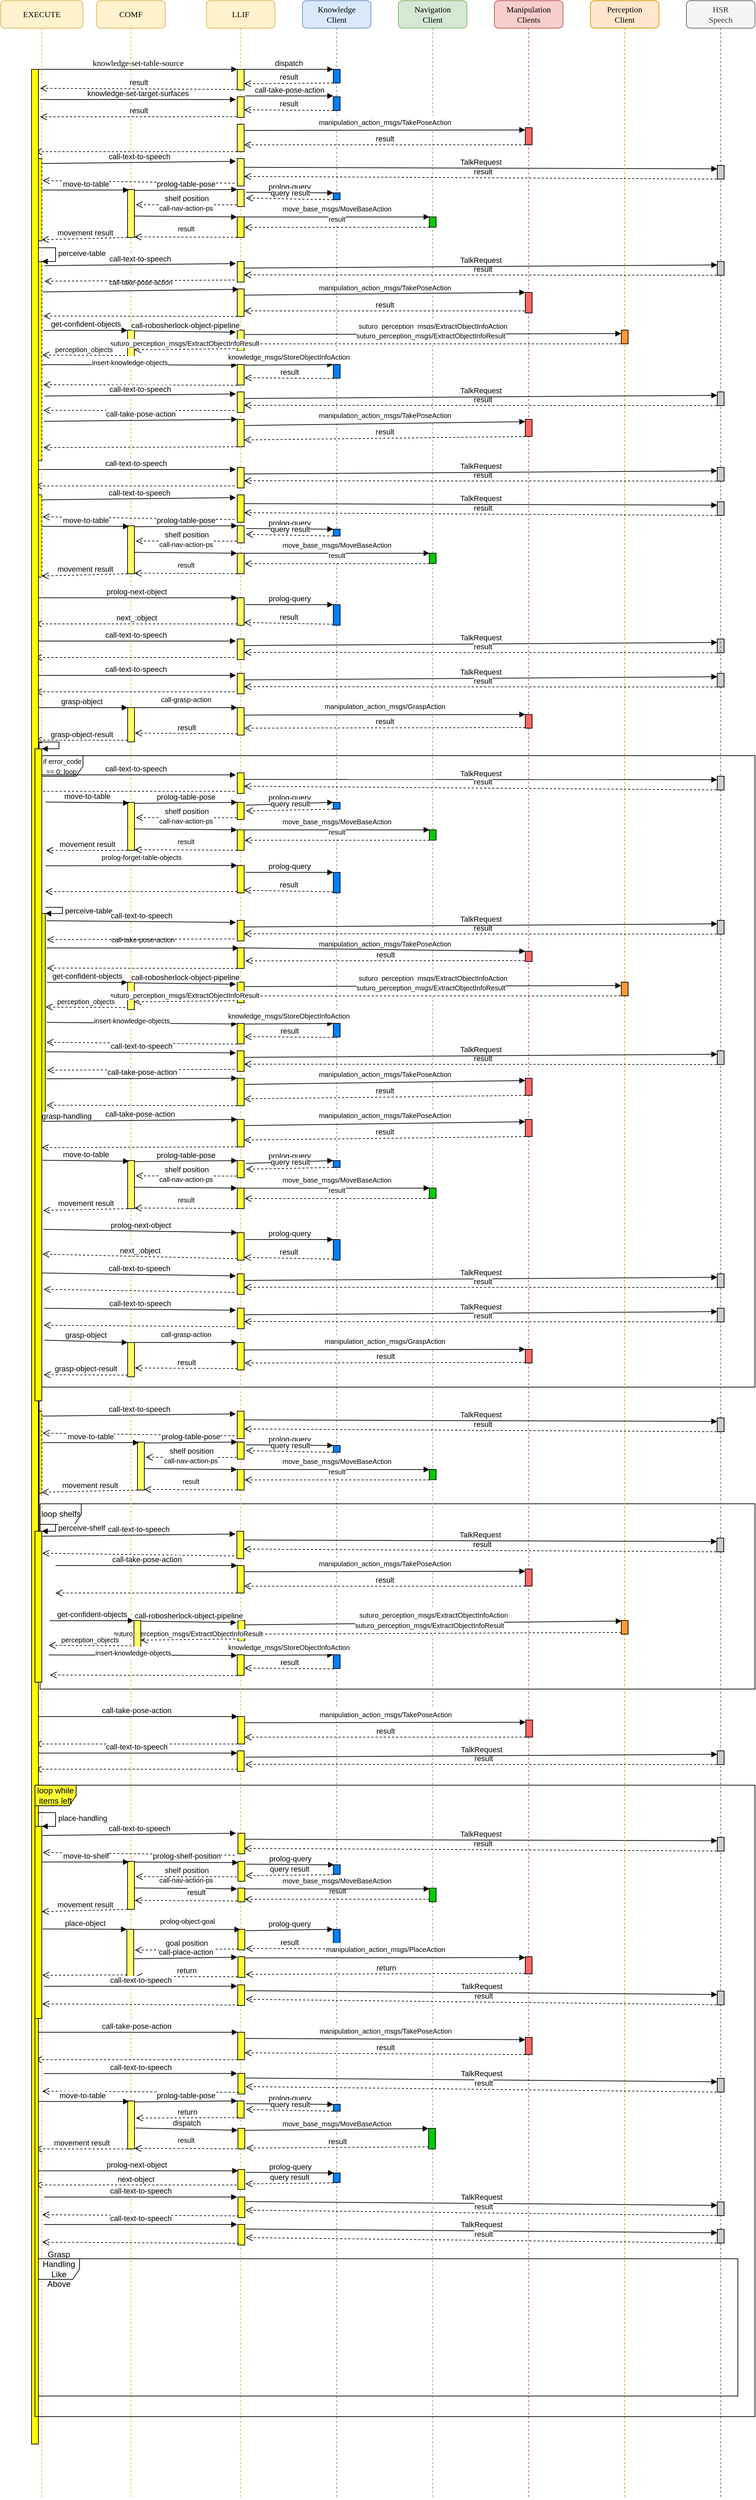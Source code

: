 <mxfile version="13.0.9" type="device"><diagram name="Page-1" id="13e1069c-82ec-6db2-03f1-153e76fe0fe0"><mxGraphModel dx="652" dy="1035" grid="1" gridSize="10" guides="1" tooltips="1" connect="1" arrows="1" fold="1" page="1" pageScale="1" pageWidth="1100" pageHeight="850" background="#ffffff" math="0" shadow="0"><root><mxCell id="0"/><mxCell id="1" parent="0"/><mxCell id="7baba1c4bc27f4b0-4" value="Knowledge&lt;br&gt;Client" style="shape=umlLifeline;perimeter=lifelinePerimeter;whiteSpace=wrap;html=1;container=1;collapsible=0;recursiveResize=0;outlineConnect=0;rounded=1;shadow=0;comic=0;labelBackgroundColor=none;strokeWidth=1;fontFamily=Verdana;fontSize=12;align=center;fillColor=#dae8fc;strokeColor=#6c8ebf;" parent="1" vertex="1"><mxGeometry x="440" y="40" width="100" height="3640" as="geometry"/></mxCell><mxCell id="heEWx8QfhzoKqj5SZwdN-1" value="" style="html=1;points=[];perimeter=orthogonalPerimeter;rounded=0;shadow=0;comic=0;labelBackgroundColor=none;strokeWidth=1;fontFamily=Verdana;fontSize=12;align=center;fillColor=#007FFF;" parent="7baba1c4bc27f4b0-4" vertex="1"><mxGeometry x="45" y="100" width="10" height="20" as="geometry"/></mxCell><mxCell id="j1L2PU_cTMUgorr1eNxX-36" value="" style="html=1;points=[];perimeter=orthogonalPerimeter;fillColor=#007FFF;" parent="7baba1c4bc27f4b0-4" vertex="1"><mxGeometry x="45" y="140" width="10" height="20" as="geometry"/></mxCell><mxCell id="ScriUuX5IcS5hZaf35j8-34" value="" style="html=1;points=[];perimeter=orthogonalPerimeter;fillColor=#007FFF;" parent="7baba1c4bc27f4b0-4" vertex="1"><mxGeometry x="45" y="280" width="10" height="10" as="geometry"/></mxCell><mxCell id="ScriUuX5IcS5hZaf35j8-48" value="" style="html=1;points=[];perimeter=orthogonalPerimeter;fillColor=#007FFF;" parent="7baba1c4bc27f4b0-4" vertex="1"><mxGeometry x="45" y="530" width="10" height="20" as="geometry"/></mxCell><mxCell id="ScriUuX5IcS5hZaf35j8-96" value="" style="html=1;points=[];perimeter=orthogonalPerimeter;fillColor=#007FFF;" parent="7baba1c4bc27f4b0-4" vertex="1"><mxGeometry x="45" y="880" width="10" height="30" as="geometry"/></mxCell><mxCell id="ScriUuX5IcS5hZaf35j8-145" value="" style="html=1;points=[];perimeter=orthogonalPerimeter;fillColor=#007FFF;" parent="7baba1c4bc27f4b0-4" vertex="1"><mxGeometry x="45" y="1168" width="10" height="10" as="geometry"/></mxCell><mxCell id="ScriUuX5IcS5hZaf35j8-346" value="" style="html=1;points=[];perimeter=orthogonalPerimeter;fillColor=#007FFF;" parent="7baba1c4bc27f4b0-4" vertex="1"><mxGeometry x="45.0" y="2410" width="10" height="20" as="geometry"/></mxCell><mxCell id="ScriUuX5IcS5hZaf35j8-262" value="" style="html=1;points=[];perimeter=orthogonalPerimeter;fillColor=#007FFF;" parent="7baba1c4bc27f4b0-4" vertex="1"><mxGeometry x="45" y="1690" width="10" height="10" as="geometry"/></mxCell><mxCell id="ScriUuX5IcS5hZaf35j8-257" value="" style="html=1;points=[];perimeter=orthogonalPerimeter;fillColor=#007FFF;" parent="7baba1c4bc27f4b0-4" vertex="1"><mxGeometry x="45" y="1805" width="10" height="30" as="geometry"/></mxCell><mxCell id="ScriUuX5IcS5hZaf35j8-405" value="" style="html=1;points=[];perimeter=orthogonalPerimeter;fillColor=#007FFF;" parent="7baba1c4bc27f4b0-4" vertex="1"><mxGeometry x="45" y="2810" width="10" height="30" as="geometry"/></mxCell><mxCell id="ScriUuX5IcS5hZaf35j8-165" value="" style="html=1;points=[];perimeter=orthogonalPerimeter;fillColor=#007FFF;" parent="7baba1c4bc27f4b0-4" vertex="1"><mxGeometry x="45" y="1270" width="10" height="30" as="geometry"/></mxCell><mxCell id="6TlV2Oj7dB0FQwBX9ytP-15" value="loop shelfs" style="shape=umlFrame;whiteSpace=wrap;html=1;" parent="1" vertex="1"><mxGeometry x="57.5" y="2230" width="1042.5" height="270" as="geometry"/></mxCell><mxCell id="6TlV2Oj7dB0FQwBX9ytP-14" value="&lt;font style=&quot;font-size: 10px&quot;&gt;if&amp;nbsp;error_code == 0; loop:&lt;/font&gt;" style="shape=umlFrame;whiteSpace=wrap;html=1;" parent="1" vertex="1"><mxGeometry x="60" y="1140" width="1040" height="920" as="geometry"/></mxCell><mxCell id="7baba1c4bc27f4b0-2" value="COMF" style="shape=umlLifeline;perimeter=lifelinePerimeter;whiteSpace=wrap;html=1;container=1;collapsible=0;recursiveResize=0;outlineConnect=0;rounded=1;shadow=0;comic=0;labelBackgroundColor=none;strokeWidth=1;fontFamily=Verdana;fontSize=12;align=center;fillColor=#fff2cc;strokeColor=#d6b656;" parent="1" vertex="1"><mxGeometry x="140" y="40" width="100" height="3640" as="geometry"/></mxCell><mxCell id="ScriUuX5IcS5hZaf35j8-27" value="" style="html=1;points=[];perimeter=orthogonalPerimeter;fillColor=#FFFF66;" parent="7baba1c4bc27f4b0-2" vertex="1"><mxGeometry x="45" y="275" width="10" height="70" as="geometry"/></mxCell><mxCell id="ScriUuX5IcS5hZaf35j8-43" value="" style="html=1;points=[];perimeter=orthogonalPerimeter;fillColor=#FFFF66;" parent="7baba1c4bc27f4b0-2" vertex="1"><mxGeometry x="45" y="480" width="10" height="40" as="geometry"/></mxCell><mxCell id="ScriUuX5IcS5hZaf35j8-254" value="" style="html=1;points=[];perimeter=orthogonalPerimeter;fillColor=#FFFF66;" parent="7baba1c4bc27f4b0-2" vertex="1"><mxGeometry x="45.14" y="1955" width="10" height="50" as="geometry"/></mxCell><mxCell id="ScriUuX5IcS5hZaf35j8-258" value="" style="html=1;points=[];perimeter=orthogonalPerimeter;fillColor=#FFFF66;" parent="7baba1c4bc27f4b0-2" vertex="1"><mxGeometry x="45.14" y="1690" width="10" height="70" as="geometry"/></mxCell><mxCell id="ScriUuX5IcS5hZaf35j8-182" value="" style="html=1;points=[];perimeter=orthogonalPerimeter;fillColor=#FFFF66;" parent="7baba1c4bc27f4b0-2" vertex="1"><mxGeometry x="45" y="1430" width="10" height="40" as="geometry"/></mxCell><mxCell id="ScriUuX5IcS5hZaf35j8-172" value="" style="html=1;points=[];perimeter=orthogonalPerimeter;fillColor=#FFFF66;" parent="7baba1c4bc27f4b0-2" vertex="1"><mxGeometry x="45.14" y="1030" width="10" height="50" as="geometry"/></mxCell><mxCell id="ScriUuX5IcS5hZaf35j8-70" value="" style="html=1;points=[];perimeter=orthogonalPerimeter;fillColor=#FFFF66;" parent="7baba1c4bc27f4b0-2" vertex="1"><mxGeometry x="45.0" y="765" width="10" height="70" as="geometry"/></mxCell><mxCell id="ScriUuX5IcS5hZaf35j8-376" value="call-text-to-speech" style="html=1;verticalAlign=bottom;endArrow=block;exitX=1.055;exitY=0.06;exitDx=0;exitDy=0;exitPerimeter=0;entryX=-0.2;entryY=0.1;entryDx=0;entryDy=0;entryPerimeter=0;" parent="7baba1c4bc27f4b0-2" edge="1"><mxGeometry width="80" relative="1" as="geometry"><mxPoint x="-79.31" y="2673.2" as="sourcePoint"/><mxPoint x="203.14" y="2670" as="targetPoint"/></mxGeometry></mxCell><mxCell id="ScriUuX5IcS5hZaf35j8-377" value="" style="html=1;verticalAlign=bottom;endArrow=open;dashed=1;endSize=8;exitX=-0.4;exitY=0.9;exitDx=0;exitDy=0;exitPerimeter=0;fontStyle=0;entryX=1.124;entryY=0.267;entryDx=0;entryDy=0;entryPerimeter=0;" parent="7baba1c4bc27f4b0-2" edge="1"><mxGeometry relative="1" as="geometry"><mxPoint x="201.14" y="2702" as="sourcePoint"/><mxPoint x="-78.62" y="2698.04" as="targetPoint"/></mxGeometry></mxCell><mxCell id="ScriUuX5IcS5hZaf35j8-378" value="" style="html=1;points=[];perimeter=orthogonalPerimeter;fillColor=#FFFF66;" parent="7baba1c4bc27f4b0-2" vertex="1"><mxGeometry x="45.0" y="2711" width="10" height="70" as="geometry"/></mxCell><mxCell id="ScriUuX5IcS5hZaf35j8-379" value="move-to-shelf" style="html=1;verticalAlign=bottom;endArrow=block;entryX=0.2;entryY=0.013;entryDx=0;entryDy=0;entryPerimeter=0;exitX=1.055;exitY=0.382;exitDx=0;exitDy=0;exitPerimeter=0;" parent="7baba1c4bc27f4b0-2" target="ScriUuX5IcS5hZaf35j8-378" edge="1"><mxGeometry width="80" relative="1" as="geometry"><mxPoint x="-79.31" y="2711.84" as="sourcePoint"/><mxPoint x="-4.86" y="2686" as="targetPoint"/></mxGeometry></mxCell><mxCell id="ScriUuX5IcS5hZaf35j8-380" value="movement result" style="html=1;verticalAlign=bottom;endArrow=open;dashed=1;endSize=8;exitX=0;exitY=1;exitDx=0;exitDy=0;exitPerimeter=0;entryX=0.986;entryY=0.985;entryDx=0;entryDy=0;entryPerimeter=0;" parent="7baba1c4bc27f4b0-2" source="ScriUuX5IcS5hZaf35j8-378" edge="1"><mxGeometry relative="1" as="geometry"><mxPoint x="22.14" y="2723" as="sourcePoint"/><mxPoint x="-80" y="2784.2" as="targetPoint"/></mxGeometry></mxCell><mxCell id="ScriUuX5IcS5hZaf35j8-381" value="&lt;div style=&quot;line-height: 19px&quot;&gt;&lt;font style=&quot;font-size: 10px&quot;&gt;result&lt;/font&gt;&lt;/div&gt;" style="html=1;verticalAlign=bottom;endArrow=open;dashed=1;endSize=8;exitX=0.038;exitY=1.018;exitDx=0;exitDy=0;exitPerimeter=0;entryX=1.072;entryY=0.509;entryDx=0;entryDy=0;entryPerimeter=0;" parent="7baba1c4bc27f4b0-2" edge="1"><mxGeometry relative="1" as="geometry"><mxPoint x="485.52" y="2766.27" as="sourcePoint"/><mxPoint x="215.86" y="2766.27" as="targetPoint"/></mxGeometry></mxCell><mxCell id="ScriUuX5IcS5hZaf35j8-382" value="&lt;div style=&quot;line-height: 19px&quot;&gt;&lt;font style=&quot;font-size: 10px&quot;&gt;move_base_msgs/MoveBaseAction&lt;/font&gt;&lt;/div&gt;" style="html=1;verticalAlign=bottom;endArrow=block;entryX=0.038;entryY=0.007;entryDx=0;entryDy=0;entryPerimeter=0;exitX=1.003;exitY=0.003;exitDx=0;exitDy=0;exitPerimeter=0;" parent="7baba1c4bc27f4b0-2" edge="1"><mxGeometry width="80" relative="1" as="geometry"><mxPoint x="215.17" y="2751.09" as="sourcePoint"/><mxPoint x="485.52" y="2751.105" as="targetPoint"/></mxGeometry></mxCell><mxCell id="ScriUuX5IcS5hZaf35j8-383" value="&lt;div style=&quot;line-height: 19px&quot;&gt;&lt;font style=&quot;font-size: 10px&quot;&gt;call-nav-action-ps&lt;/font&gt;&lt;/div&gt;" style="html=1;verticalAlign=bottom;endArrow=block;entryX=-0.031;entryY=0.003;entryDx=0;entryDy=0;entryPerimeter=0;exitX=1.003;exitY=0.553;exitDx=0;exitDy=0;exitPerimeter=0;" parent="7baba1c4bc27f4b0-2" source="ScriUuX5IcS5hZaf35j8-378" edge="1"><mxGeometry width="80" relative="1" as="geometry"><mxPoint x="90.14" y="2756" as="sourcePoint"/><mxPoint x="204.83" y="2751.09" as="targetPoint"/></mxGeometry></mxCell><mxCell id="ScriUuX5IcS5hZaf35j8-384" value="shelf position" style="html=1;verticalAlign=bottom;endArrow=open;dashed=1;endSize=8;exitX=-0.1;exitY=0.9;exitDx=0;exitDy=0;exitPerimeter=0;entryX=1.21;entryY=0.317;entryDx=0;entryDy=0;entryPerimeter=0;" parent="7baba1c4bc27f4b0-2" target="ScriUuX5IcS5hZaf35j8-378" edge="1"><mxGeometry relative="1" as="geometry"><mxPoint x="204.14" y="2733.5" as="sourcePoint"/><mxPoint x="55.14" y="2716" as="targetPoint"/></mxGeometry></mxCell><mxCell id="ScriUuX5IcS5hZaf35j8-386" value="prolog-query" style="html=1;verticalAlign=bottom;endArrow=block;exitX=1.279;exitY=0.164;exitDx=0;exitDy=0;exitPerimeter=0;entryX=0.093;entryY=0;entryDx=0;entryDy=0;entryPerimeter=0;" parent="7baba1c4bc27f4b0-2" target="ScriUuX5IcS5hZaf35j8-387" edge="1"><mxGeometry width="80" relative="1" as="geometry"><mxPoint x="217.93" y="2715.1" as="sourcePoint"/><mxPoint x="345.14" y="2786" as="targetPoint"/></mxGeometry></mxCell><mxCell id="ScriUuX5IcS5hZaf35j8-387" value="" style="html=1;points=[];perimeter=orthogonalPerimeter;fillColor=#007FFF;" parent="7baba1c4bc27f4b0-2" vertex="1"><mxGeometry x="345.14" y="2716" width="10" height="14" as="geometry"/></mxCell><mxCell id="ScriUuX5IcS5hZaf35j8-141" value="" style="html=1;points=[];perimeter=orthogonalPerimeter;fillColor=#FFFF66;" parent="7baba1c4bc27f4b0-2" vertex="1"><mxGeometry x="45.14" y="1168" width="10" height="70" as="geometry"/></mxCell><mxCell id="ScriUuX5IcS5hZaf35j8-399" value="" style="html=1;points=[];perimeter=orthogonalPerimeter;fillColor=#FFFF66;" parent="7baba1c4bc27f4b0-2" vertex="1"><mxGeometry x="44" y="2810" width="10" height="70" as="geometry"/></mxCell><mxCell id="ScriUuX5IcS5hZaf35j8-388" value="result" style="html=1;verticalAlign=bottom;endArrow=open;dashed=1;endSize=8;exitX=0.5;exitY=1;exitDx=0;exitDy=0;exitPerimeter=0;fontStyle=0;entryX=1;entryY=0.65;entryDx=0;entryDy=0;entryPerimeter=0;" parent="7baba1c4bc27f4b0-2" source="ScriUuX5IcS5hZaf35j8-390" edge="1"><mxGeometry relative="1" as="geometry"><mxPoint x="475.14" y="2742.5" as="sourcePoint"/><mxPoint x="215.14" y="2692" as="targetPoint"/></mxGeometry></mxCell><mxCell id="ScriUuX5IcS5hZaf35j8-389" value="TalkRequest" style="html=1;verticalAlign=bottom;endArrow=block;entryX=0;entryY=0.25;entryDx=0;entryDy=0;entryPerimeter=0;exitX=1;exitY=0.32;exitDx=0;exitDy=0;exitPerimeter=0;" parent="7baba1c4bc27f4b0-2" target="ScriUuX5IcS5hZaf35j8-390" edge="1"><mxGeometry width="80" relative="1" as="geometry"><mxPoint x="215.14" y="2678.8" as="sourcePoint"/><mxPoint x="508.14" y="2718" as="targetPoint"/></mxGeometry></mxCell><mxCell id="ScriUuX5IcS5hZaf35j8-491" value="&lt;div style=&quot;line-height: 19px&quot;&gt;&lt;font style=&quot;font-size: 10px&quot;&gt;result&lt;/font&gt;&lt;/div&gt;" style="html=1;verticalAlign=bottom;endArrow=open;dashed=1;endSize=8;exitX=-0.031;exitY=0.992;exitDx=0;exitDy=0;exitPerimeter=0;entryX=1.003;entryY=0.987;entryDx=0;entryDy=0;entryPerimeter=0;" parent="7baba1c4bc27f4b0-2" target="ScriUuX5IcS5hZaf35j8-497" edge="1"><mxGeometry relative="1" as="geometry"><mxPoint x="204.83" y="3129.76" as="sourcePoint"/><mxPoint x="225.86" y="3125.27" as="targetPoint"/></mxGeometry></mxCell><mxCell id="ScriUuX5IcS5hZaf35j8-494" value="" style="html=1;points=[];perimeter=orthogonalPerimeter;fillColor=#007FFF;" parent="7baba1c4bc27f4b0-2" vertex="1"><mxGeometry x="345.14" y="3065" width="10" height="10" as="geometry"/></mxCell><mxCell id="ScriUuX5IcS5hZaf35j8-497" value="" style="html=1;points=[];perimeter=orthogonalPerimeter;fillColor=#FFFF66;" parent="7baba1c4bc27f4b0-2" vertex="1"><mxGeometry x="45.14" y="3060" width="10" height="70" as="geometry"/></mxCell><mxCell id="7baba1c4bc27f4b0-3" value="LLIF" style="shape=umlLifeline;perimeter=lifelinePerimeter;whiteSpace=wrap;html=1;container=1;collapsible=0;recursiveResize=0;outlineConnect=0;rounded=1;shadow=0;comic=0;labelBackgroundColor=none;strokeWidth=1;fontFamily=Verdana;fontSize=12;align=center;fillColor=#fff2cc;strokeColor=#d6b656;" parent="1" vertex="1"><mxGeometry x="300" y="40" width="100" height="3640" as="geometry"/></mxCell><mxCell id="heEWx8QfhzoKqj5SZwdN-6" value="" style="html=1;points=[];perimeter=orthogonalPerimeter;fillColor=#FFFF66;" parent="7baba1c4bc27f4b0-3" vertex="1"><mxGeometry x="45" y="140" width="10" height="30" as="geometry"/></mxCell><mxCell id="heEWx8QfhzoKqj5SZwdN-34" value="" style="html=1;points=[];perimeter=orthogonalPerimeter;fillColor=#FFFF66;" parent="7baba1c4bc27f4b0-3" vertex="1"><mxGeometry x="45" y="230" width="10" height="40" as="geometry"/></mxCell><mxCell id="j1L2PU_cTMUgorr1eNxX-22" value="" style="html=1;points=[];perimeter=orthogonalPerimeter;fillColor=#FFFF66;" parent="7baba1c4bc27f4b0-3" vertex="1"><mxGeometry x="45" y="480" width="10" height="30" as="geometry"/></mxCell><mxCell id="j1L2PU_cTMUgorr1eNxX-33" value="" style="html=1;points=[];perimeter=orthogonalPerimeter;fillColor=#FFFF66;" parent="7baba1c4bc27f4b0-3" vertex="1"><mxGeometry x="45" y="100" width="10" height="30" as="geometry"/></mxCell><mxCell id="ScriUuX5IcS5hZaf35j8-2" value="" style="html=1;points=[];perimeter=orthogonalPerimeter;fillColor=#FFFF66;" parent="7baba1c4bc27f4b0-3" vertex="1"><mxGeometry x="45" y="180" width="10" height="40" as="geometry"/></mxCell><mxCell id="ScriUuX5IcS5hZaf35j8-21" value="" style="html=1;points=[];perimeter=orthogonalPerimeter;fillColor=#FFFF66;" parent="7baba1c4bc27f4b0-3" vertex="1"><mxGeometry x="45" y="380" width="10" height="30" as="geometry"/></mxCell><mxCell id="ScriUuX5IcS5hZaf35j8-31" value="" style="html=1;points=[];perimeter=orthogonalPerimeter;fillColor=#FFFF66;" parent="7baba1c4bc27f4b0-3" vertex="1"><mxGeometry x="45" y="275" width="10" height="25" as="geometry"/></mxCell><mxCell id="ScriUuX5IcS5hZaf35j8-35" value="" style="html=1;points=[];perimeter=orthogonalPerimeter;fillColor=#FFFF33;" parent="7baba1c4bc27f4b0-3" vertex="1"><mxGeometry x="45" y="315" width="10" height="30" as="geometry"/></mxCell><mxCell id="heEWx8QfhzoKqj5SZwdN-18" value="" style="html=1;points=[];perimeter=orthogonalPerimeter;fillColor=#FFFF66;" parent="7baba1c4bc27f4b0-3" vertex="1"><mxGeometry x="45" y="420" width="10" height="40" as="geometry"/></mxCell><mxCell id="ScriUuX5IcS5hZaf35j8-46" value="" style="html=1;points=[];perimeter=orthogonalPerimeter;fillColor=#FFFF66;" parent="7baba1c4bc27f4b0-3" vertex="1"><mxGeometry x="45" y="530" width="10" height="30" as="geometry"/></mxCell><mxCell id="ScriUuX5IcS5hZaf35j8-52" value="" style="html=1;points=[];perimeter=orthogonalPerimeter;fillColor=#FFFF66;" parent="7baba1c4bc27f4b0-3" vertex="1"><mxGeometry x="45" y="570" width="10" height="30" as="geometry"/></mxCell><mxCell id="ScriUuX5IcS5hZaf35j8-60" value="" style="html=1;points=[];perimeter=orthogonalPerimeter;fillColor=#FFFF66;" parent="7baba1c4bc27f4b0-3" vertex="1"><mxGeometry x="45.0" y="610" width="10" height="40" as="geometry"/></mxCell><mxCell id="ScriUuX5IcS5hZaf35j8-66" value="" style="html=1;points=[];perimeter=orthogonalPerimeter;fillColor=#FFFF66;" parent="7baba1c4bc27f4b0-3" vertex="1"><mxGeometry x="45" y="680" width="10" height="30" as="geometry"/></mxCell><mxCell id="ScriUuX5IcS5hZaf35j8-92" value="" style="html=1;points=[];perimeter=orthogonalPerimeter;fillColor=#FFFF66;" parent="7baba1c4bc27f4b0-3" vertex="1"><mxGeometry x="45" y="870" width="10" height="40" as="geometry"/></mxCell><mxCell id="ScriUuX5IcS5hZaf35j8-113" value="" style="html=1;points=[];perimeter=orthogonalPerimeter;fillColor=#FFFF66;" parent="7baba1c4bc27f4b0-3" vertex="1"><mxGeometry x="45" y="930" width="10" height="30" as="geometry"/></mxCell><mxCell id="ScriUuX5IcS5hZaf35j8-116" value="TalkRequest" style="html=1;verticalAlign=bottom;endArrow=block;entryX=0;entryY=0.25;entryDx=0;entryDy=0;entryPerimeter=0;exitX=1;exitY=0.32;exitDx=0;exitDy=0;exitPerimeter=0;" parent="7baba1c4bc27f4b0-3" source="ScriUuX5IcS5hZaf35j8-113" target="ScriUuX5IcS5hZaf35j8-118" edge="1"><mxGeometry width="80" relative="1" as="geometry"><mxPoint x="282.67" y="1000" as="sourcePoint"/><mxPoint x="565.67" y="1002" as="targetPoint"/></mxGeometry></mxCell><mxCell id="ScriUuX5IcS5hZaf35j8-117" value="result" style="html=1;verticalAlign=bottom;endArrow=open;dashed=1;endSize=8;exitX=0.5;exitY=1;exitDx=0;exitDy=0;exitPerimeter=0;fontStyle=0;entryX=1;entryY=0.65;entryDx=0;entryDy=0;entryPerimeter=0;" parent="7baba1c4bc27f4b0-3" source="ScriUuX5IcS5hZaf35j8-118" target="ScriUuX5IcS5hZaf35j8-113" edge="1"><mxGeometry relative="1" as="geometry"><mxPoint x="532.67" y="1026.5" as="sourcePoint"/><mxPoint x="422.67" y="1017" as="targetPoint"/></mxGeometry></mxCell><mxCell id="ScriUuX5IcS5hZaf35j8-118" value="" style="html=1;points=[];perimeter=orthogonalPerimeter;fillColor=#CCCCCC;" parent="7baba1c4bc27f4b0-3" vertex="1"><mxGeometry x="745" y="930" width="10" height="20" as="geometry"/></mxCell><mxCell id="ScriUuX5IcS5hZaf35j8-175" value="" style="html=1;points=[];perimeter=orthogonalPerimeter;fillColor=#FFFF66;" parent="7baba1c4bc27f4b0-3" vertex="1"><mxGeometry x="45" y="1030" width="10" height="40" as="geometry"/></mxCell><mxCell id="ScriUuX5IcS5hZaf35j8-135" value="" style="html=1;points=[];perimeter=orthogonalPerimeter;fillColor=#FFFF33;" parent="7baba1c4bc27f4b0-3" vertex="1"><mxGeometry x="45.0" y="1125" width="10" height="30" as="geometry"/></mxCell><mxCell id="ScriUuX5IcS5hZaf35j8-142" value="" style="html=1;points=[];perimeter=orthogonalPerimeter;fillColor=#FFFF33;" parent="7baba1c4bc27f4b0-3" vertex="1"><mxGeometry x="45.0" y="1168" width="10" height="25" as="geometry"/></mxCell><mxCell id="ScriUuX5IcS5hZaf35j8-143" value="" style="html=1;points=[];perimeter=orthogonalPerimeter;fillColor=#FFFF33;" parent="7baba1c4bc27f4b0-3" vertex="1"><mxGeometry x="45.0" y="1208" width="10" height="30" as="geometry"/></mxCell><mxCell id="ScriUuX5IcS5hZaf35j8-164" value="" style="html=1;points=[];perimeter=orthogonalPerimeter;fillColor=#FFFF33;" parent="7baba1c4bc27f4b0-3" vertex="1"><mxGeometry x="45.0" y="1260" width="10" height="40" as="geometry"/></mxCell><mxCell id="ScriUuX5IcS5hZaf35j8-168" value="" style="html=1;verticalAlign=bottom;endArrow=open;dashed=1;endSize=8;exitX=0;exitY=0.95;entryX=1.02;entryY=0.476;entryDx=0;entryDy=0;entryPerimeter=0;" parent="7baba1c4bc27f4b0-3" source="ScriUuX5IcS5hZaf35j8-164" edge="1"><mxGeometry relative="1" as="geometry"><mxPoint x="-235.0" y="1298.0" as="targetPoint"/></mxGeometry></mxCell><mxCell id="ScriUuX5IcS5hZaf35j8-167" value="&lt;div style=&quot;line-height: 19px&quot;&gt;&lt;font style=&quot;font-size: 10px&quot;&gt;prolog-forget-table-objects&lt;/font&gt;&lt;/div&gt;" style="html=1;verticalAlign=bottom;endArrow=block;entryX=0;entryY=0;exitX=1.06;exitY=0.401;exitDx=0;exitDy=0;exitPerimeter=0;" parent="7baba1c4bc27f4b0-3" target="ScriUuX5IcS5hZaf35j8-164" edge="1"><mxGeometry relative="1" as="geometry"><mxPoint x="-234.6" y="1260.5" as="sourcePoint"/></mxGeometry></mxCell><mxCell id="ScriUuX5IcS5hZaf35j8-149" value="movement result" style="html=1;verticalAlign=bottom;endArrow=open;dashed=1;endSize=8;exitX=0;exitY=1;exitDx=0;exitDy=0;exitPerimeter=0;entryX=1.14;entryY=0.356;entryDx=0;entryDy=0;entryPerimeter=0;" parent="7baba1c4bc27f4b0-3" source="ScriUuX5IcS5hZaf35j8-141" edge="1"><mxGeometry relative="1" as="geometry"><mxPoint x="-113.06" y="1180" as="sourcePoint"/><mxPoint x="-233.8" y="1238.0" as="targetPoint"/></mxGeometry></mxCell><mxCell id="ScriUuX5IcS5hZaf35j8-148" value="move-to-table" style="html=1;verticalAlign=bottom;endArrow=block;entryX=0.2;entryY=0.013;entryDx=0;entryDy=0;entryPerimeter=0;exitX=1.06;exitY=0.215;exitDx=0;exitDy=0;exitPerimeter=0;" parent="7baba1c4bc27f4b0-3" target="ScriUuX5IcS5hZaf35j8-141" edge="1"><mxGeometry width="80" relative="1" as="geometry"><mxPoint x="-234.6" y="1167.5" as="sourcePoint"/><mxPoint x="-140.06" y="1143" as="targetPoint"/></mxGeometry></mxCell><mxCell id="ScriUuX5IcS5hZaf35j8-224" value="" style="html=1;points=[];perimeter=orthogonalPerimeter;fillColor=#FFFF33;" parent="7baba1c4bc27f4b0-3" vertex="1"><mxGeometry x="45.0" y="1630" width="10" height="40" as="geometry"/></mxCell><mxCell id="ScriUuX5IcS5hZaf35j8-226" value="call-take-pose-action" style="html=1;verticalAlign=bottom;endArrow=block;exitX=1.317;exitY=0.803;exitDx=0;exitDy=0;exitPerimeter=0;entryX=0;entryY=0;entryDx=0;entryDy=0;entryPerimeter=0;" parent="7baba1c4bc27f4b0-3" target="ScriUuX5IcS5hZaf35j8-224" edge="1"><mxGeometry width="80" relative="1" as="geometry"><mxPoint x="-239.16" y="1632.87" as="sourcePoint"/><mxPoint x="-128.74" y="1660" as="targetPoint"/></mxGeometry></mxCell><mxCell id="ScriUuX5IcS5hZaf35j8-229" value="" style="html=1;verticalAlign=bottom;endArrow=open;dashed=1;endSize=8;exitX=0;exitY=1;exitDx=0;exitDy=0;exitPerimeter=0;entryX=1.233;entryY=0.935;entryDx=0;entryDy=0;entryPerimeter=0;" parent="7baba1c4bc27f4b0-3" source="ScriUuX5IcS5hZaf35j8-224" edge="1"><mxGeometry relative="1" as="geometry"><mxPoint x="-48.74" y="1670" as="sourcePoint"/><mxPoint x="-240.0" y="1671.15" as="targetPoint"/></mxGeometry></mxCell><mxCell id="ScriUuX5IcS5hZaf35j8-187" value="" style="html=1;points=[];perimeter=orthogonalPerimeter;fillColor=#FFFF33;" parent="7baba1c4bc27f4b0-3" vertex="1"><mxGeometry x="45" y="1530" width="10" height="30" as="geometry"/></mxCell><mxCell id="ScriUuX5IcS5hZaf35j8-188" value="" style="html=1;points=[];perimeter=orthogonalPerimeter;fillColor=#FFFF33;" parent="7baba1c4bc27f4b0-3" vertex="1"><mxGeometry x="45.0" y="1570" width="10" height="40" as="geometry"/></mxCell><mxCell id="ScriUuX5IcS5hZaf35j8-245" value="" style="html=1;points=[];perimeter=orthogonalPerimeter;fillColor=#FFFF33;" parent="7baba1c4bc27f4b0-3" vertex="1"><mxGeometry x="45" y="1795" width="10" height="40" as="geometry"/></mxCell><mxCell id="ScriUuX5IcS5hZaf35j8-259" value="" style="html=1;points=[];perimeter=orthogonalPerimeter;fillColor=#FFFF33;" parent="7baba1c4bc27f4b0-3" vertex="1"><mxGeometry x="45" y="1690" width="10" height="25" as="geometry"/></mxCell><mxCell id="ScriUuX5IcS5hZaf35j8-260" value="" style="html=1;points=[];perimeter=orthogonalPerimeter;fillColor=#FFFF33;" parent="7baba1c4bc27f4b0-3" vertex="1"><mxGeometry x="45" y="1730" width="10" height="30" as="geometry"/></mxCell><mxCell id="ScriUuX5IcS5hZaf35j8-246" value="" style="html=1;points=[];perimeter=orthogonalPerimeter;fillColor=#FFFF33;" parent="7baba1c4bc27f4b0-3" vertex="1"><mxGeometry x="45" y="1855" width="10" height="30" as="geometry"/></mxCell><mxCell id="ScriUuX5IcS5hZaf35j8-275" value="" style="html=1;points=[];perimeter=orthogonalPerimeter;fillColor=#FFFF33;" parent="7baba1c4bc27f4b0-3" vertex="1"><mxGeometry x="45" y="1905" width="10" height="30" as="geometry"/></mxCell><mxCell id="ScriUuX5IcS5hZaf35j8-186" value="" style="html=1;points=[];perimeter=orthogonalPerimeter;fillColor=#FFFF33;" parent="7baba1c4bc27f4b0-3" vertex="1"><mxGeometry x="45" y="1490" width="10" height="30" as="geometry"/></mxCell><mxCell id="ScriUuX5IcS5hZaf35j8-183" value="" style="html=1;points=[];perimeter=orthogonalPerimeter;fillColor=#FFFF33;" parent="7baba1c4bc27f4b0-3" vertex="1"><mxGeometry x="45" y="1430" width="10" height="30" as="geometry"/></mxCell><mxCell id="ScriUuX5IcS5hZaf35j8-373" value="" style="html=1;points=[];perimeter=orthogonalPerimeter;fillColor=#FFFF33;" parent="7baba1c4bc27f4b0-3" vertex="1"><mxGeometry x="45" y="2550" width="10" height="30" as="geometry"/></mxCell><mxCell id="ScriUuX5IcS5hZaf35j8-391" value="" style="html=1;points=[];perimeter=orthogonalPerimeter;fillColor=#FFFF33;" parent="7baba1c4bc27f4b0-3" vertex="1"><mxGeometry x="46" y="2670" width="10" height="30" as="geometry"/></mxCell><mxCell id="ScriUuX5IcS5hZaf35j8-392" value="" style="html=1;points=[];perimeter=orthogonalPerimeter;fillColor=#FFFF33;" parent="7baba1c4bc27f4b0-3" vertex="1"><mxGeometry x="46" y="2711" width="10" height="29" as="geometry"/></mxCell><mxCell id="ScriUuX5IcS5hZaf35j8-394" value="" style="html=1;points=[];perimeter=orthogonalPerimeter;fillColor=#FFFF33;" parent="7baba1c4bc27f4b0-3" vertex="1"><mxGeometry x="46" y="2750" width="10" height="20" as="geometry"/></mxCell><mxCell id="ScriUuX5IcS5hZaf35j8-408" value="" style="html=1;points=[];perimeter=orthogonalPerimeter;fillColor=#FFFF33;" parent="7baba1c4bc27f4b0-3" vertex="1"><mxGeometry x="46" y="2810" width="10" height="30" as="geometry"/></mxCell><mxCell id="ScriUuX5IcS5hZaf35j8-412" value="" style="html=1;points=[];perimeter=orthogonalPerimeter;fillColor=#FFFF33;" parent="7baba1c4bc27f4b0-3" vertex="1"><mxGeometry x="46" y="2850" width="10" height="30" as="geometry"/></mxCell><mxCell id="ScriUuX5IcS5hZaf35j8-478" value="call-take-pose-action" style="html=1;verticalAlign=bottom;endArrow=block;entryX=0;entryY=0;entryDx=0;entryDy=0;entryPerimeter=0;" parent="7baba1c4bc27f4b0-3" target="ScriUuX5IcS5hZaf35j8-480" edge="1"><mxGeometry width="80" relative="1" as="geometry"><mxPoint x="-249.996" y="2960" as="sourcePoint"/><mxPoint x="-119.32" y="2990" as="targetPoint"/></mxGeometry></mxCell><mxCell id="ScriUuX5IcS5hZaf35j8-479" value="" style="html=1;verticalAlign=bottom;endArrow=open;dashed=1;endSize=8;exitX=0;exitY=1;exitDx=0;exitDy=0;exitPerimeter=0;" parent="7baba1c4bc27f4b0-3" source="ScriUuX5IcS5hZaf35j8-480" edge="1"><mxGeometry relative="1" as="geometry"><mxPoint x="-39.32" y="3000" as="sourcePoint"/><mxPoint x="-249.996" y="3000" as="targetPoint"/></mxGeometry></mxCell><mxCell id="ScriUuX5IcS5hZaf35j8-480" value="" style="html=1;points=[];perimeter=orthogonalPerimeter;fillColor=#FFFF33;" parent="7baba1c4bc27f4b0-3" vertex="1"><mxGeometry x="45.68" y="2960" width="10" height="40" as="geometry"/></mxCell><mxCell id="ScriUuX5IcS5hZaf35j8-504" value="" style="html=1;points=[];perimeter=orthogonalPerimeter;fillColor=#FFFF33;" parent="7baba1c4bc27f4b0-3" vertex="1"><mxGeometry x="46" y="3100" width="10" height="30" as="geometry"/></mxCell><mxCell id="ScriUuX5IcS5hZaf35j8-509" value="" style="html=1;points=[];perimeter=orthogonalPerimeter;fillColor=#FFFF33;" parent="7baba1c4bc27f4b0-3" vertex="1"><mxGeometry x="46" y="3020" width="10" height="30" as="geometry"/></mxCell><mxCell id="ScriUuX5IcS5hZaf35j8-511" value="" style="html=1;points=[];perimeter=orthogonalPerimeter;fillColor=#FFFF33;" parent="7baba1c4bc27f4b0-3" vertex="1"><mxGeometry x="46" y="3200" width="10" height="30" as="geometry"/></mxCell><mxCell id="ScriUuX5IcS5hZaf35j8-512" value="TalkRequest" style="html=1;verticalAlign=bottom;endArrow=block;entryX=0;entryY=0.25;entryDx=0;entryDy=0;entryPerimeter=0;exitX=1.165;exitY=0.283;exitDx=0;exitDy=0;exitPerimeter=0;" parent="7baba1c4bc27f4b0-3" target="ScriUuX5IcS5hZaf35j8-510" edge="1"><mxGeometry width="80" relative="1" as="geometry"><mxPoint x="57.33" y="3206.66" as="sourcePoint"/><mxPoint x="117.45" y="3165.17" as="targetPoint"/></mxGeometry></mxCell><mxCell id="ScriUuX5IcS5hZaf35j8-513" value="result" style="html=1;verticalAlign=bottom;endArrow=open;dashed=1;endSize=8;exitX=0.5;exitY=1;exitDx=0;exitDy=0;exitPerimeter=0;fontStyle=0;entryX=1.165;entryY=0.7;entryDx=0;entryDy=0;entryPerimeter=0;" parent="7baba1c4bc27f4b0-3" source="ScriUuX5IcS5hZaf35j8-510" edge="1"><mxGeometry relative="1" as="geometry"><mxPoint x="84.45" y="3189.67" as="sourcePoint"/><mxPoint x="57.33" y="3219.17" as="targetPoint"/></mxGeometry></mxCell><mxCell id="ScriUuX5IcS5hZaf35j8-514" value="call-text-to-speech" style="html=1;verticalAlign=bottom;endArrow=block;exitX=1.317;exitY=0.832;exitDx=0;exitDy=0;exitPerimeter=0;entryX=-0.085;entryY=0.061;entryDx=0;entryDy=0;entryPerimeter=0;" parent="7baba1c4bc27f4b0-3" edge="1"><mxGeometry width="80" relative="1" as="geometry"><mxPoint x="-236.83" y="3200.13" as="sourcePoint"/><mxPoint x="44.83" y="3200.0" as="targetPoint"/></mxGeometry></mxCell><mxCell id="ScriUuX5IcS5hZaf35j8-515" value="" style="html=1;verticalAlign=bottom;endArrow=open;dashed=1;endSize=8;exitX=0.165;exitY=0.978;exitDx=0;exitDy=0;exitPerimeter=0;fontStyle=0;entryX=1.067;entryY=0.924;entryDx=0;entryDy=0;entryPerimeter=0;" parent="7baba1c4bc27f4b0-3" edge="1"><mxGeometry relative="1" as="geometry"><mxPoint x="47.33" y="3227.51" as="sourcePoint"/><mxPoint x="-239.33" y="3225.89" as="targetPoint"/></mxGeometry></mxCell><mxCell id="ScriUuX5IcS5hZaf35j8-334" value="" style="html=1;points=[];perimeter=orthogonalPerimeter;fillColor=#FFFF33;" parent="7baba1c4bc27f4b0-3" vertex="1"><mxGeometry x="46.0" y="2360" width="10" height="30" as="geometry"/></mxCell><mxCell id="ScriUuX5IcS5hZaf35j8-495" value="" style="html=1;points=[];perimeter=orthogonalPerimeter;fillColor=#FFFF33;" parent="7baba1c4bc27f4b0-3" vertex="1"><mxGeometry x="45" y="3060" width="10" height="25" as="geometry"/></mxCell><mxCell id="heEWx8QfhzoKqj5SZwdN-8" value="knowledge-set-target-surfaces" style="html=1;verticalAlign=bottom;endArrow=block;" parent="7baba1c4bc27f4b0-3" edge="1"><mxGeometry width="80" relative="1" as="geometry"><mxPoint x="-243" y="144" as="sourcePoint"/><mxPoint x="43" y="144" as="targetPoint"/></mxGeometry></mxCell><mxCell id="7baba1c4bc27f4b0-5" value="Navigation&lt;br&gt;Client" style="shape=umlLifeline;perimeter=lifelinePerimeter;whiteSpace=wrap;html=1;container=1;collapsible=0;recursiveResize=0;outlineConnect=0;rounded=1;shadow=0;comic=0;labelBackgroundColor=none;strokeWidth=1;fontFamily=Verdana;fontSize=12;align=center;fillColor=#d5e8d4;strokeColor=#82b366;" parent="1" vertex="1"><mxGeometry x="580" y="40" width="100" height="3640" as="geometry"/></mxCell><mxCell id="ScriUuX5IcS5hZaf35j8-393" value="" style="html=1;points=[];perimeter=orthogonalPerimeter;fillColor=#00CC00;" parent="7baba1c4bc27f4b0-5" vertex="1"><mxGeometry x="45" y="2750" width="10" height="20" as="geometry"/></mxCell><mxCell id="ScriUuX5IcS5hZaf35j8-507" value="" style="html=1;points=[];perimeter=orthogonalPerimeter;fillColor=#00CC00;" parent="7baba1c4bc27f4b0-5" vertex="1"><mxGeometry x="44" y="3100" width="10" height="30" as="geometry"/></mxCell><mxCell id="ScriUuX5IcS5hZaf35j8-261" value="" style="html=1;points=[];perimeter=orthogonalPerimeter;fillColor=#00CC00;" parent="7baba1c4bc27f4b0-5" vertex="1"><mxGeometry x="45" y="1730" width="10" height="15" as="geometry"/></mxCell><mxCell id="7baba1c4bc27f4b0-6" value="Manipulation&lt;br&gt;Clients" style="shape=umlLifeline;perimeter=lifelinePerimeter;whiteSpace=wrap;html=1;container=1;collapsible=0;recursiveResize=0;outlineConnect=0;rounded=1;shadow=0;comic=0;labelBackgroundColor=none;strokeWidth=1;fontFamily=Verdana;fontSize=12;align=center;fillColor=#f8cecc;strokeColor=#b85450;" parent="1" vertex="1"><mxGeometry x="720" y="40" width="100" height="3640" as="geometry"/></mxCell><mxCell id="ScriUuX5IcS5hZaf35j8-4" value="" style="html=1;points=[];perimeter=orthogonalPerimeter;fillColor=#FF6666;" parent="7baba1c4bc27f4b0-6" vertex="1"><mxGeometry x="45" y="185" width="10" height="25" as="geometry"/></mxCell><mxCell id="heEWx8QfhzoKqj5SZwdN-20" value="" style="html=1;points=[];perimeter=orthogonalPerimeter;fillColor=#FF6666;" parent="7baba1c4bc27f4b0-6" vertex="1"><mxGeometry x="45" y="425" width="10" height="30" as="geometry"/></mxCell><mxCell id="ScriUuX5IcS5hZaf35j8-63" value="" style="html=1;points=[];perimeter=orthogonalPerimeter;fillColor=#FF6666;" parent="7baba1c4bc27f4b0-6" vertex="1"><mxGeometry x="45" y="610" width="10" height="25" as="geometry"/></mxCell><mxCell id="ScriUuX5IcS5hZaf35j8-178" value="" style="html=1;points=[];perimeter=orthogonalPerimeter;fillColor=#FF6666;" parent="7baba1c4bc27f4b0-6" vertex="1"><mxGeometry x="45" y="1040" width="10" height="20" as="geometry"/></mxCell><mxCell id="ScriUuX5IcS5hZaf35j8-191" value="" style="html=1;points=[];perimeter=orthogonalPerimeter;fillColor=#FF6666;" parent="7baba1c4bc27f4b0-6" vertex="1"><mxGeometry x="45" y="1570" width="10" height="25" as="geometry"/></mxCell><mxCell id="ScriUuX5IcS5hZaf35j8-225" value="" style="html=1;points=[];perimeter=orthogonalPerimeter;fillColor=#FF6666;" parent="7baba1c4bc27f4b0-6" vertex="1"><mxGeometry x="45.0" y="1630" width="10" height="25" as="geometry"/></mxCell><mxCell id="ScriUuX5IcS5hZaf35j8-190" value="" style="html=1;points=[];perimeter=orthogonalPerimeter;fillColor=#FF6666;" parent="7baba1c4bc27f4b0-6" vertex="1"><mxGeometry x="45" y="1385" width="10" height="15" as="geometry"/></mxCell><mxCell id="ScriUuX5IcS5hZaf35j8-253" value="" style="html=1;points=[];perimeter=orthogonalPerimeter;fillColor=#FF6666;" parent="7baba1c4bc27f4b0-6" vertex="1"><mxGeometry x="45" y="1965" width="10" height="20" as="geometry"/></mxCell><mxCell id="ScriUuX5IcS5hZaf35j8-409" value="" style="html=1;points=[];perimeter=orthogonalPerimeter;fillColor=#FF6666;" parent="7baba1c4bc27f4b0-6" vertex="1"><mxGeometry x="45" y="2850" width="10" height="25" as="geometry"/></mxCell><mxCell id="ScriUuX5IcS5hZaf35j8-483" value="" style="html=1;points=[];perimeter=orthogonalPerimeter;fillColor=#FF6666;" parent="7baba1c4bc27f4b0-6" vertex="1"><mxGeometry x="45.0" y="2967.5" width="10" height="25" as="geometry"/></mxCell><mxCell id="7baba1c4bc27f4b0-11" value="knowledge-set-table-source" style="html=1;verticalAlign=bottom;endArrow=block;labelBackgroundColor=none;fontFamily=Verdana;fontSize=12;edgeStyle=elbowEdgeStyle;elbow=vertical;entryX=0;entryY=0;entryDx=0;entryDy=0;entryPerimeter=0;exitX=0.934;exitY=0;exitDx=0;exitDy=0;exitPerimeter=0;" parent="1" target="j1L2PU_cTMUgorr1eNxX-33" edge="1"><mxGeometry relative="1" as="geometry"><mxPoint x="54.34" y="140" as="sourcePoint"/><mxPoint x="340" y="140" as="targetPoint"/><Array as="points"><mxPoint x="210" y="140"/></Array></mxGeometry></mxCell><mxCell id="heEWx8QfhzoKqj5SZwdN-11" value="result" style="html=1;verticalAlign=bottom;endArrow=open;dashed=1;endSize=8;exitX=-0.1;exitY=0.967;exitDx=0;exitDy=0;exitPerimeter=0;fontStyle=0;entryX=1.233;entryY=0.02;entryDx=0;entryDy=0;entryPerimeter=0;" parent="1" source="heEWx8QfhzoKqj5SZwdN-6" edge="1"><mxGeometry relative="1" as="geometry"><mxPoint x="478" y="211.15" as="sourcePoint"/><mxPoint x="57.33" y="209.2" as="targetPoint"/></mxGeometry></mxCell><mxCell id="heEWx8QfhzoKqj5SZwdN-15" value="call-text-to-speech" style="html=1;verticalAlign=bottom;endArrow=block;exitX=1.055;exitY=0.06;exitDx=0;exitDy=0;exitPerimeter=0;entryX=-0.2;entryY=0.1;entryDx=0;entryDy=0;entryPerimeter=0;" parent="1" source="ScriUuX5IcS5hZaf35j8-9" target="heEWx8QfhzoKqj5SZwdN-34" edge="1"><mxGeometry width="80" relative="1" as="geometry"><mxPoint x="55" y="320" as="sourcePoint"/><mxPoint x="305" y="321" as="targetPoint"/></mxGeometry></mxCell><mxCell id="heEWx8QfhzoKqj5SZwdN-17" value="result" style="html=1;verticalAlign=bottom;endArrow=open;dashed=1;endSize=8;exitX=0.5;exitY=1;exitDx=0;exitDy=0;exitPerimeter=0;fontStyle=0;entryX=1;entryY=0.65;entryDx=0;entryDy=0;entryPerimeter=0;" parent="1" source="heEWx8QfhzoKqj5SZwdN-12" target="heEWx8QfhzoKqj5SZwdN-34" edge="1"><mxGeometry relative="1" as="geometry"><mxPoint x="615" y="346.5" as="sourcePoint"/><mxPoint x="505" y="337" as="targetPoint"/></mxGeometry></mxCell><mxCell id="heEWx8QfhzoKqj5SZwdN-19" value="&lt;div style=&quot;line-height: 19px&quot;&gt;&lt;font style=&quot;font-size: 10px&quot;&gt;call-take-pose-action&lt;/font&gt;&lt;/div&gt;" style="html=1;verticalAlign=bottom;endArrow=block;entryX=0.2;entryY=0.013;entryDx=0;entryDy=0;entryPerimeter=0;exitX=1.15;exitY=0.153;exitDx=0;exitDy=0;exitPerimeter=0;" parent="1" source="ScriUuX5IcS5hZaf35j8-10" target="heEWx8QfhzoKqj5SZwdN-18" edge="1"><mxGeometry width="80" relative="1" as="geometry"><mxPoint x="100" y="431" as="sourcePoint"/><mxPoint x="135" y="440" as="targetPoint"/></mxGeometry></mxCell><mxCell id="heEWx8QfhzoKqj5SZwdN-21" value="&lt;span style=&quot;font-size: 10px&quot;&gt;manipulation_action_msgs/TakePoseAction&lt;/span&gt;" style="html=1;verticalAlign=bottom;endArrow=block;entryX=0;entryY=0;entryDx=0;entryDy=0;entryPerimeter=0;exitX=1;exitY=0.225;exitDx=0;exitDy=0;exitPerimeter=0;" parent="1" source="heEWx8QfhzoKqj5SZwdN-18" target="heEWx8QfhzoKqj5SZwdN-20" edge="1"><mxGeometry width="80" relative="1" as="geometry"><mxPoint x="215" y="444.5" as="sourcePoint"/><mxPoint x="295" y="444.5" as="targetPoint"/></mxGeometry></mxCell><mxCell id="heEWx8QfhzoKqj5SZwdN-32" value="result" style="html=1;verticalAlign=bottom;endArrow=open;dashed=1;endSize=8;exitX=-0.1;exitY=0.9;exitDx=0;exitDy=0;exitPerimeter=0;entryX=1;entryY=0.8;entryDx=0;entryDy=0;entryPerimeter=0;" parent="1" source="heEWx8QfhzoKqj5SZwdN-20" target="heEWx8QfhzoKqj5SZwdN-18" edge="1"><mxGeometry relative="1" as="geometry"><mxPoint x="323" y="470.99" as="sourcePoint"/><mxPoint x="195" y="470" as="targetPoint"/></mxGeometry></mxCell><mxCell id="heEWx8QfhzoKqj5SZwdN-33" value="" style="html=1;verticalAlign=bottom;endArrow=open;dashed=1;endSize=8;exitX=0;exitY=1;exitDx=0;exitDy=0;exitPerimeter=0;entryX=1.233;entryY=0.274;entryDx=0;entryDy=0;entryPerimeter=0;" parent="1" source="heEWx8QfhzoKqj5SZwdN-18" target="ScriUuX5IcS5hZaf35j8-10" edge="1"><mxGeometry relative="1" as="geometry"><mxPoint x="162" y="477" as="sourcePoint"/><mxPoint x="90" y="470" as="targetPoint"/></mxGeometry></mxCell><mxCell id="heEWx8QfhzoKqj5SZwdN-35" value="TalkRequest" style="html=1;verticalAlign=bottom;endArrow=block;entryX=0;entryY=0.25;entryDx=0;entryDy=0;entryPerimeter=0;exitX=1;exitY=0.32;exitDx=0;exitDy=0;exitPerimeter=0;" parent="1" source="heEWx8QfhzoKqj5SZwdN-34" target="heEWx8QfhzoKqj5SZwdN-12" edge="1"><mxGeometry width="80" relative="1" as="geometry"><mxPoint x="365" y="320" as="sourcePoint"/><mxPoint x="648" y="322" as="targetPoint"/></mxGeometry></mxCell><mxCell id="heEWx8QfhzoKqj5SZwdN-36" value="" style="html=1;verticalAlign=bottom;endArrow=open;dashed=1;endSize=8;exitX=-0.4;exitY=0.9;exitDx=0;exitDy=0;exitPerimeter=0;fontStyle=0;entryX=1.124;entryY=0.267;entryDx=0;entryDy=0;entryPerimeter=0;" parent="1" source="heEWx8QfhzoKqj5SZwdN-34" target="ScriUuX5IcS5hZaf35j8-9" edge="1"><mxGeometry relative="1" as="geometry"><mxPoint x="316" y="341" as="sourcePoint"/><mxPoint x="59" y="340" as="targetPoint"/></mxGeometry></mxCell><mxCell id="j1L2PU_cTMUgorr1eNxX-23" value="&lt;div style=&quot;line-height: 19px&quot;&gt;&lt;font style=&quot;font-size: 10px&quot;&gt;suturo_perception_msgs/ExtractObjectInfoAction&lt;/font&gt;&lt;/div&gt;" style="html=1;verticalAlign=bottom;endArrow=block;exitX=1.08;exitY=0.213;exitDx=0;exitDy=0;exitPerimeter=0;entryX=0;entryY=0.25;entryDx=0;entryDy=0;entryPerimeter=0;" parent="1" source="j1L2PU_cTMUgorr1eNxX-22" target="j1L2PU_cTMUgorr1eNxX-25" edge="1"><mxGeometry width="80" relative="1" as="geometry"><mxPoint x="150" y="540" as="sourcePoint"/><mxPoint x="433" y="542" as="targetPoint"/></mxGeometry></mxCell><mxCell id="j1L2PU_cTMUgorr1eNxX-24" value="&lt;div style=&quot;font-weight: normal ; line-height: 19px&quot;&gt;&lt;div style=&quot;line-height: 19px&quot;&gt;&lt;div style=&quot;line-height: 19px&quot;&gt;&lt;font style=&quot;font-size: 10px&quot;&gt;suturo_perception_msgs/ExtractObjectInfoResult&lt;/font&gt;&lt;/div&gt;&lt;/div&gt;&lt;/div&gt;" style="html=1;verticalAlign=bottom;endArrow=open;dashed=1;endSize=8;exitX=0.5;exitY=1;exitDx=0;exitDy=0;exitPerimeter=0;fontStyle=0;entryX=1.12;entryY=0.667;entryDx=0;entryDy=0;entryPerimeter=0;" parent="1" source="j1L2PU_cTMUgorr1eNxX-25" target="j1L2PU_cTMUgorr1eNxX-22" edge="1"><mxGeometry x="0.023" relative="1" as="geometry"><mxPoint x="400" y="566.5" as="sourcePoint"/><mxPoint x="290" y="557" as="targetPoint"/><mxPoint as="offset"/></mxGeometry></mxCell><mxCell id="j1L2PU_cTMUgorr1eNxX-26" value="&lt;meta http-equiv=&quot;content-type&quot; content=&quot;text/html; charset=utf-8&quot;&gt;&lt;span style=&quot;font-family: Helvetica; font-size: 10px; font-style: normal; font-variant-ligatures: normal; font-variant-caps: normal; font-weight: 400; letter-spacing: normal; orphans: 2; text-align: center; text-indent: 0px; text-transform: none; widows: 2; word-spacing: 0px; -webkit-text-stroke-width: 0px; text-decoration-style: initial; text-decoration-color: initial; float: none; display: inline !important;&quot;&gt;suturo_perception_msgs/ExtractObjectInfoResult&lt;/span&gt;" style="html=1;verticalAlign=bottom;endArrow=open;dashed=1;endSize=8;exitX=-0.4;exitY=0.9;exitDx=0;exitDy=0;exitPerimeter=0;fontStyle=0;entryX=0.983;entryY=0.717;entryDx=0;entryDy=0;entryPerimeter=0;" parent="1" source="j1L2PU_cTMUgorr1eNxX-22" target="ScriUuX5IcS5hZaf35j8-43" edge="1"><mxGeometry relative="1" as="geometry"><mxPoint x="101" y="561" as="sourcePoint"/><mxPoint x="200" y="548" as="targetPoint"/></mxGeometry></mxCell><mxCell id="j1L2PU_cTMUgorr1eNxX-27" value="call-robosherlock-object-pipeline" style="html=1;verticalAlign=bottom;endArrow=block;entryX=-0.2;entryY=0.1;entryDx=0;entryDy=0;entryPerimeter=0;exitX=1.067;exitY=0.029;exitDx=0;exitDy=0;exitPerimeter=0;" parent="1" source="ScriUuX5IcS5hZaf35j8-43" target="j1L2PU_cTMUgorr1eNxX-22" edge="1"><mxGeometry width="80" relative="1" as="geometry"><mxPoint x="220" y="523" as="sourcePoint"/><mxPoint x="90" y="541" as="targetPoint"/></mxGeometry></mxCell><mxCell id="j1L2PU_cTMUgorr1eNxX-30" value="HSR&lt;br&gt;Speech" style="shape=umlLifeline;perimeter=lifelinePerimeter;whiteSpace=wrap;html=1;container=1;collapsible=0;recursiveResize=0;outlineConnect=0;rounded=1;shadow=0;comic=0;labelBackgroundColor=none;strokeWidth=1;fontFamily=Verdana;fontSize=12;align=center;fillColor=#f5f5f5;strokeColor=#666666;fontColor=#333333;" parent="1" vertex="1"><mxGeometry x="1000" y="40" width="100" height="3640" as="geometry"/></mxCell><mxCell id="heEWx8QfhzoKqj5SZwdN-12" value="" style="html=1;points=[];perimeter=orthogonalPerimeter;fillColor=#CCCCCC;" parent="j1L2PU_cTMUgorr1eNxX-30" vertex="1"><mxGeometry x="45" y="240" width="10" height="20" as="geometry"/></mxCell><mxCell id="ScriUuX5IcS5hZaf35j8-23" value="" style="html=1;points=[];perimeter=orthogonalPerimeter;fillColor=#CCCCCC;" parent="j1L2PU_cTMUgorr1eNxX-30" vertex="1"><mxGeometry x="45" y="380" width="10" height="20" as="geometry"/></mxCell><mxCell id="ScriUuX5IcS5hZaf35j8-57" value="" style="html=1;points=[];perimeter=orthogonalPerimeter;fillColor=#CCCCCC;" parent="j1L2PU_cTMUgorr1eNxX-30" vertex="1"><mxGeometry x="45" y="570" width="10" height="20" as="geometry"/></mxCell><mxCell id="ScriUuX5IcS5hZaf35j8-201" value="" style="html=1;points=[];perimeter=orthogonalPerimeter;fillColor=#CCCCCC;" parent="j1L2PU_cTMUgorr1eNxX-30" vertex="1"><mxGeometry x="45" y="1530" width="10" height="20" as="geometry"/></mxCell><mxCell id="ScriUuX5IcS5hZaf35j8-251" value="" style="html=1;points=[];perimeter=orthogonalPerimeter;fillColor=#CCCCCC;" parent="j1L2PU_cTMUgorr1eNxX-30" vertex="1"><mxGeometry x="45.0" y="1855" width="10" height="20" as="geometry"/></mxCell><mxCell id="ScriUuX5IcS5hZaf35j8-280" value="" style="html=1;points=[];perimeter=orthogonalPerimeter;fillColor=#CCCCCC;" parent="j1L2PU_cTMUgorr1eNxX-30" vertex="1"><mxGeometry x="45.0" y="1905" width="10" height="20" as="geometry"/></mxCell><mxCell id="ScriUuX5IcS5hZaf35j8-371" value="" style="html=1;points=[];perimeter=orthogonalPerimeter;fillColor=#CCCCCC;" parent="j1L2PU_cTMUgorr1eNxX-30" vertex="1"><mxGeometry x="45" y="2550" width="10" height="20" as="geometry"/></mxCell><mxCell id="ScriUuX5IcS5hZaf35j8-415" value="" style="html=1;points=[];perimeter=orthogonalPerimeter;fillColor=#CCCCCC;" parent="j1L2PU_cTMUgorr1eNxX-30" vertex="1"><mxGeometry x="45.0" y="2900" width="10" height="20" as="geometry"/></mxCell><mxCell id="ScriUuX5IcS5hZaf35j8-140" value="" style="html=1;points=[];perimeter=orthogonalPerimeter;fillColor=#CCCCCC;" parent="j1L2PU_cTMUgorr1eNxX-30" vertex="1"><mxGeometry x="45" y="1130" width="10" height="20" as="geometry"/></mxCell><mxCell id="ScriUuX5IcS5hZaf35j8-390" value="" style="html=1;points=[];perimeter=orthogonalPerimeter;fillColor=#CCCCCC;" parent="j1L2PU_cTMUgorr1eNxX-30" vertex="1"><mxGeometry x="45.0" y="2676" width="10" height="20" as="geometry"/></mxCell><mxCell id="ScriUuX5IcS5hZaf35j8-510" value="" style="html=1;points=[];perimeter=orthogonalPerimeter;fillColor=#CCCCCC;" parent="j1L2PU_cTMUgorr1eNxX-30" vertex="1"><mxGeometry x="45" y="3207.17" width="10" height="20" as="geometry"/></mxCell><mxCell id="j1L2PU_cTMUgorr1eNxX-35" value="dispatch" style="html=1;verticalAlign=bottom;endArrow=block;exitX=1;exitY=0;exitDx=0;exitDy=0;exitPerimeter=0;entryX=0;entryY=0;entryDx=0;entryDy=0;entryPerimeter=0;" parent="1" source="j1L2PU_cTMUgorr1eNxX-33" target="heEWx8QfhzoKqj5SZwdN-1" edge="1"><mxGeometry width="80" relative="1" as="geometry"><mxPoint x="390" y="140" as="sourcePoint"/><mxPoint x="460" y="140" as="targetPoint"/></mxGeometry></mxCell><mxCell id="j1L2PU_cTMUgorr1eNxX-38" value="result" style="html=1;verticalAlign=bottom;endArrow=open;dashed=1;endSize=8;exitX=0;exitY=1;exitDx=0;exitDy=0;exitPerimeter=0;entryX=1;entryY=0.633;entryDx=0;entryDy=0;entryPerimeter=0;" parent="1" source="j1L2PU_cTMUgorr1eNxX-36" target="heEWx8QfhzoKqj5SZwdN-6" edge="1"><mxGeometry relative="1" as="geometry"><mxPoint x="460" y="200" as="sourcePoint"/><mxPoint x="380" y="200" as="targetPoint"/></mxGeometry></mxCell><mxCell id="j1L2PU_cTMUgorr1eNxX-39" value="result" style="html=1;verticalAlign=bottom;endArrow=open;dashed=1;endSize=8;exitX=0;exitY=1;exitDx=0;exitDy=0;exitPerimeter=0;entryX=1;entryY=0.7;entryDx=0;entryDy=0;entryPerimeter=0;" parent="1" source="heEWx8QfhzoKqj5SZwdN-1" target="j1L2PU_cTMUgorr1eNxX-33" edge="1"><mxGeometry relative="1" as="geometry"><mxPoint x="390" y="160" as="sourcePoint"/><mxPoint x="360" y="159" as="targetPoint"/></mxGeometry></mxCell><mxCell id="j1L2PU_cTMUgorr1eNxX-41" value="Perception&lt;br&gt;Client" style="shape=umlLifeline;perimeter=lifelinePerimeter;whiteSpace=wrap;html=1;container=1;collapsible=0;recursiveResize=0;outlineConnect=0;rounded=1;shadow=0;comic=0;labelBackgroundColor=none;strokeWidth=1;fontFamily=Verdana;fontSize=12;align=center;fillColor=#ffe6cc;strokeColor=#d79b00;" parent="1" vertex="1"><mxGeometry x="860" y="40" width="100" height="3640" as="geometry"/></mxCell><mxCell id="j1L2PU_cTMUgorr1eNxX-25" value="" style="html=1;points=[];perimeter=orthogonalPerimeter;fillColor=#FF9933;" parent="j1L2PU_cTMUgorr1eNxX-41" vertex="1"><mxGeometry x="45" y="480" width="10" height="20" as="geometry"/></mxCell><mxCell id="ScriUuX5IcS5hZaf35j8-189" value="" style="html=1;points=[];perimeter=orthogonalPerimeter;fillColor=#FF9933;" parent="j1L2PU_cTMUgorr1eNxX-41" vertex="1"><mxGeometry x="45" y="1430" width="10" height="20" as="geometry"/></mxCell><mxCell id="6TlV2Oj7dB0FQwBX9ytP-38" value="" style="html=1;points=[];perimeter=orthogonalPerimeter;fillColor=#FF9933;" parent="j1L2PU_cTMUgorr1eNxX-41" vertex="1"><mxGeometry x="45" y="2360" width="10" height="20" as="geometry"/></mxCell><mxCell id="ScriUuX5IcS5hZaf35j8-1" value="call-take-pose-action" style="html=1;verticalAlign=bottom;endArrow=block;entryX=-0.005;entryY=-0.06;entryDx=0;entryDy=0;entryPerimeter=0;exitX=1.138;exitY=-0.04;exitDx=0;exitDy=0;exitPerimeter=0;" parent="1" source="heEWx8QfhzoKqj5SZwdN-6" target="j1L2PU_cTMUgorr1eNxX-36" edge="1"><mxGeometry width="80" relative="1" as="geometry"><mxPoint x="80" y="220" as="sourcePoint"/><mxPoint x="180" y="250" as="targetPoint"/></mxGeometry></mxCell><mxCell id="ScriUuX5IcS5hZaf35j8-3" value="" style="html=1;verticalAlign=bottom;endArrow=open;dashed=1;endSize=8;exitX=0;exitY=1;exitDx=0;exitDy=0;exitPerimeter=0;" parent="1" source="ScriUuX5IcS5hZaf35j8-2" edge="1"><mxGeometry relative="1" as="geometry"><mxPoint x="260" y="260" as="sourcePoint"/><mxPoint x="50.167" y="260" as="targetPoint"/></mxGeometry></mxCell><mxCell id="ScriUuX5IcS5hZaf35j8-5" value="&lt;div style=&quot;line-height: 19px&quot;&gt;&lt;font style=&quot;font-size: 10px&quot;&gt;manipulation_action_msgs/TakePoseAction&lt;/font&gt;&lt;/div&gt;" style="html=1;verticalAlign=bottom;endArrow=block;exitX=1.1;exitY=0.225;exitDx=0;exitDy=0;exitPerimeter=0;entryX=0;entryY=0.133;entryDx=0;entryDy=0;entryPerimeter=0;" parent="1" source="ScriUuX5IcS5hZaf35j8-2" target="ScriUuX5IcS5hZaf35j8-4" edge="1"><mxGeometry width="80" relative="1" as="geometry"><mxPoint x="420" y="230" as="sourcePoint"/><mxPoint x="500" y="230" as="targetPoint"/></mxGeometry></mxCell><mxCell id="ScriUuX5IcS5hZaf35j8-6" value="result" style="html=1;verticalAlign=bottom;endArrow=open;dashed=1;endSize=8;exitX=0;exitY=1;exitDx=0;exitDy=0;exitPerimeter=0;entryX=1;entryY=0.75;entryDx=0;entryDy=0;entryPerimeter=0;" parent="1" source="ScriUuX5IcS5hZaf35j8-4" target="ScriUuX5IcS5hZaf35j8-2" edge="1"><mxGeometry relative="1" as="geometry"><mxPoint x="620" y="250" as="sourcePoint"/><mxPoint x="540" y="250" as="targetPoint"/></mxGeometry></mxCell><mxCell id="ScriUuX5IcS5hZaf35j8-9" value="" style="html=1;points=[];perimeter=orthogonalPerimeter;fillColor=#FFFF00;" parent="1" vertex="1"><mxGeometry x="50" y="270" width="10" height="120" as="geometry"/></mxCell><mxCell id="ScriUuX5IcS5hZaf35j8-10" value="" style="html=1;points=[];perimeter=orthogonalPerimeter;fillColor=#FFFF00;" parent="1" vertex="1"><mxGeometry x="50" y="420" width="10" height="290" as="geometry"/></mxCell><mxCell id="ScriUuX5IcS5hZaf35j8-11" value="perceive-table" style="edgeStyle=orthogonalEdgeStyle;html=1;align=left;spacingLeft=2;endArrow=block;rounded=0;entryX=1;entryY=0;" parent="1" target="ScriUuX5IcS5hZaf35j8-10" edge="1"><mxGeometry relative="1" as="geometry"><mxPoint x="55" y="400" as="sourcePoint"/><Array as="points"><mxPoint x="80" y="400"/></Array></mxGeometry></mxCell><mxCell id="ScriUuX5IcS5hZaf35j8-19" value="call-text-to-speech" style="html=1;verticalAlign=bottom;endArrow=block;exitX=1.4;exitY=0.021;exitDx=0;exitDy=0;exitPerimeter=0;entryX=-0.2;entryY=0.1;entryDx=0;entryDy=0;entryPerimeter=0;" parent="1" source="ScriUuX5IcS5hZaf35j8-10" target="ScriUuX5IcS5hZaf35j8-21" edge="1"><mxGeometry width="80" relative="1" as="geometry"><mxPoint x="96" y="420" as="sourcePoint"/><mxPoint x="340" y="471" as="targetPoint"/></mxGeometry></mxCell><mxCell id="ScriUuX5IcS5hZaf35j8-20" value="" style="html=1;verticalAlign=bottom;endArrow=open;dashed=1;endSize=8;exitX=-0.4;exitY=0.9;exitDx=0;exitDy=0;exitPerimeter=0;fontStyle=0;entryX=1.4;entryY=0.099;entryDx=0;entryDy=0;entryPerimeter=0;" parent="1" source="ScriUuX5IcS5hZaf35j8-21" target="ScriUuX5IcS5hZaf35j8-10" edge="1"><mxGeometry relative="1" as="geometry"><mxPoint x="351" y="491" as="sourcePoint"/><mxPoint x="95" y="460" as="targetPoint"/></mxGeometry></mxCell><mxCell id="ScriUuX5IcS5hZaf35j8-22" value="result" style="html=1;verticalAlign=bottom;endArrow=open;dashed=1;endSize=8;exitX=0.5;exitY=1;exitDx=0;exitDy=0;exitPerimeter=0;fontStyle=0;entryX=1;entryY=0.65;entryDx=0;entryDy=0;entryPerimeter=0;" parent="1" source="ScriUuX5IcS5hZaf35j8-23" target="ScriUuX5IcS5hZaf35j8-21" edge="1"><mxGeometry relative="1" as="geometry"><mxPoint x="650" y="496.5" as="sourcePoint"/><mxPoint x="540" y="487" as="targetPoint"/></mxGeometry></mxCell><mxCell id="ScriUuX5IcS5hZaf35j8-24" value="TalkRequest" style="html=1;verticalAlign=bottom;endArrow=block;entryX=0;entryY=0.25;entryDx=0;entryDy=0;entryPerimeter=0;exitX=1;exitY=0.32;exitDx=0;exitDy=0;exitPerimeter=0;" parent="1" source="ScriUuX5IcS5hZaf35j8-21" target="ScriUuX5IcS5hZaf35j8-23" edge="1"><mxGeometry width="80" relative="1" as="geometry"><mxPoint x="400" y="470" as="sourcePoint"/><mxPoint x="683" y="472" as="targetPoint"/></mxGeometry></mxCell><mxCell id="ScriUuX5IcS5hZaf35j8-32" value="prolog-query" style="html=1;verticalAlign=bottom;endArrow=block;entryX=0;entryY=0;entryDx=0;entryDy=0;entryPerimeter=0;exitX=1.279;exitY=0.164;exitDx=0;exitDy=0;exitPerimeter=0;" parent="1" source="ScriUuX5IcS5hZaf35j8-31" target="ScriUuX5IcS5hZaf35j8-34" edge="1"><mxGeometry width="80" relative="1" as="geometry"><mxPoint x="355" y="330" as="sourcePoint"/><mxPoint x="485" y="390" as="targetPoint"/></mxGeometry></mxCell><mxCell id="ScriUuX5IcS5hZaf35j8-33" value="query result" style="html=1;verticalAlign=bottom;endArrow=open;dashed=1;endSize=8;exitX=0;exitY=1;exitDx=0;exitDy=0;exitPerimeter=0;entryX=1.279;entryY=0.501;entryDx=0;entryDy=0;entryPerimeter=0;" parent="1" source="ScriUuX5IcS5hZaf35j8-34" target="ScriUuX5IcS5hZaf35j8-31" edge="1"><mxGeometry relative="1" as="geometry"><mxPoint x="485" y="390" as="sourcePoint"/><mxPoint x="405" y="390" as="targetPoint"/></mxGeometry></mxCell><mxCell id="ScriUuX5IcS5hZaf35j8-26" value="move-to-table" style="html=1;verticalAlign=bottom;endArrow=block;entryX=0.2;entryY=0.013;entryDx=0;entryDy=0;entryPerimeter=0;exitX=1.055;exitY=0.382;exitDx=0;exitDy=0;exitPerimeter=0;" parent="1" source="ScriUuX5IcS5hZaf35j8-9" target="ScriUuX5IcS5hZaf35j8-27" edge="1"><mxGeometry width="80" relative="1" as="geometry"><mxPoint x="63" y="323.28" as="sourcePoint"/><mxPoint x="135" y="290" as="targetPoint"/></mxGeometry></mxCell><mxCell id="ScriUuX5IcS5hZaf35j8-28" value="movement result" style="html=1;verticalAlign=bottom;endArrow=open;dashed=1;endSize=8;exitX=0;exitY=1;exitDx=0;exitDy=0;exitPerimeter=0;entryX=0.986;entryY=0.985;entryDx=0;entryDy=0;entryPerimeter=0;" parent="1" source="ScriUuX5IcS5hZaf35j8-27" target="ScriUuX5IcS5hZaf35j8-9" edge="1"><mxGeometry relative="1" as="geometry"><mxPoint x="162" y="327" as="sourcePoint"/><mxPoint x="63" y="362" as="targetPoint"/></mxGeometry></mxCell><mxCell id="ScriUuX5IcS5hZaf35j8-29" value="shelf position" style="html=1;verticalAlign=bottom;endArrow=open;dashed=1;endSize=8;exitX=-0.1;exitY=0.9;exitDx=0;exitDy=0;exitPerimeter=0;entryX=1.21;entryY=0.317;entryDx=0;entryDy=0;entryPerimeter=0;" parent="1" source="ScriUuX5IcS5hZaf35j8-31" target="ScriUuX5IcS5hZaf35j8-27" edge="1"><mxGeometry relative="1" as="geometry"><mxPoint x="323" y="320.99" as="sourcePoint"/><mxPoint x="195" y="320" as="targetPoint"/></mxGeometry></mxCell><mxCell id="ScriUuX5IcS5hZaf35j8-30" value="prolog-table-pose" style="html=1;verticalAlign=bottom;endArrow=block;entryX=0;entryY=0;entryDx=0;entryDy=0;entryPerimeter=0;exitX=1.003;exitY=0.021;exitDx=0;exitDy=0;exitPerimeter=0;" parent="1" source="ScriUuX5IcS5hZaf35j8-27" target="ScriUuX5IcS5hZaf35j8-31" edge="1"><mxGeometry width="80" relative="1" as="geometry"><mxPoint x="215" y="294.5" as="sourcePoint"/><mxPoint x="295" y="294.5" as="targetPoint"/></mxGeometry></mxCell><mxCell id="ScriUuX5IcS5hZaf35j8-36" value="&lt;div style=&quot;line-height: 19px&quot;&gt;&lt;font style=&quot;font-size: 10px&quot;&gt;call-nav-action-ps&lt;/font&gt;&lt;/div&gt;" style="html=1;verticalAlign=bottom;endArrow=block;entryX=-0.031;entryY=0.003;entryDx=0;entryDy=0;entryPerimeter=0;exitX=1.003;exitY=0.553;exitDx=0;exitDy=0;exitPerimeter=0;" parent="1" source="ScriUuX5IcS5hZaf35j8-27" target="ScriUuX5IcS5hZaf35j8-35" edge="1"><mxGeometry width="80" relative="1" as="geometry"><mxPoint x="230" y="360" as="sourcePoint"/><mxPoint x="310" y="360" as="targetPoint"/></mxGeometry></mxCell><mxCell id="ScriUuX5IcS5hZaf35j8-39" value="&lt;div style=&quot;line-height: 19px&quot;&gt;&lt;font style=&quot;font-size: 10px&quot;&gt;move_base_msgs/MoveBaseAction&lt;/font&gt;&lt;/div&gt;" style="html=1;verticalAlign=bottom;endArrow=block;entryX=0.038;entryY=0.007;entryDx=0;entryDy=0;entryPerimeter=0;exitX=1.003;exitY=0.003;exitDx=0;exitDy=0;exitPerimeter=0;" parent="1" source="ScriUuX5IcS5hZaf35j8-35" target="ScriUuX5IcS5hZaf35j8-37" edge="1"><mxGeometry width="80" relative="1" as="geometry"><mxPoint x="380" y="360" as="sourcePoint"/><mxPoint x="460" y="360" as="targetPoint"/></mxGeometry></mxCell><mxCell id="ScriUuX5IcS5hZaf35j8-40" value="&lt;div style=&quot;line-height: 19px&quot;&gt;&lt;font style=&quot;font-size: 10px&quot;&gt;result&lt;/font&gt;&lt;/div&gt;" style="html=1;verticalAlign=bottom;endArrow=open;dashed=1;endSize=8;exitX=0.038;exitY=1.018;exitDx=0;exitDy=0;exitPerimeter=0;entryX=1.072;entryY=0.509;entryDx=0;entryDy=0;entryPerimeter=0;fillColor=#FFFF66;" parent="1" source="ScriUuX5IcS5hZaf35j8-37" target="ScriUuX5IcS5hZaf35j8-35" edge="1"><mxGeometry relative="1" as="geometry"><mxPoint x="600" y="370" as="sourcePoint"/><mxPoint x="520" y="370" as="targetPoint"/></mxGeometry></mxCell><mxCell id="ScriUuX5IcS5hZaf35j8-41" value="&lt;div style=&quot;line-height: 19px&quot;&gt;&lt;font style=&quot;font-size: 10px&quot;&gt;result&lt;/font&gt;&lt;/div&gt;" style="html=1;verticalAlign=bottom;endArrow=open;dashed=1;endSize=8;exitX=-0.031;exitY=0.992;exitDx=0;exitDy=0;exitPerimeter=0;entryX=1.003;entryY=0.987;entryDx=0;entryDy=0;entryPerimeter=0;" parent="1" source="ScriUuX5IcS5hZaf35j8-35" target="ScriUuX5IcS5hZaf35j8-27" edge="1"><mxGeometry relative="1" as="geometry"><mxPoint x="635.38" y="380.27" as="sourcePoint"/><mxPoint x="365.72" y="380.27" as="targetPoint"/></mxGeometry></mxCell><mxCell id="ScriUuX5IcS5hZaf35j8-44" value="get-confident-objects" style="html=1;verticalAlign=bottom;endArrow=block;entryX=-0.017;entryY=0.008;entryDx=0;entryDy=0;entryPerimeter=0;exitX=1.233;exitY=0.346;exitDx=0;exitDy=0;exitPerimeter=0;" parent="1" source="ScriUuX5IcS5hZaf35j8-10" target="ScriUuX5IcS5hZaf35j8-43" edge="1"><mxGeometry width="80" relative="1" as="geometry"><mxPoint x="80" y="530" as="sourcePoint"/><mxPoint x="160" y="530" as="targetPoint"/></mxGeometry></mxCell><mxCell id="ScriUuX5IcS5hZaf35j8-45" value="&lt;span style=&quot;font-family: &amp;#34;helvetica&amp;#34; ; font-size: 10px ; font-style: normal ; font-weight: 400 ; letter-spacing: normal ; text-align: center ; text-indent: 0px ; text-transform: none ; word-spacing: 0px ; float: none ; display: inline&quot;&gt;perception_objects&lt;/span&gt;" style="html=1;verticalAlign=bottom;endArrow=open;dashed=1;endSize=8;exitX=-0.35;exitY=0.925;exitDx=0;exitDy=0;exitPerimeter=0;entryX=1.067;entryY=0.47;entryDx=0;entryDy=0;entryPerimeter=0;" parent="1" source="ScriUuX5IcS5hZaf35j8-43" target="ScriUuX5IcS5hZaf35j8-10" edge="1"><mxGeometry relative="1" as="geometry"><mxPoint x="170" y="550" as="sourcePoint"/><mxPoint x="90" y="550" as="targetPoint"/></mxGeometry></mxCell><mxCell id="ScriUuX5IcS5hZaf35j8-47" value="&lt;div style=&quot;line-height: 19px&quot;&gt;&lt;font style=&quot;font-size: 10px&quot;&gt;insert-knowledge-objects&lt;/font&gt;&lt;/div&gt;" style="html=1;verticalAlign=bottom;endArrow=block;entryX=-0.017;entryY=0.033;entryDx=0;entryDy=0;entryPerimeter=0;exitX=1.067;exitY=0.518;exitDx=0;exitDy=0;exitPerimeter=0;" parent="1" source="ScriUuX5IcS5hZaf35j8-10" target="ScriUuX5IcS5hZaf35j8-46" edge="1"><mxGeometry x="-0.106" y="-8" width="80" relative="1" as="geometry"><mxPoint x="120" y="580" as="sourcePoint"/><mxPoint x="200" y="580" as="targetPoint"/><mxPoint as="offset"/></mxGeometry></mxCell><mxCell id="ScriUuX5IcS5hZaf35j8-49" value="&lt;div style=&quot;line-height: 19px&quot;&gt;&lt;font style=&quot;font-size: 10px&quot;&gt;knowledge_msgs/StoreObjectInfoAction&lt;/font&gt;&lt;/div&gt;" style="html=1;verticalAlign=bottom;endArrow=block;entryX=-0.017;entryY=0.008;entryDx=0;entryDy=0;entryPerimeter=0;exitX=1.067;exitY=0.033;exitDx=0;exitDy=0;exitPerimeter=0;" parent="1" source="ScriUuX5IcS5hZaf35j8-46" target="ScriUuX5IcS5hZaf35j8-48" edge="1"><mxGeometry width="80" relative="1" as="geometry"><mxPoint x="390" y="570" as="sourcePoint"/><mxPoint x="470" y="570" as="targetPoint"/></mxGeometry></mxCell><mxCell id="ScriUuX5IcS5hZaf35j8-50" value="result" style="html=1;verticalAlign=bottom;endArrow=open;dashed=1;endSize=8;exitX=0.067;exitY=1.029;exitDx=0;exitDy=0;exitPerimeter=0;entryX=1.067;entryY=0.644;entryDx=0;entryDy=0;entryPerimeter=0;" parent="1" source="ScriUuX5IcS5hZaf35j8-48" target="ScriUuX5IcS5hZaf35j8-46" edge="1"><mxGeometry relative="1" as="geometry"><mxPoint x="460" y="600" as="sourcePoint"/><mxPoint x="380" y="600" as="targetPoint"/></mxGeometry></mxCell><mxCell id="ScriUuX5IcS5hZaf35j8-51" value="" style="html=1;verticalAlign=bottom;endArrow=open;dashed=1;endSize=8;exitX=-0.017;exitY=1.011;exitDx=0;exitDy=0;exitPerimeter=0;entryX=1.233;entryY=0.619;entryDx=0;entryDy=0;entryPerimeter=0;" parent="1" source="ScriUuX5IcS5hZaf35j8-46" target="ScriUuX5IcS5hZaf35j8-10" edge="1"><mxGeometry relative="1" as="geometry"><mxPoint x="310" y="600" as="sourcePoint"/><mxPoint x="230" y="600" as="targetPoint"/></mxGeometry></mxCell><mxCell id="ScriUuX5IcS5hZaf35j8-53" value="call-text-to-speech" style="html=1;verticalAlign=bottom;endArrow=block;exitX=1.4;exitY=0.676;exitDx=0;exitDy=0;exitPerimeter=0;entryX=-0.2;entryY=0.1;entryDx=0;entryDy=0;entryPerimeter=0;" parent="1" source="ScriUuX5IcS5hZaf35j8-10" target="ScriUuX5IcS5hZaf35j8-52" edge="1"><mxGeometry width="80" relative="1" as="geometry"><mxPoint x="245.67" y="637.82" as="sourcePoint"/><mxPoint x="525" y="681" as="targetPoint"/></mxGeometry></mxCell><mxCell id="ScriUuX5IcS5hZaf35j8-54" value="" style="html=1;verticalAlign=bottom;endArrow=open;dashed=1;endSize=8;exitX=-0.4;exitY=0.9;exitDx=0;exitDy=0;exitPerimeter=0;fontStyle=0;entryX=1.233;entryY=0.748;entryDx=0;entryDy=0;entryPerimeter=0;" parent="1" source="ScriUuX5IcS5hZaf35j8-52" target="ScriUuX5IcS5hZaf35j8-10" edge="1"><mxGeometry relative="1" as="geometry"><mxPoint x="536" y="701" as="sourcePoint"/><mxPoint x="247.33" y="660.36" as="targetPoint"/></mxGeometry></mxCell><mxCell id="ScriUuX5IcS5hZaf35j8-55" value="result" style="html=1;verticalAlign=bottom;endArrow=open;dashed=1;endSize=8;exitX=0.5;exitY=1;exitDx=0;exitDy=0;exitPerimeter=0;fontStyle=0;entryX=1;entryY=0.65;entryDx=0;entryDy=0;entryPerimeter=0;" parent="1" source="ScriUuX5IcS5hZaf35j8-57" target="ScriUuX5IcS5hZaf35j8-52" edge="1"><mxGeometry relative="1" as="geometry"><mxPoint x="835" y="706.5" as="sourcePoint"/><mxPoint x="725" y="697" as="targetPoint"/></mxGeometry></mxCell><mxCell id="ScriUuX5IcS5hZaf35j8-56" value="TalkRequest" style="html=1;verticalAlign=bottom;endArrow=block;entryX=0;entryY=0.25;entryDx=0;entryDy=0;entryPerimeter=0;exitX=1;exitY=0.32;exitDx=0;exitDy=0;exitPerimeter=0;" parent="1" source="ScriUuX5IcS5hZaf35j8-52" target="ScriUuX5IcS5hZaf35j8-57" edge="1"><mxGeometry width="80" relative="1" as="geometry"><mxPoint x="585" y="680" as="sourcePoint"/><mxPoint x="868" y="682" as="targetPoint"/></mxGeometry></mxCell><mxCell id="ScriUuX5IcS5hZaf35j8-58" value="call-take-pose-action" style="html=1;verticalAlign=bottom;endArrow=block;exitX=1.317;exitY=0.803;exitDx=0;exitDy=0;exitPerimeter=0;entryX=0;entryY=0;entryDx=0;entryDy=0;entryPerimeter=0;" parent="1" source="ScriUuX5IcS5hZaf35j8-10" target="ScriUuX5IcS5hZaf35j8-60" edge="1"><mxGeometry width="80" relative="1" as="geometry"><mxPoint x="52.07" y="653.2" as="sourcePoint"/><mxPoint x="173.59" y="680" as="targetPoint"/></mxGeometry></mxCell><mxCell id="ScriUuX5IcS5hZaf35j8-59" value="&lt;div style=&quot;line-height: 19px&quot;&gt;&lt;font style=&quot;font-size: 10px&quot;&gt;manipulation_action_msgs/TakePoseAction&lt;/font&gt;&lt;/div&gt;" style="html=1;verticalAlign=bottom;endArrow=block;exitX=1.1;exitY=0.225;exitDx=0;exitDy=0;exitPerimeter=0;entryX=0;entryY=0.133;entryDx=0;entryDy=0;entryPerimeter=0;" parent="1" source="ScriUuX5IcS5hZaf35j8-60" target="ScriUuX5IcS5hZaf35j8-63" edge="1"><mxGeometry width="80" relative="1" as="geometry"><mxPoint x="413.59" y="660" as="sourcePoint"/><mxPoint x="493.59" y="660" as="targetPoint"/></mxGeometry></mxCell><mxCell id="ScriUuX5IcS5hZaf35j8-61" value="result" style="html=1;verticalAlign=bottom;endArrow=open;dashed=1;endSize=8;exitX=0;exitY=1;exitDx=0;exitDy=0;exitPerimeter=0;entryX=1;entryY=0.75;entryDx=0;entryDy=0;entryPerimeter=0;" parent="1" source="ScriUuX5IcS5hZaf35j8-63" target="ScriUuX5IcS5hZaf35j8-60" edge="1"><mxGeometry relative="1" as="geometry"><mxPoint x="613.59" y="680" as="sourcePoint"/><mxPoint x="533.59" y="680" as="targetPoint"/></mxGeometry></mxCell><mxCell id="ScriUuX5IcS5hZaf35j8-62" value="" style="html=1;verticalAlign=bottom;endArrow=open;dashed=1;endSize=8;exitX=0;exitY=1;exitDx=0;exitDy=0;exitPerimeter=0;entryX=1.233;entryY=0.935;entryDx=0;entryDy=0;entryPerimeter=0;" parent="1" source="ScriUuX5IcS5hZaf35j8-60" target="ScriUuX5IcS5hZaf35j8-10" edge="1"><mxGeometry relative="1" as="geometry"><mxPoint x="253.59" y="690" as="sourcePoint"/><mxPoint x="50.0" y="691.16" as="targetPoint"/></mxGeometry></mxCell><mxCell id="ScriUuX5IcS5hZaf35j8-64" value="call-text-to-speech" style="html=1;verticalAlign=bottom;endArrow=block;entryX=-0.2;entryY=0.1;entryDx=0;entryDy=0;entryPerimeter=0;" parent="1" target="ScriUuX5IcS5hZaf35j8-66" edge="1"><mxGeometry width="80" relative="1" as="geometry"><mxPoint x="50.167" y="723" as="sourcePoint"/><mxPoint x="522.67" y="791" as="targetPoint"/></mxGeometry></mxCell><mxCell id="ScriUuX5IcS5hZaf35j8-65" value="" style="html=1;verticalAlign=bottom;endArrow=open;dashed=1;endSize=8;exitX=-0.4;exitY=0.9;exitDx=0;exitDy=0;exitPerimeter=0;fontStyle=0;" parent="1" source="ScriUuX5IcS5hZaf35j8-66" edge="1"><mxGeometry relative="1" as="geometry"><mxPoint x="533.67" y="811" as="sourcePoint"/><mxPoint x="50.167" y="747" as="targetPoint"/></mxGeometry></mxCell><mxCell id="ScriUuX5IcS5hZaf35j8-67" value="result" style="html=1;verticalAlign=bottom;endArrow=open;dashed=1;endSize=8;exitX=0.5;exitY=1;exitDx=0;exitDy=0;exitPerimeter=0;fontStyle=0;entryX=1;entryY=0.65;entryDx=0;entryDy=0;entryPerimeter=0;" parent="1" source="ScriUuX5IcS5hZaf35j8-68" target="ScriUuX5IcS5hZaf35j8-66" edge="1"><mxGeometry relative="1" as="geometry"><mxPoint x="832.67" y="816.5" as="sourcePoint"/><mxPoint x="722.67" y="807" as="targetPoint"/></mxGeometry></mxCell><mxCell id="ScriUuX5IcS5hZaf35j8-68" value="" style="html=1;points=[];perimeter=orthogonalPerimeter;fillColor=#CCCCCC;" parent="1" vertex="1"><mxGeometry x="1045" y="720" width="10" height="20" as="geometry"/></mxCell><mxCell id="ScriUuX5IcS5hZaf35j8-69" value="TalkRequest" style="html=1;verticalAlign=bottom;endArrow=block;entryX=0;entryY=0.25;entryDx=0;entryDy=0;entryPerimeter=0;exitX=1;exitY=0.32;exitDx=0;exitDy=0;exitPerimeter=0;" parent="1" source="ScriUuX5IcS5hZaf35j8-66" target="ScriUuX5IcS5hZaf35j8-68" edge="1"><mxGeometry width="80" relative="1" as="geometry"><mxPoint x="582.67" y="790" as="sourcePoint"/><mxPoint x="865.67" y="792" as="targetPoint"/></mxGeometry></mxCell><mxCell id="ScriUuX5IcS5hZaf35j8-71" value="" style="html=1;points=[];perimeter=orthogonalPerimeter;fillColor=#FFFF33;" parent="1" vertex="1"><mxGeometry x="345" y="760" width="10" height="40" as="geometry"/></mxCell><mxCell id="ScriUuX5IcS5hZaf35j8-72" value="" style="html=1;points=[];perimeter=orthogonalPerimeter;fillColor=#FFFF66;" parent="1" vertex="1"><mxGeometry x="345" y="805" width="10" height="25" as="geometry"/></mxCell><mxCell id="ScriUuX5IcS5hZaf35j8-73" value="" style="html=1;points=[];perimeter=orthogonalPerimeter;fillColor=#FFFF66;" parent="1" vertex="1"><mxGeometry x="345" y="845" width="10" height="30" as="geometry"/></mxCell><mxCell id="ScriUuX5IcS5hZaf35j8-75" value="call-text-to-speech" style="html=1;verticalAlign=bottom;endArrow=block;exitX=1.055;exitY=0.06;exitDx=0;exitDy=0;exitPerimeter=0;entryX=-0.2;entryY=0.1;entryDx=0;entryDy=0;entryPerimeter=0;" parent="1" source="ScriUuX5IcS5hZaf35j8-91" target="ScriUuX5IcS5hZaf35j8-71" edge="1"><mxGeometry width="80" relative="1" as="geometry"><mxPoint x="55" y="810" as="sourcePoint"/><mxPoint x="305" y="811" as="targetPoint"/></mxGeometry></mxCell><mxCell id="ScriUuX5IcS5hZaf35j8-76" value="result" style="html=1;verticalAlign=bottom;endArrow=open;dashed=1;endSize=8;exitX=0.5;exitY=1;exitDx=0;exitDy=0;exitPerimeter=0;fontStyle=0;entryX=1;entryY=0.65;entryDx=0;entryDy=0;entryPerimeter=0;fillColor=#FFFF66;" parent="1" source="ScriUuX5IcS5hZaf35j8-79" target="ScriUuX5IcS5hZaf35j8-71" edge="1"><mxGeometry relative="1" as="geometry"><mxPoint x="615" y="836.5" as="sourcePoint"/><mxPoint x="505" y="827" as="targetPoint"/></mxGeometry></mxCell><mxCell id="ScriUuX5IcS5hZaf35j8-77" value="TalkRequest" style="html=1;verticalAlign=bottom;endArrow=block;entryX=0;entryY=0.25;entryDx=0;entryDy=0;entryPerimeter=0;exitX=1;exitY=0.32;exitDx=0;exitDy=0;exitPerimeter=0;" parent="1" source="ScriUuX5IcS5hZaf35j8-71" target="ScriUuX5IcS5hZaf35j8-79" edge="1"><mxGeometry width="80" relative="1" as="geometry"><mxPoint x="365" y="810" as="sourcePoint"/><mxPoint x="648" y="812" as="targetPoint"/></mxGeometry></mxCell><mxCell id="ScriUuX5IcS5hZaf35j8-78" value="" style="html=1;verticalAlign=bottom;endArrow=open;dashed=1;endSize=8;exitX=-0.4;exitY=0.9;exitDx=0;exitDy=0;exitPerimeter=0;fontStyle=0;entryX=1.124;entryY=0.267;entryDx=0;entryDy=0;entryPerimeter=0;" parent="1" source="ScriUuX5IcS5hZaf35j8-71" target="ScriUuX5IcS5hZaf35j8-91" edge="1"><mxGeometry relative="1" as="geometry"><mxPoint x="316" y="831" as="sourcePoint"/><mxPoint x="59" y="830" as="targetPoint"/></mxGeometry></mxCell><mxCell id="ScriUuX5IcS5hZaf35j8-79" value="" style="html=1;points=[];perimeter=orthogonalPerimeter;fillColor=#CCCCCC;" parent="1" vertex="1"><mxGeometry x="1045" y="770" width="10" height="20" as="geometry"/></mxCell><mxCell id="ScriUuX5IcS5hZaf35j8-80" value="" style="html=1;points=[];perimeter=orthogonalPerimeter;fillColor=#007FFF;" parent="1" vertex="1"><mxGeometry x="485" y="810" width="10" height="10" as="geometry"/></mxCell><mxCell id="ScriUuX5IcS5hZaf35j8-81" value="prolog-query" style="html=1;verticalAlign=bottom;endArrow=block;entryX=0;entryY=0;entryDx=0;entryDy=0;entryPerimeter=0;exitX=1.279;exitY=0.164;exitDx=0;exitDy=0;exitPerimeter=0;" parent="1" source="ScriUuX5IcS5hZaf35j8-72" target="ScriUuX5IcS5hZaf35j8-80" edge="1"><mxGeometry width="80" relative="1" as="geometry"><mxPoint x="355" y="820" as="sourcePoint"/><mxPoint x="485" y="880" as="targetPoint"/></mxGeometry></mxCell><mxCell id="ScriUuX5IcS5hZaf35j8-82" value="query result" style="html=1;verticalAlign=bottom;endArrow=open;dashed=1;endSize=8;exitX=0;exitY=1;exitDx=0;exitDy=0;exitPerimeter=0;entryX=1.279;entryY=0.501;entryDx=0;entryDy=0;entryPerimeter=0;" parent="1" source="ScriUuX5IcS5hZaf35j8-80" target="ScriUuX5IcS5hZaf35j8-72" edge="1"><mxGeometry relative="1" as="geometry"><mxPoint x="485" y="880" as="sourcePoint"/><mxPoint x="405" y="880" as="targetPoint"/></mxGeometry></mxCell><mxCell id="ScriUuX5IcS5hZaf35j8-83" value="move-to-table" style="html=1;verticalAlign=bottom;endArrow=block;entryX=0.2;entryY=0.013;entryDx=0;entryDy=0;entryPerimeter=0;exitX=1.055;exitY=0.382;exitDx=0;exitDy=0;exitPerimeter=0;" parent="1" source="ScriUuX5IcS5hZaf35j8-91" target="ScriUuX5IcS5hZaf35j8-70" edge="1"><mxGeometry width="80" relative="1" as="geometry"><mxPoint x="63" y="813.28" as="sourcePoint"/><mxPoint x="135" y="780" as="targetPoint"/></mxGeometry></mxCell><mxCell id="ScriUuX5IcS5hZaf35j8-84" value="movement result" style="html=1;verticalAlign=bottom;endArrow=open;dashed=1;endSize=8;exitX=0;exitY=1;exitDx=0;exitDy=0;exitPerimeter=0;entryX=0.986;entryY=0.985;entryDx=0;entryDy=0;entryPerimeter=0;" parent="1" source="ScriUuX5IcS5hZaf35j8-70" target="ScriUuX5IcS5hZaf35j8-91" edge="1"><mxGeometry relative="1" as="geometry"><mxPoint x="162" y="817" as="sourcePoint"/><mxPoint x="63" y="852" as="targetPoint"/></mxGeometry></mxCell><mxCell id="ScriUuX5IcS5hZaf35j8-85" value="shelf position" style="html=1;verticalAlign=bottom;endArrow=open;dashed=1;endSize=8;exitX=-0.1;exitY=0.9;exitDx=0;exitDy=0;exitPerimeter=0;entryX=1.21;entryY=0.317;entryDx=0;entryDy=0;entryPerimeter=0;" parent="1" source="ScriUuX5IcS5hZaf35j8-72" target="ScriUuX5IcS5hZaf35j8-70" edge="1"><mxGeometry relative="1" as="geometry"><mxPoint x="323" y="810.99" as="sourcePoint"/><mxPoint x="195" y="810" as="targetPoint"/></mxGeometry></mxCell><mxCell id="ScriUuX5IcS5hZaf35j8-86" value="prolog-table-pose" style="html=1;verticalAlign=bottom;endArrow=block;entryX=0;entryY=0;entryDx=0;entryDy=0;entryPerimeter=0;exitX=1.003;exitY=0.021;exitDx=0;exitDy=0;exitPerimeter=0;" parent="1" source="ScriUuX5IcS5hZaf35j8-70" target="ScriUuX5IcS5hZaf35j8-72" edge="1"><mxGeometry width="80" relative="1" as="geometry"><mxPoint x="215" y="784.5" as="sourcePoint"/><mxPoint x="295" y="784.5" as="targetPoint"/></mxGeometry></mxCell><mxCell id="ScriUuX5IcS5hZaf35j8-87" value="&lt;div style=&quot;line-height: 19px&quot;&gt;&lt;font style=&quot;font-size: 10px&quot;&gt;call-nav-action-ps&lt;/font&gt;&lt;/div&gt;" style="html=1;verticalAlign=bottom;endArrow=block;entryX=-0.031;entryY=0.003;entryDx=0;entryDy=0;entryPerimeter=0;exitX=1.003;exitY=0.553;exitDx=0;exitDy=0;exitPerimeter=0;" parent="1" source="ScriUuX5IcS5hZaf35j8-70" target="ScriUuX5IcS5hZaf35j8-73" edge="1"><mxGeometry width="80" relative="1" as="geometry"><mxPoint x="230" y="850" as="sourcePoint"/><mxPoint x="310" y="850" as="targetPoint"/></mxGeometry></mxCell><mxCell id="ScriUuX5IcS5hZaf35j8-88" value="&lt;div style=&quot;line-height: 19px&quot;&gt;&lt;font style=&quot;font-size: 10px&quot;&gt;move_base_msgs/MoveBaseAction&lt;/font&gt;&lt;/div&gt;" style="html=1;verticalAlign=bottom;endArrow=block;entryX=0.038;entryY=0.007;entryDx=0;entryDy=0;entryPerimeter=0;exitX=1.003;exitY=0.003;exitDx=0;exitDy=0;exitPerimeter=0;" parent="1" source="ScriUuX5IcS5hZaf35j8-73" target="ScriUuX5IcS5hZaf35j8-74" edge="1"><mxGeometry width="80" relative="1" as="geometry"><mxPoint x="380" y="850" as="sourcePoint"/><mxPoint x="460" y="850" as="targetPoint"/></mxGeometry></mxCell><mxCell id="ScriUuX5IcS5hZaf35j8-89" value="&lt;div style=&quot;line-height: 19px&quot;&gt;&lt;font style=&quot;font-size: 10px&quot;&gt;result&lt;/font&gt;&lt;/div&gt;" style="html=1;verticalAlign=bottom;endArrow=open;dashed=1;endSize=8;exitX=0.038;exitY=1.018;exitDx=0;exitDy=0;exitPerimeter=0;entryX=1.072;entryY=0.509;entryDx=0;entryDy=0;entryPerimeter=0;" parent="1" source="ScriUuX5IcS5hZaf35j8-74" target="ScriUuX5IcS5hZaf35j8-73" edge="1"><mxGeometry relative="1" as="geometry"><mxPoint x="600" y="860" as="sourcePoint"/><mxPoint x="520" y="860" as="targetPoint"/></mxGeometry></mxCell><mxCell id="ScriUuX5IcS5hZaf35j8-90" value="&lt;div style=&quot;line-height: 19px&quot;&gt;&lt;font style=&quot;font-size: 10px&quot;&gt;result&lt;/font&gt;&lt;/div&gt;" style="html=1;verticalAlign=bottom;endArrow=open;dashed=1;endSize=8;exitX=-0.031;exitY=0.992;exitDx=0;exitDy=0;exitPerimeter=0;entryX=1.003;entryY=0.987;entryDx=0;entryDy=0;entryPerimeter=0;" parent="1" source="ScriUuX5IcS5hZaf35j8-73" target="ScriUuX5IcS5hZaf35j8-70" edge="1"><mxGeometry relative="1" as="geometry"><mxPoint x="635.38" y="870.27" as="sourcePoint"/><mxPoint x="365.72" y="870.27" as="targetPoint"/></mxGeometry></mxCell><mxCell id="ScriUuX5IcS5hZaf35j8-91" value="" style="html=1;points=[];perimeter=orthogonalPerimeter;fillColor=#FFFF00;" parent="1" vertex="1"><mxGeometry x="50" y="760" width="10" height="120" as="geometry"/></mxCell><mxCell id="ScriUuX5IcS5hZaf35j8-93" value="prolog-next-object" style="html=1;verticalAlign=bottom;endArrow=block;entryX=0;entryY=0;" parent="1" target="ScriUuX5IcS5hZaf35j8-92" edge="1"><mxGeometry relative="1" as="geometry"><mxPoint x="50.167" y="910" as="sourcePoint"/></mxGeometry></mxCell><mxCell id="ScriUuX5IcS5hZaf35j8-94" value="next_:object" style="html=1;verticalAlign=bottom;endArrow=open;dashed=1;endSize=8;exitX=0;exitY=0.95;" parent="1" source="ScriUuX5IcS5hZaf35j8-92" edge="1"><mxGeometry relative="1" as="geometry"><mxPoint x="50.167" y="948" as="targetPoint"/></mxGeometry></mxCell><mxCell id="ScriUuX5IcS5hZaf35j8-97" value="prolog-query" style="html=1;verticalAlign=bottom;endArrow=block;entryX=0;entryY=0;exitX=1.2;exitY=0.25;exitDx=0;exitDy=0;exitPerimeter=0;" parent="1" source="ScriUuX5IcS5hZaf35j8-92" target="ScriUuX5IcS5hZaf35j8-96" edge="1"><mxGeometry relative="1" as="geometry"><mxPoint x="415" y="920" as="sourcePoint"/></mxGeometry></mxCell><mxCell id="ScriUuX5IcS5hZaf35j8-98" value="result" style="html=1;verticalAlign=bottom;endArrow=open;dashed=1;endSize=8;exitX=0;exitY=0.95;entryX=1;entryY=0.9;entryDx=0;entryDy=0;entryPerimeter=0;" parent="1" source="ScriUuX5IcS5hZaf35j8-96" target="ScriUuX5IcS5hZaf35j8-92" edge="1"><mxGeometry relative="1" as="geometry"><mxPoint x="415" y="996" as="targetPoint"/></mxGeometry></mxCell><mxCell id="ScriUuX5IcS5hZaf35j8-119" value="" style="html=1;points=[];perimeter=orthogonalPerimeter;fillColor=#FFFF66;" parent="1" vertex="1"><mxGeometry x="345" y="1020" width="10" height="30" as="geometry"/></mxCell><mxCell id="ScriUuX5IcS5hZaf35j8-120" value="" style="html=1;verticalAlign=bottom;endArrow=open;dashed=1;endSize=8;exitX=-0.4;exitY=0.9;exitDx=0;exitDy=0;exitPerimeter=0;fontStyle=0;" parent="1" source="ScriUuX5IcS5hZaf35j8-119" edge="1"><mxGeometry relative="1" as="geometry"><mxPoint x="533.67" y="1111" as="sourcePoint"/><mxPoint x="50.167" y="1047" as="targetPoint"/></mxGeometry></mxCell><mxCell id="ScriUuX5IcS5hZaf35j8-121" value="call-text-to-speech" style="html=1;verticalAlign=bottom;endArrow=block;entryX=-0.2;entryY=0.1;entryDx=0;entryDy=0;entryPerimeter=0;" parent="1" target="ScriUuX5IcS5hZaf35j8-119" edge="1"><mxGeometry width="80" relative="1" as="geometry"><mxPoint x="50.167" y="1023" as="sourcePoint"/><mxPoint x="522.67" y="1091" as="targetPoint"/></mxGeometry></mxCell><mxCell id="ScriUuX5IcS5hZaf35j8-122" value="TalkRequest" style="html=1;verticalAlign=bottom;endArrow=block;entryX=0;entryY=0.25;entryDx=0;entryDy=0;entryPerimeter=0;exitX=1;exitY=0.32;exitDx=0;exitDy=0;exitPerimeter=0;" parent="1" source="ScriUuX5IcS5hZaf35j8-119" target="ScriUuX5IcS5hZaf35j8-124" edge="1"><mxGeometry width="80" relative="1" as="geometry"><mxPoint x="582.67" y="1090" as="sourcePoint"/><mxPoint x="865.67" y="1092" as="targetPoint"/></mxGeometry></mxCell><mxCell id="ScriUuX5IcS5hZaf35j8-123" value="result" style="html=1;verticalAlign=bottom;endArrow=open;dashed=1;endSize=8;exitX=0.5;exitY=1;exitDx=0;exitDy=0;exitPerimeter=0;fontStyle=0;entryX=1;entryY=0.65;entryDx=0;entryDy=0;entryPerimeter=0;" parent="1" source="ScriUuX5IcS5hZaf35j8-124" target="ScriUuX5IcS5hZaf35j8-119" edge="1"><mxGeometry relative="1" as="geometry"><mxPoint x="832.67" y="1116.5" as="sourcePoint"/><mxPoint x="722.67" y="1107" as="targetPoint"/></mxGeometry></mxCell><mxCell id="ScriUuX5IcS5hZaf35j8-124" value="" style="html=1;points=[];perimeter=orthogonalPerimeter;fillColor=#CCCCCC;" parent="1" vertex="1"><mxGeometry x="1045" y="1020" width="10" height="20" as="geometry"/></mxCell><mxCell id="ScriUuX5IcS5hZaf35j8-176" value="&lt;div style=&quot;line-height: 19px&quot;&gt;&lt;font style=&quot;font-size: 10px&quot;&gt;call-grasp-action&lt;/font&gt;&lt;/div&gt;" style="html=1;verticalAlign=bottom;endArrow=block;entryX=0;entryY=0;exitX=1.067;exitY=-0.001;exitDx=0;exitDy=0;exitPerimeter=0;" parent="1" source="ScriUuX5IcS5hZaf35j8-172" target="ScriUuX5IcS5hZaf35j8-175" edge="1"><mxGeometry relative="1" as="geometry"><mxPoint x="275" y="1070" as="sourcePoint"/></mxGeometry></mxCell><mxCell id="ScriUuX5IcS5hZaf35j8-177" value="result" style="html=1;verticalAlign=bottom;endArrow=open;dashed=1;endSize=8;exitX=0;exitY=0.95;entryX=1.071;entryY=0.743;entryDx=0;entryDy=0;entryPerimeter=0;" parent="1" source="ScriUuX5IcS5hZaf35j8-175" target="ScriUuX5IcS5hZaf35j8-172" edge="1"><mxGeometry relative="1" as="geometry"><mxPoint x="275" y="1146" as="targetPoint"/></mxGeometry></mxCell><mxCell id="ScriUuX5IcS5hZaf35j8-179" value="&lt;div style=&quot;line-height: 19px&quot;&gt;&lt;font style=&quot;font-size: 10px&quot;&gt;manipulation_action_msgs/GraspAction&lt;/font&gt;&lt;/div&gt;" style="html=1;verticalAlign=bottom;endArrow=block;entryX=0;entryY=0;exitX=0.995;exitY=0.271;exitDx=0;exitDy=0;exitPerimeter=0;" parent="1" source="ScriUuX5IcS5hZaf35j8-175" target="ScriUuX5IcS5hZaf35j8-178" edge="1"><mxGeometry relative="1" as="geometry"><mxPoint x="695" y="1090" as="sourcePoint"/></mxGeometry></mxCell><mxCell id="ScriUuX5IcS5hZaf35j8-180" value="result" style="html=1;verticalAlign=bottom;endArrow=open;dashed=1;endSize=8;exitX=0;exitY=0.95;entryX=1.043;entryY=0.748;entryDx=0;entryDy=0;entryPerimeter=0;" parent="1" source="ScriUuX5IcS5hZaf35j8-178" target="ScriUuX5IcS5hZaf35j8-175" edge="1"><mxGeometry relative="1" as="geometry"><mxPoint x="695" y="1109" as="targetPoint"/></mxGeometry></mxCell><mxCell id="ScriUuX5IcS5hZaf35j8-146" value="prolog-query" style="html=1;verticalAlign=bottom;endArrow=block;entryX=0;entryY=0;entryDx=0;entryDy=0;entryPerimeter=0;exitX=1.279;exitY=0.164;exitDx=0;exitDy=0;exitPerimeter=0;" parent="1" source="ScriUuX5IcS5hZaf35j8-142" target="ScriUuX5IcS5hZaf35j8-145" edge="1"><mxGeometry width="80" relative="1" as="geometry"><mxPoint x="379.94" y="1223" as="sourcePoint"/><mxPoint x="509.94" y="1283" as="targetPoint"/></mxGeometry></mxCell><mxCell id="ScriUuX5IcS5hZaf35j8-147" value="query result" style="html=1;verticalAlign=bottom;endArrow=open;dashed=1;endSize=8;exitX=0;exitY=1;exitDx=0;exitDy=0;exitPerimeter=0;entryX=1.279;entryY=0.501;entryDx=0;entryDy=0;entryPerimeter=0;" parent="1" source="ScriUuX5IcS5hZaf35j8-145" target="ScriUuX5IcS5hZaf35j8-142" edge="1"><mxGeometry relative="1" as="geometry"><mxPoint x="509.94" y="1283" as="sourcePoint"/><mxPoint x="429.94" y="1283" as="targetPoint"/></mxGeometry></mxCell><mxCell id="ScriUuX5IcS5hZaf35j8-136" value="" style="html=1;verticalAlign=bottom;endArrow=open;dashed=1;endSize=8;exitX=-0.4;exitY=0.9;exitDx=0;exitDy=0;exitPerimeter=0;fontStyle=0;" parent="1" source="ScriUuX5IcS5hZaf35j8-135" edge="1"><mxGeometry relative="1" as="geometry"><mxPoint x="538.47" y="1261" as="sourcePoint"/><mxPoint x="50.167" y="1192" as="targetPoint"/></mxGeometry></mxCell><mxCell id="ScriUuX5IcS5hZaf35j8-137" value="call-text-to-speech" style="html=1;verticalAlign=bottom;endArrow=block;entryX=-0.2;entryY=0.1;entryDx=0;entryDy=0;entryPerimeter=0;" parent="1" target="ScriUuX5IcS5hZaf35j8-135" edge="1"><mxGeometry width="80" relative="1" as="geometry"><mxPoint x="50.167" y="1168" as="sourcePoint"/><mxPoint x="527.47" y="1241" as="targetPoint"/><Array as="points"><mxPoint x="170" y="1168"/></Array></mxGeometry></mxCell><mxCell id="ScriUuX5IcS5hZaf35j8-184" value="" style="html=1;points=[];perimeter=orthogonalPerimeter;fillColor=#FFFF33;" parent="1" vertex="1"><mxGeometry x="345" y="1380" width="10" height="30" as="geometry"/></mxCell><mxCell id="ScriUuX5IcS5hZaf35j8-185" value="" style="html=1;points=[];perimeter=orthogonalPerimeter;fillColor=#FFFF33;" parent="1" vertex="1"><mxGeometry x="345" y="1420" width="10" height="30" as="geometry"/></mxCell><mxCell id="ScriUuX5IcS5hZaf35j8-192" value="&lt;div style=&quot;line-height: 19px&quot;&gt;&lt;font style=&quot;font-size: 10px&quot;&gt;call-take-pose-action&lt;/font&gt;&lt;/div&gt;" style="html=1;verticalAlign=bottom;endArrow=block;entryX=0.2;entryY=0.013;entryDx=0;entryDy=0;entryPerimeter=0;exitX=1.189;exitY=0.173;exitDx=0;exitDy=0;exitPerimeter=0;" parent="1" source="ScriUuX5IcS5hZaf35j8-202" target="ScriUuX5IcS5hZaf35j8-185" edge="1"><mxGeometry width="80" relative="1" as="geometry"><mxPoint x="110" y="1391" as="sourcePoint"/><mxPoint x="145" y="1400" as="targetPoint"/></mxGeometry></mxCell><mxCell id="ScriUuX5IcS5hZaf35j8-193" value="&lt;span style=&quot;font-size: 10px&quot;&gt;manipulation_action_msgs/TakePoseAction&lt;/span&gt;" style="html=1;verticalAlign=bottom;endArrow=block;entryX=0;entryY=0;entryDx=0;entryDy=0;entryPerimeter=0;exitX=1.05;exitY=0.004;exitDx=0;exitDy=0;exitPerimeter=0;" parent="1" source="ScriUuX5IcS5hZaf35j8-185" target="ScriUuX5IcS5hZaf35j8-190" edge="1"><mxGeometry width="80" relative="1" as="geometry"><mxPoint x="225" y="1404.5" as="sourcePoint"/><mxPoint x="305" y="1404.5" as="targetPoint"/></mxGeometry></mxCell><mxCell id="ScriUuX5IcS5hZaf35j8-194" value="result" style="html=1;verticalAlign=bottom;endArrow=open;dashed=1;endSize=8;exitX=-0.1;exitY=0.9;exitDx=0;exitDy=0;exitPerimeter=0;entryX=1.189;entryY=0.633;entryDx=0;entryDy=0;entryPerimeter=0;" parent="1" source="ScriUuX5IcS5hZaf35j8-190" target="ScriUuX5IcS5hZaf35j8-185" edge="1"><mxGeometry relative="1" as="geometry"><mxPoint x="333" y="1430.99" as="sourcePoint"/><mxPoint x="205" y="1430" as="targetPoint"/></mxGeometry></mxCell><mxCell id="ScriUuX5IcS5hZaf35j8-195" value="" style="html=1;verticalAlign=bottom;endArrow=open;dashed=1;endSize=8;exitX=0;exitY=1;exitDx=0;exitDy=0;exitPerimeter=0;entryX=1.233;entryY=0.274;entryDx=0;entryDy=0;entryPerimeter=0;" parent="1" source="ScriUuX5IcS5hZaf35j8-185" target="ScriUuX5IcS5hZaf35j8-202" edge="1"><mxGeometry relative="1" as="geometry"><mxPoint x="172" y="1437" as="sourcePoint"/><mxPoint x="100" y="1430" as="targetPoint"/></mxGeometry></mxCell><mxCell id="ScriUuX5IcS5hZaf35j8-196" value="&lt;div style=&quot;line-height: 19px&quot;&gt;&lt;font style=&quot;font-size: 10px&quot;&gt;suturo_perception_msgs/ExtractObjectInfoAction&lt;/font&gt;&lt;/div&gt;" style="html=1;verticalAlign=bottom;endArrow=block;exitX=1.08;exitY=0.213;exitDx=0;exitDy=0;exitPerimeter=0;entryX=0;entryY=0.25;entryDx=0;entryDy=0;entryPerimeter=0;" parent="1" source="ScriUuX5IcS5hZaf35j8-183" target="ScriUuX5IcS5hZaf35j8-189" edge="1"><mxGeometry width="80" relative="1" as="geometry"><mxPoint x="160" y="1500" as="sourcePoint"/><mxPoint x="443" y="1502" as="targetPoint"/></mxGeometry></mxCell><mxCell id="ScriUuX5IcS5hZaf35j8-197" value="&lt;div style=&quot;font-weight: normal ; line-height: 19px&quot;&gt;&lt;div style=&quot;line-height: 19px&quot;&gt;&lt;div style=&quot;line-height: 19px&quot;&gt;&lt;font style=&quot;font-size: 10px&quot;&gt;suturo_perception_msgs/ExtractObjectInfoResult&lt;/font&gt;&lt;/div&gt;&lt;/div&gt;&lt;/div&gt;" style="html=1;verticalAlign=bottom;endArrow=open;dashed=1;endSize=8;exitX=0.5;exitY=1;exitDx=0;exitDy=0;exitPerimeter=0;fontStyle=0;entryX=1.12;entryY=0.667;entryDx=0;entryDy=0;entryPerimeter=0;" parent="1" source="ScriUuX5IcS5hZaf35j8-189" target="ScriUuX5IcS5hZaf35j8-183" edge="1"><mxGeometry x="0.023" relative="1" as="geometry"><mxPoint x="410" y="1526.5" as="sourcePoint"/><mxPoint x="300" y="1517" as="targetPoint"/><mxPoint as="offset"/></mxGeometry></mxCell><mxCell id="ScriUuX5IcS5hZaf35j8-198" value="&lt;meta http-equiv=&quot;content-type&quot; content=&quot;text/html; charset=utf-8&quot;&gt;&lt;span style=&quot;font-family: Helvetica; font-size: 10px; font-style: normal; font-variant-ligatures: normal; font-variant-caps: normal; font-weight: 400; letter-spacing: normal; orphans: 2; text-align: center; text-indent: 0px; text-transform: none; widows: 2; word-spacing: 0px; -webkit-text-stroke-width: 0px; text-decoration-style: initial; text-decoration-color: initial; float: none; display: inline !important;&quot;&gt;suturo_perception_msgs/ExtractObjectInfoResult&lt;/span&gt;" style="html=1;verticalAlign=bottom;endArrow=open;dashed=1;endSize=8;exitX=-0.4;exitY=0.9;exitDx=0;exitDy=0;exitPerimeter=0;fontStyle=0;entryX=0.983;entryY=0.717;entryDx=0;entryDy=0;entryPerimeter=0;" parent="1" source="ScriUuX5IcS5hZaf35j8-183" target="ScriUuX5IcS5hZaf35j8-182" edge="1"><mxGeometry relative="1" as="geometry"><mxPoint x="111" y="1521" as="sourcePoint"/><mxPoint x="210" y="1508" as="targetPoint"/></mxGeometry></mxCell><mxCell id="ScriUuX5IcS5hZaf35j8-199" value="call-robosherlock-object-pipeline" style="html=1;verticalAlign=bottom;endArrow=block;entryX=-0.2;entryY=0.1;entryDx=0;entryDy=0;entryPerimeter=0;exitX=1.067;exitY=0.029;exitDx=0;exitDy=0;exitPerimeter=0;" parent="1" source="ScriUuX5IcS5hZaf35j8-182" target="ScriUuX5IcS5hZaf35j8-183" edge="1"><mxGeometry width="80" relative="1" as="geometry"><mxPoint x="230" y="1483" as="sourcePoint"/><mxPoint x="100" y="1501" as="targetPoint"/></mxGeometry></mxCell><mxCell id="ScriUuX5IcS5hZaf35j8-200" value="" style="html=1;points=[];perimeter=orthogonalPerimeter;fillColor=#CCCCCC;" parent="1" vertex="1"><mxGeometry x="1045" y="1380" width="10" height="20" as="geometry"/></mxCell><mxCell id="ScriUuX5IcS5hZaf35j8-202" value="" style="html=1;points=[];perimeter=orthogonalPerimeter;fillColor=#FFFF00;" parent="1" vertex="1"><mxGeometry x="55" y="1370" width="10" height="290" as="geometry"/></mxCell><mxCell id="ScriUuX5IcS5hZaf35j8-203" value="perceive-table" style="edgeStyle=orthogonalEdgeStyle;html=1;align=left;spacingLeft=2;endArrow=block;rounded=0;entryX=1;entryY=0;" parent="1" target="ScriUuX5IcS5hZaf35j8-202" edge="1"><mxGeometry relative="1" as="geometry"><mxPoint x="65" y="1361" as="sourcePoint"/><Array as="points"><mxPoint x="90" y="1361"/><mxPoint x="90" y="1370"/></Array></mxGeometry></mxCell><mxCell id="ScriUuX5IcS5hZaf35j8-204" value="call-text-to-speech" style="html=1;verticalAlign=bottom;endArrow=block;exitX=1.167;exitY=0.036;exitDx=0;exitDy=0;exitPerimeter=0;entryX=-0.2;entryY=0.1;entryDx=0;entryDy=0;entryPerimeter=0;" parent="1" source="ScriUuX5IcS5hZaf35j8-202" target="ScriUuX5IcS5hZaf35j8-184" edge="1"><mxGeometry width="80" relative="1" as="geometry"><mxPoint x="106" y="1380" as="sourcePoint"/><mxPoint x="350" y="1431" as="targetPoint"/></mxGeometry></mxCell><mxCell id="ScriUuX5IcS5hZaf35j8-205" value="" style="html=1;verticalAlign=bottom;endArrow=open;dashed=1;endSize=8;exitX=-0.4;exitY=0.9;exitDx=0;exitDy=0;exitPerimeter=0;fontStyle=0;entryX=1.233;entryY=0.131;entryDx=0;entryDy=0;entryPerimeter=0;" parent="1" source="ScriUuX5IcS5hZaf35j8-184" target="ScriUuX5IcS5hZaf35j8-202" edge="1"><mxGeometry relative="1" as="geometry"><mxPoint x="361" y="1451" as="sourcePoint"/><mxPoint x="105" y="1420" as="targetPoint"/></mxGeometry></mxCell><mxCell id="ScriUuX5IcS5hZaf35j8-206" value="result" style="html=1;verticalAlign=bottom;endArrow=open;dashed=1;endSize=8;exitX=0.5;exitY=1;exitDx=0;exitDy=0;exitPerimeter=0;fontStyle=0;entryX=1;entryY=0.65;entryDx=0;entryDy=0;entryPerimeter=0;" parent="1" source="ScriUuX5IcS5hZaf35j8-200" target="ScriUuX5IcS5hZaf35j8-184" edge="1"><mxGeometry relative="1" as="geometry"><mxPoint x="660" y="1456.5" as="sourcePoint"/><mxPoint x="550" y="1447" as="targetPoint"/></mxGeometry></mxCell><mxCell id="ScriUuX5IcS5hZaf35j8-207" value="TalkRequest" style="html=1;verticalAlign=bottom;endArrow=block;entryX=0;entryY=0.25;entryDx=0;entryDy=0;entryPerimeter=0;exitX=1;exitY=0.32;exitDx=0;exitDy=0;exitPerimeter=0;" parent="1" source="ScriUuX5IcS5hZaf35j8-184" target="ScriUuX5IcS5hZaf35j8-200" edge="1"><mxGeometry width="80" relative="1" as="geometry"><mxPoint x="410" y="1430" as="sourcePoint"/><mxPoint x="693" y="1432" as="targetPoint"/></mxGeometry></mxCell><mxCell id="ScriUuX5IcS5hZaf35j8-208" value="" style="html=1;points=[];perimeter=orthogonalPerimeter;fillColor=#007FFF;" parent="1" vertex="1"><mxGeometry x="485" y="1530" width="10" height="20" as="geometry"/></mxCell><mxCell id="ScriUuX5IcS5hZaf35j8-209" value="get-confident-objects" style="html=1;verticalAlign=bottom;endArrow=block;entryX=-0.017;entryY=0.008;entryDx=0;entryDy=0;entryPerimeter=0;exitX=1.233;exitY=0.346;exitDx=0;exitDy=0;exitPerimeter=0;" parent="1" source="ScriUuX5IcS5hZaf35j8-202" target="ScriUuX5IcS5hZaf35j8-182" edge="1"><mxGeometry width="80" relative="1" as="geometry"><mxPoint x="90" y="1490" as="sourcePoint"/><mxPoint x="170" y="1490" as="targetPoint"/></mxGeometry></mxCell><mxCell id="ScriUuX5IcS5hZaf35j8-210" value="&lt;span style=&quot;font-family: &amp;#34;helvetica&amp;#34; ; font-size: 10px ; font-style: normal ; font-weight: 400 ; letter-spacing: normal ; text-align: center ; text-indent: 0px ; text-transform: none ; word-spacing: 0px ; float: none ; display: inline&quot;&gt;perception_objects&lt;/span&gt;" style="html=1;verticalAlign=bottom;endArrow=open;dashed=1;endSize=8;exitX=-0.35;exitY=0.925;exitDx=0;exitDy=0;exitPerimeter=0;entryX=1.067;entryY=0.47;entryDx=0;entryDy=0;entryPerimeter=0;" parent="1" source="ScriUuX5IcS5hZaf35j8-182" target="ScriUuX5IcS5hZaf35j8-202" edge="1"><mxGeometry relative="1" as="geometry"><mxPoint x="180" y="1510" as="sourcePoint"/><mxPoint x="100" y="1510" as="targetPoint"/></mxGeometry></mxCell><mxCell id="ScriUuX5IcS5hZaf35j8-211" value="&lt;div style=&quot;line-height: 19px&quot;&gt;&lt;font style=&quot;font-size: 10px&quot;&gt;insert-knowledge-objects&lt;/font&gt;&lt;/div&gt;" style="html=1;verticalAlign=bottom;endArrow=block;entryX=-0.017;entryY=0.033;entryDx=0;entryDy=0;entryPerimeter=0;exitX=1.189;exitY=0.547;exitDx=0;exitDy=0;exitPerimeter=0;" parent="1" source="ScriUuX5IcS5hZaf35j8-202" target="ScriUuX5IcS5hZaf35j8-186" edge="1"><mxGeometry x="-0.106" y="-8" width="80" relative="1" as="geometry"><mxPoint x="130" y="1540" as="sourcePoint"/><mxPoint x="210" y="1540" as="targetPoint"/><mxPoint as="offset"/></mxGeometry></mxCell><mxCell id="ScriUuX5IcS5hZaf35j8-212" value="&lt;div style=&quot;line-height: 19px&quot;&gt;&lt;font style=&quot;font-size: 10px&quot;&gt;knowledge_msgs/StoreObjectInfoAction&lt;/font&gt;&lt;/div&gt;" style="html=1;verticalAlign=bottom;endArrow=block;entryX=-0.017;entryY=0.008;entryDx=0;entryDy=0;entryPerimeter=0;exitX=1.067;exitY=0.033;exitDx=0;exitDy=0;exitPerimeter=0;" parent="1" source="ScriUuX5IcS5hZaf35j8-186" target="ScriUuX5IcS5hZaf35j8-208" edge="1"><mxGeometry width="80" relative="1" as="geometry"><mxPoint x="400" y="1530" as="sourcePoint"/><mxPoint x="480" y="1530" as="targetPoint"/></mxGeometry></mxCell><mxCell id="ScriUuX5IcS5hZaf35j8-213" value="result" style="html=1;verticalAlign=bottom;endArrow=open;dashed=1;endSize=8;exitX=0.067;exitY=1.029;exitDx=0;exitDy=0;exitPerimeter=0;entryX=1.067;entryY=0.644;entryDx=0;entryDy=0;entryPerimeter=0;" parent="1" source="ScriUuX5IcS5hZaf35j8-208" target="ScriUuX5IcS5hZaf35j8-186" edge="1"><mxGeometry relative="1" as="geometry"><mxPoint x="470" y="1560" as="sourcePoint"/><mxPoint x="390" y="1560" as="targetPoint"/></mxGeometry></mxCell><mxCell id="ScriUuX5IcS5hZaf35j8-214" value="" style="html=1;verticalAlign=bottom;endArrow=open;dashed=1;endSize=8;exitX=-0.017;exitY=1.011;exitDx=0;exitDy=0;exitPerimeter=0;entryX=1.189;entryY=0.647;entryDx=0;entryDy=0;entryPerimeter=0;" parent="1" source="ScriUuX5IcS5hZaf35j8-186" target="ScriUuX5IcS5hZaf35j8-202" edge="1"><mxGeometry relative="1" as="geometry"><mxPoint x="320" y="1560" as="sourcePoint"/><mxPoint x="240" y="1560" as="targetPoint"/></mxGeometry></mxCell><mxCell id="ScriUuX5IcS5hZaf35j8-215" value="call-text-to-speech" style="html=1;verticalAlign=bottom;endArrow=block;exitX=1.133;exitY=0.695;exitDx=0;exitDy=0;exitPerimeter=0;entryX=-0.2;entryY=0.1;entryDx=0;entryDy=0;entryPerimeter=0;" parent="1" source="ScriUuX5IcS5hZaf35j8-202" target="ScriUuX5IcS5hZaf35j8-187" edge="1"><mxGeometry width="80" relative="1" as="geometry"><mxPoint x="255.67" y="1597.82" as="sourcePoint"/><mxPoint x="535" y="1641" as="targetPoint"/></mxGeometry></mxCell><mxCell id="ScriUuX5IcS5hZaf35j8-216" value="" style="html=1;verticalAlign=bottom;endArrow=open;dashed=1;endSize=8;exitX=-0.4;exitY=0.9;exitDx=0;exitDy=0;exitPerimeter=0;fontStyle=0;entryX=1.272;entryY=0.787;entryDx=0;entryDy=0;entryPerimeter=0;" parent="1" source="ScriUuX5IcS5hZaf35j8-187" target="ScriUuX5IcS5hZaf35j8-202" edge="1"><mxGeometry relative="1" as="geometry"><mxPoint x="546" y="1661" as="sourcePoint"/><mxPoint x="257.33" y="1620.36" as="targetPoint"/></mxGeometry></mxCell><mxCell id="ScriUuX5IcS5hZaf35j8-217" value="result" style="html=1;verticalAlign=bottom;endArrow=open;dashed=1;endSize=8;exitX=0.5;exitY=1;exitDx=0;exitDy=0;exitPerimeter=0;fontStyle=0;entryX=1;entryY=0.65;entryDx=0;entryDy=0;entryPerimeter=0;" parent="1" source="ScriUuX5IcS5hZaf35j8-201" target="ScriUuX5IcS5hZaf35j8-187" edge="1"><mxGeometry relative="1" as="geometry"><mxPoint x="845" y="1666.5" as="sourcePoint"/><mxPoint x="735" y="1657" as="targetPoint"/></mxGeometry></mxCell><mxCell id="ScriUuX5IcS5hZaf35j8-218" value="TalkRequest" style="html=1;verticalAlign=bottom;endArrow=block;entryX=0;entryY=0.25;entryDx=0;entryDy=0;entryPerimeter=0;exitX=1;exitY=0.32;exitDx=0;exitDy=0;exitPerimeter=0;" parent="1" source="ScriUuX5IcS5hZaf35j8-187" target="ScriUuX5IcS5hZaf35j8-201" edge="1"><mxGeometry width="80" relative="1" as="geometry"><mxPoint x="595" y="1640" as="sourcePoint"/><mxPoint x="878" y="1642" as="targetPoint"/></mxGeometry></mxCell><mxCell id="ScriUuX5IcS5hZaf35j8-219" value="call-take-pose-action" style="html=1;verticalAlign=bottom;endArrow=block;exitX=1.161;exitY=0.83;exitDx=0;exitDy=0;exitPerimeter=0;entryX=0;entryY=0;entryDx=0;entryDy=0;entryPerimeter=0;" parent="1" source="ScriUuX5IcS5hZaf35j8-202" target="ScriUuX5IcS5hZaf35j8-188" edge="1"><mxGeometry width="80" relative="1" as="geometry"><mxPoint x="62.07" y="1613.2" as="sourcePoint"/><mxPoint x="183.59" y="1640" as="targetPoint"/></mxGeometry></mxCell><mxCell id="ScriUuX5IcS5hZaf35j8-220" value="&lt;div style=&quot;line-height: 19px&quot;&gt;&lt;font style=&quot;font-size: 10px&quot;&gt;manipulation_action_msgs/TakePoseAction&lt;/font&gt;&lt;/div&gt;" style="html=1;verticalAlign=bottom;endArrow=block;exitX=1.1;exitY=0.225;exitDx=0;exitDy=0;exitPerimeter=0;entryX=0;entryY=0.133;entryDx=0;entryDy=0;entryPerimeter=0;" parent="1" source="ScriUuX5IcS5hZaf35j8-188" target="ScriUuX5IcS5hZaf35j8-191" edge="1"><mxGeometry width="80" relative="1" as="geometry"><mxPoint x="423.59" y="1620" as="sourcePoint"/><mxPoint x="503.59" y="1620" as="targetPoint"/></mxGeometry></mxCell><mxCell id="ScriUuX5IcS5hZaf35j8-221" value="result" style="html=1;verticalAlign=bottom;endArrow=open;dashed=1;endSize=8;exitX=0;exitY=1;exitDx=0;exitDy=0;exitPerimeter=0;entryX=1;entryY=0.75;entryDx=0;entryDy=0;entryPerimeter=0;" parent="1" source="ScriUuX5IcS5hZaf35j8-191" target="ScriUuX5IcS5hZaf35j8-188" edge="1"><mxGeometry relative="1" as="geometry"><mxPoint x="623.59" y="1640" as="sourcePoint"/><mxPoint x="543.59" y="1640" as="targetPoint"/></mxGeometry></mxCell><mxCell id="ScriUuX5IcS5hZaf35j8-222" value="" style="html=1;verticalAlign=bottom;endArrow=open;dashed=1;endSize=8;exitX=0;exitY=1;exitDx=0;exitDy=0;exitPerimeter=0;entryX=1.189;entryY=0.963;entryDx=0;entryDy=0;entryPerimeter=0;" parent="1" source="ScriUuX5IcS5hZaf35j8-188" target="ScriUuX5IcS5hZaf35j8-202" edge="1"><mxGeometry relative="1" as="geometry"><mxPoint x="263.59" y="1650" as="sourcePoint"/><mxPoint x="60.0" y="1651.16" as="targetPoint"/></mxGeometry></mxCell><mxCell id="ScriUuX5IcS5hZaf35j8-227" value="&lt;div style=&quot;line-height: 19px&quot;&gt;&lt;font style=&quot;font-size: 10px&quot;&gt;manipulation_action_msgs/TakePoseAction&lt;/font&gt;&lt;/div&gt;" style="html=1;verticalAlign=bottom;endArrow=block;exitX=1.1;exitY=0.225;exitDx=0;exitDy=0;exitPerimeter=0;entryX=0;entryY=0.133;entryDx=0;entryDy=0;entryPerimeter=0;" parent="1" source="ScriUuX5IcS5hZaf35j8-224" target="ScriUuX5IcS5hZaf35j8-225" edge="1"><mxGeometry width="80" relative="1" as="geometry"><mxPoint x="411.26" y="1680" as="sourcePoint"/><mxPoint x="491.26" y="1680" as="targetPoint"/></mxGeometry></mxCell><mxCell id="ScriUuX5IcS5hZaf35j8-228" value="result" style="html=1;verticalAlign=bottom;endArrow=open;dashed=1;endSize=8;exitX=0;exitY=1;exitDx=0;exitDy=0;exitPerimeter=0;entryX=1;entryY=0.75;entryDx=0;entryDy=0;entryPerimeter=0;" parent="1" source="ScriUuX5IcS5hZaf35j8-225" target="ScriUuX5IcS5hZaf35j8-224" edge="1"><mxGeometry relative="1" as="geometry"><mxPoint x="611.26" y="1700" as="sourcePoint"/><mxPoint x="531.26" y="1700" as="targetPoint"/></mxGeometry></mxCell><mxCell id="ScriUuX5IcS5hZaf35j8-252" value="" style="html=1;points=[];perimeter=orthogonalPerimeter;fillColor=#FFFF33;" parent="1" vertex="1"><mxGeometry x="345.14" y="1995" width="10" height="40" as="geometry"/></mxCell><mxCell id="ScriUuX5IcS5hZaf35j8-283" value="&lt;div style=&quot;line-height: 19px&quot;&gt;&lt;font style=&quot;font-size: 10px&quot;&gt;manipulation_action_msgs/GraspAction&lt;/font&gt;&lt;/div&gt;" style="html=1;verticalAlign=bottom;endArrow=block;entryX=0;entryY=0;exitX=0.995;exitY=0.271;exitDx=0;exitDy=0;exitPerimeter=0;" parent="1" source="ScriUuX5IcS5hZaf35j8-252" target="ScriUuX5IcS5hZaf35j8-253" edge="1"><mxGeometry relative="1" as="geometry"><mxPoint x="705.14" y="2015" as="sourcePoint"/></mxGeometry></mxCell><mxCell id="ScriUuX5IcS5hZaf35j8-284" value="result" style="html=1;verticalAlign=bottom;endArrow=open;dashed=1;endSize=8;exitX=0;exitY=0.95;entryX=1.043;entryY=0.748;entryDx=0;entryDy=0;entryPerimeter=0;" parent="1" source="ScriUuX5IcS5hZaf35j8-253" target="ScriUuX5IcS5hZaf35j8-252" edge="1"><mxGeometry relative="1" as="geometry"><mxPoint x="705.14" y="2034" as="targetPoint"/></mxGeometry></mxCell><mxCell id="ScriUuX5IcS5hZaf35j8-281" value="&lt;div style=&quot;line-height: 19px&quot;&gt;&lt;font style=&quot;font-size: 10px&quot;&gt;call-grasp-action&lt;/font&gt;&lt;/div&gt;" style="html=1;verticalAlign=bottom;endArrow=block;entryX=0;entryY=0;exitX=1.067;exitY=-0.001;exitDx=0;exitDy=0;exitPerimeter=0;" parent="1" source="ScriUuX5IcS5hZaf35j8-254" target="ScriUuX5IcS5hZaf35j8-252" edge="1"><mxGeometry relative="1" as="geometry"><mxPoint x="285.14" y="1995" as="sourcePoint"/></mxGeometry></mxCell><mxCell id="ScriUuX5IcS5hZaf35j8-282" value="result" style="html=1;verticalAlign=bottom;endArrow=open;dashed=1;endSize=8;exitX=0;exitY=0.95;entryX=1.071;entryY=0.743;entryDx=0;entryDy=0;entryPerimeter=0;" parent="1" source="ScriUuX5IcS5hZaf35j8-252" target="ScriUuX5IcS5hZaf35j8-254" edge="1"><mxGeometry relative="1" as="geometry"><mxPoint x="285.14" y="2071" as="targetPoint"/></mxGeometry></mxCell><mxCell id="ScriUuX5IcS5hZaf35j8-249" value="TalkRequest" style="html=1;verticalAlign=bottom;endArrow=block;entryX=0;entryY=0.25;entryDx=0;entryDy=0;entryPerimeter=0;exitX=1;exitY=0.32;exitDx=0;exitDy=0;exitPerimeter=0;" parent="1" source="ScriUuX5IcS5hZaf35j8-246" target="ScriUuX5IcS5hZaf35j8-251" edge="1"><mxGeometry width="80" relative="1" as="geometry"><mxPoint x="192.81" y="1885" as="sourcePoint"/><mxPoint x="475.81" y="1887" as="targetPoint"/></mxGeometry></mxCell><mxCell id="ScriUuX5IcS5hZaf35j8-250" value="result" style="html=1;verticalAlign=bottom;endArrow=open;dashed=1;endSize=8;exitX=0.5;exitY=1;exitDx=0;exitDy=0;exitPerimeter=0;fontStyle=0;entryX=1;entryY=0.65;entryDx=0;entryDy=0;entryPerimeter=0;" parent="1" source="ScriUuX5IcS5hZaf35j8-251" target="ScriUuX5IcS5hZaf35j8-246" edge="1"><mxGeometry relative="1" as="geometry"><mxPoint x="442.81" y="1911.5" as="sourcePoint"/><mxPoint x="332.81" y="1902" as="targetPoint"/></mxGeometry></mxCell><mxCell id="ScriUuX5IcS5hZaf35j8-278" value="TalkRequest" style="html=1;verticalAlign=bottom;endArrow=block;entryX=0;entryY=0.25;entryDx=0;entryDy=0;entryPerimeter=0;exitX=1;exitY=0.32;exitDx=0;exitDy=0;exitPerimeter=0;" parent="1" source="ScriUuX5IcS5hZaf35j8-275" target="ScriUuX5IcS5hZaf35j8-280" edge="1"><mxGeometry width="80" relative="1" as="geometry"><mxPoint x="592.81" y="2015" as="sourcePoint"/><mxPoint x="875.81" y="2017" as="targetPoint"/></mxGeometry></mxCell><mxCell id="ScriUuX5IcS5hZaf35j8-279" value="result" style="html=1;verticalAlign=bottom;endArrow=open;dashed=1;endSize=8;exitX=0.5;exitY=1;exitDx=0;exitDy=0;exitPerimeter=0;fontStyle=0;entryX=1;entryY=0.65;entryDx=0;entryDy=0;entryPerimeter=0;" parent="1" source="ScriUuX5IcS5hZaf35j8-280" target="ScriUuX5IcS5hZaf35j8-275" edge="1"><mxGeometry relative="1" as="geometry"><mxPoint x="842.81" y="2041.5" as="sourcePoint"/><mxPoint x="732.81" y="2032" as="targetPoint"/></mxGeometry></mxCell><mxCell id="ScriUuX5IcS5hZaf35j8-273" value="prolog-query" style="html=1;verticalAlign=bottom;endArrow=block;entryX=0;entryY=0;exitX=1.2;exitY=0.25;exitDx=0;exitDy=0;exitPerimeter=0;" parent="1" source="ScriUuX5IcS5hZaf35j8-245" target="ScriUuX5IcS5hZaf35j8-257" edge="1"><mxGeometry relative="1" as="geometry"><mxPoint x="425.14" y="1845" as="sourcePoint"/></mxGeometry></mxCell><mxCell id="ScriUuX5IcS5hZaf35j8-274" value="result" style="html=1;verticalAlign=bottom;endArrow=open;dashed=1;endSize=8;exitX=0;exitY=0.95;entryX=1;entryY=0.9;entryDx=0;entryDy=0;entryPerimeter=0;" parent="1" source="ScriUuX5IcS5hZaf35j8-257" target="ScriUuX5IcS5hZaf35j8-245" edge="1"><mxGeometry relative="1" as="geometry"><mxPoint x="425.14" y="1921" as="targetPoint"/></mxGeometry></mxCell><mxCell id="ScriUuX5IcS5hZaf35j8-265" value="shelf position" style="html=1;verticalAlign=bottom;endArrow=open;dashed=1;endSize=8;exitX=-0.1;exitY=0.9;exitDx=0;exitDy=0;exitPerimeter=0;entryX=1.21;entryY=0.317;entryDx=0;entryDy=0;entryPerimeter=0;" parent="1" source="ScriUuX5IcS5hZaf35j8-259" target="ScriUuX5IcS5hZaf35j8-258" edge="1"><mxGeometry relative="1" as="geometry"><mxPoint x="333.14" y="1735.99" as="sourcePoint"/><mxPoint x="205.14" y="1735" as="targetPoint"/></mxGeometry></mxCell><mxCell id="ScriUuX5IcS5hZaf35j8-266" value="prolog-table-pose" style="html=1;verticalAlign=bottom;endArrow=block;entryX=0;entryY=0;entryDx=0;entryDy=0;entryPerimeter=0;exitX=1.003;exitY=0.021;exitDx=0;exitDy=0;exitPerimeter=0;" parent="1" source="ScriUuX5IcS5hZaf35j8-258" target="ScriUuX5IcS5hZaf35j8-259" edge="1"><mxGeometry width="80" relative="1" as="geometry"><mxPoint x="225.14" y="1709.5" as="sourcePoint"/><mxPoint x="305.14" y="1709.5" as="targetPoint"/></mxGeometry></mxCell><mxCell id="ScriUuX5IcS5hZaf35j8-263" value="prolog-query" style="html=1;verticalAlign=bottom;endArrow=block;entryX=0;entryY=0;entryDx=0;entryDy=0;entryPerimeter=0;exitX=1.279;exitY=0.164;exitDx=0;exitDy=0;exitPerimeter=0;" parent="1" source="ScriUuX5IcS5hZaf35j8-259" target="ScriUuX5IcS5hZaf35j8-262" edge="1"><mxGeometry width="80" relative="1" as="geometry"><mxPoint x="365.14" y="1745" as="sourcePoint"/><mxPoint x="495.14" y="1805" as="targetPoint"/></mxGeometry></mxCell><mxCell id="ScriUuX5IcS5hZaf35j8-264" value="query result" style="html=1;verticalAlign=bottom;endArrow=open;dashed=1;endSize=8;exitX=0;exitY=1;exitDx=0;exitDy=0;exitPerimeter=0;entryX=1.279;entryY=0.501;entryDx=0;entryDy=0;entryPerimeter=0;" parent="1" source="ScriUuX5IcS5hZaf35j8-262" target="ScriUuX5IcS5hZaf35j8-259" edge="1"><mxGeometry relative="1" as="geometry"><mxPoint x="495.14" y="1805" as="sourcePoint"/><mxPoint x="415.14" y="1805" as="targetPoint"/></mxGeometry></mxCell><mxCell id="ScriUuX5IcS5hZaf35j8-267" value="&lt;div style=&quot;line-height: 19px&quot;&gt;&lt;font style=&quot;font-size: 10px&quot;&gt;call-nav-action-ps&lt;/font&gt;&lt;/div&gt;" style="html=1;verticalAlign=bottom;endArrow=block;entryX=-0.031;entryY=0.003;entryDx=0;entryDy=0;entryPerimeter=0;exitX=1.003;exitY=0.553;exitDx=0;exitDy=0;exitPerimeter=0;" parent="1" source="ScriUuX5IcS5hZaf35j8-258" target="ScriUuX5IcS5hZaf35j8-260" edge="1"><mxGeometry width="80" relative="1" as="geometry"><mxPoint x="240.14" y="1775" as="sourcePoint"/><mxPoint x="320.14" y="1775" as="targetPoint"/></mxGeometry></mxCell><mxCell id="ScriUuX5IcS5hZaf35j8-270" value="&lt;div style=&quot;line-height: 19px&quot;&gt;&lt;font style=&quot;font-size: 10px&quot;&gt;result&lt;/font&gt;&lt;/div&gt;" style="html=1;verticalAlign=bottom;endArrow=open;dashed=1;endSize=8;exitX=-0.031;exitY=0.992;exitDx=0;exitDy=0;exitPerimeter=0;entryX=1.003;entryY=0.987;entryDx=0;entryDy=0;entryPerimeter=0;" parent="1" source="ScriUuX5IcS5hZaf35j8-260" target="ScriUuX5IcS5hZaf35j8-258" edge="1"><mxGeometry relative="1" as="geometry"><mxPoint x="645.52" y="1795.27" as="sourcePoint"/><mxPoint x="375.86" y="1795.27" as="targetPoint"/></mxGeometry></mxCell><mxCell id="ScriUuX5IcS5hZaf35j8-268" value="&lt;div style=&quot;line-height: 19px&quot;&gt;&lt;font style=&quot;font-size: 10px&quot;&gt;move_base_msgs/MoveBaseAction&lt;/font&gt;&lt;/div&gt;" style="html=1;verticalAlign=bottom;endArrow=block;entryX=0.038;entryY=0.007;entryDx=0;entryDy=0;entryPerimeter=0;exitX=1.003;exitY=0.003;exitDx=0;exitDy=0;exitPerimeter=0;" parent="1" source="ScriUuX5IcS5hZaf35j8-260" target="ScriUuX5IcS5hZaf35j8-261" edge="1"><mxGeometry width="80" relative="1" as="geometry"><mxPoint x="390.14" y="1775" as="sourcePoint"/><mxPoint x="470.14" y="1775" as="targetPoint"/></mxGeometry></mxCell><mxCell id="ScriUuX5IcS5hZaf35j8-269" value="&lt;div style=&quot;line-height: 19px&quot;&gt;&lt;font style=&quot;font-size: 10px&quot;&gt;result&lt;/font&gt;&lt;/div&gt;" style="html=1;verticalAlign=bottom;endArrow=open;dashed=1;endSize=8;exitX=0.038;exitY=1.018;exitDx=0;exitDy=0;exitPerimeter=0;entryX=1.072;entryY=0.509;entryDx=0;entryDy=0;entryPerimeter=0;" parent="1" source="ScriUuX5IcS5hZaf35j8-261" target="ScriUuX5IcS5hZaf35j8-260" edge="1"><mxGeometry relative="1" as="geometry"><mxPoint x="610.14" y="1785" as="sourcePoint"/><mxPoint x="530.14" y="1785" as="targetPoint"/></mxGeometry></mxCell><mxCell id="ScriUuX5IcS5hZaf35j8-271" value="prolog-next-object" style="html=1;verticalAlign=bottom;endArrow=block;entryX=0;entryY=0;exitX=1.214;exitY=0.737;exitDx=0;exitDy=0;exitPerimeter=0;" parent="1" target="ScriUuX5IcS5hZaf35j8-245" edge="1"><mxGeometry relative="1" as="geometry"><mxPoint x="62.14" y="1830.15" as="sourcePoint"/></mxGeometry></mxCell><mxCell id="ScriUuX5IcS5hZaf35j8-272" value="next_:object" style="html=1;verticalAlign=bottom;endArrow=open;dashed=1;endSize=8;exitX=0;exitY=0.95;entryX=1.1;entryY=0.775;entryDx=0;entryDy=0;entryPerimeter=0;" parent="1" source="ScriUuX5IcS5hZaf35j8-245" edge="1"><mxGeometry relative="1" as="geometry"><mxPoint x="61" y="1866.25" as="targetPoint"/></mxGeometry></mxCell><mxCell id="ScriUuX5IcS5hZaf35j8-248" value="call-text-to-speech" style="html=1;verticalAlign=bottom;endArrow=block;entryX=-0.2;entryY=0.1;entryDx=0;entryDy=0;entryPerimeter=0;exitX=1.043;exitY=0.804;exitDx=0;exitDy=0;exitPerimeter=0;" parent="1" target="ScriUuX5IcS5hZaf35j8-246" edge="1"><mxGeometry width="80" relative="1" as="geometry"><mxPoint x="60.43" y="1893.8" as="sourcePoint"/><mxPoint x="132.81" y="1886" as="targetPoint"/></mxGeometry></mxCell><mxCell id="ScriUuX5IcS5hZaf35j8-247" value="" style="html=1;verticalAlign=bottom;endArrow=open;dashed=1;endSize=8;exitX=-0.4;exitY=0.9;exitDx=0;exitDy=0;exitPerimeter=0;fontStyle=0;entryX=1.271;entryY=0.829;entryDx=0;entryDy=0;entryPerimeter=0;" parent="1" source="ScriUuX5IcS5hZaf35j8-246" edge="1"><mxGeometry relative="1" as="geometry"><mxPoint x="143.81" y="1906" as="sourcePoint"/><mxPoint x="62.71" y="1917.55" as="targetPoint"/></mxGeometry></mxCell><mxCell id="ScriUuX5IcS5hZaf35j8-277" value="call-text-to-speech" style="html=1;verticalAlign=bottom;endArrow=block;entryX=-0.2;entryY=0.1;entryDx=0;entryDy=0;entryPerimeter=0;exitX=1.329;exitY=0.858;exitDx=0;exitDy=0;exitPerimeter=0;" parent="1" target="ScriUuX5IcS5hZaf35j8-275" edge="1"><mxGeometry width="80" relative="1" as="geometry"><mxPoint x="63.29" y="1945.1" as="sourcePoint"/><mxPoint x="532.81" y="2016" as="targetPoint"/></mxGeometry></mxCell><mxCell id="ScriUuX5IcS5hZaf35j8-276" value="" style="html=1;verticalAlign=bottom;endArrow=open;dashed=1;endSize=8;exitX=-0.4;exitY=0.9;exitDx=0;exitDy=0;exitPerimeter=0;fontStyle=0;entryX=1.271;entryY=0.884;entryDx=0;entryDy=0;entryPerimeter=0;" parent="1" source="ScriUuX5IcS5hZaf35j8-275" edge="1"><mxGeometry relative="1" as="geometry"><mxPoint x="543.81" y="2036" as="sourcePoint"/><mxPoint x="62.71" y="1969.8" as="targetPoint"/></mxGeometry></mxCell><mxCell id="ScriUuX5IcS5hZaf35j8-255" value="grasp-object" style="html=1;verticalAlign=bottom;endArrow=block;entryX=0;entryY=0;exitX=1.386;exitY=0.907;exitDx=0;exitDy=0;exitPerimeter=0;" parent="1" target="ScriUuX5IcS5hZaf35j8-254" edge="1"><mxGeometry relative="1" as="geometry"><mxPoint x="63.86" y="1991.65" as="sourcePoint"/></mxGeometry></mxCell><mxCell id="ScriUuX5IcS5hZaf35j8-256" value="grasp-object-result" style="html=1;verticalAlign=bottom;endArrow=open;dashed=1;endSize=8;exitX=0;exitY=0.95;entryX=1.271;entryY=0.96;entryDx=0;entryDy=0;entryPerimeter=0;" parent="1" source="ScriUuX5IcS5hZaf35j8-254" edge="1"><mxGeometry relative="1" as="geometry"><mxPoint x="62.71" y="2042" as="targetPoint"/></mxGeometry></mxCell><mxCell id="ScriUuX5IcS5hZaf35j8-287" value="" style="html=1;points=[];perimeter=orthogonalPerimeter;fillColor=#FFFF66;" parent="1" vertex="1"><mxGeometry x="199.5" y="2140" width="10" height="70" as="geometry"/></mxCell><mxCell id="ScriUuX5IcS5hZaf35j8-288" value="" style="html=1;points=[];perimeter=orthogonalPerimeter;fillColor=#FFFF33;" parent="1" vertex="1"><mxGeometry x="345" y="2095" width="10" height="40" as="geometry"/></mxCell><mxCell id="ScriUuX5IcS5hZaf35j8-289" value="" style="html=1;points=[];perimeter=orthogonalPerimeter;fillColor=#FFFF33;" parent="1" vertex="1"><mxGeometry x="345" y="2140" width="10" height="25" as="geometry"/></mxCell><mxCell id="ScriUuX5IcS5hZaf35j8-290" value="" style="html=1;points=[];perimeter=orthogonalPerimeter;fillColor=#FFFF33;" parent="1" vertex="1"><mxGeometry x="345" y="2180" width="10" height="30" as="geometry"/></mxCell><mxCell id="ScriUuX5IcS5hZaf35j8-291" value="" style="html=1;points=[];perimeter=orthogonalPerimeter;fillColor=#00CC00;" parent="1" vertex="1"><mxGeometry x="625" y="2180" width="10" height="15" as="geometry"/></mxCell><mxCell id="ScriUuX5IcS5hZaf35j8-292" value="call-text-to-speech" style="html=1;verticalAlign=bottom;endArrow=block;exitX=1.055;exitY=0.06;exitDx=0;exitDy=0;exitPerimeter=0;entryX=-0.2;entryY=0.1;entryDx=0;entryDy=0;entryPerimeter=0;" parent="1" source="ScriUuX5IcS5hZaf35j8-309" target="ScriUuX5IcS5hZaf35j8-288" edge="1"><mxGeometry width="80" relative="1" as="geometry"><mxPoint x="55" y="2145" as="sourcePoint"/><mxPoint x="305" y="2146" as="targetPoint"/></mxGeometry></mxCell><mxCell id="ScriUuX5IcS5hZaf35j8-293" value="result" style="html=1;verticalAlign=bottom;endArrow=open;dashed=1;endSize=8;exitX=0.5;exitY=1;exitDx=0;exitDy=0;exitPerimeter=0;fontStyle=0;entryX=1;entryY=0.65;entryDx=0;entryDy=0;entryPerimeter=0;" parent="1" source="ScriUuX5IcS5hZaf35j8-296" target="ScriUuX5IcS5hZaf35j8-288" edge="1"><mxGeometry relative="1" as="geometry"><mxPoint x="615" y="2171.5" as="sourcePoint"/><mxPoint x="505" y="2162" as="targetPoint"/></mxGeometry></mxCell><mxCell id="ScriUuX5IcS5hZaf35j8-294" value="TalkRequest" style="html=1;verticalAlign=bottom;endArrow=block;entryX=0;entryY=0.25;entryDx=0;entryDy=0;entryPerimeter=0;exitX=1;exitY=0.32;exitDx=0;exitDy=0;exitPerimeter=0;" parent="1" source="ScriUuX5IcS5hZaf35j8-288" target="ScriUuX5IcS5hZaf35j8-296" edge="1"><mxGeometry width="80" relative="1" as="geometry"><mxPoint x="365" y="2145" as="sourcePoint"/><mxPoint x="648" y="2147" as="targetPoint"/></mxGeometry></mxCell><mxCell id="ScriUuX5IcS5hZaf35j8-295" value="" style="html=1;verticalAlign=bottom;endArrow=open;dashed=1;endSize=8;exitX=-0.4;exitY=0.9;exitDx=0;exitDy=0;exitPerimeter=0;fontStyle=0;entryX=1.124;entryY=0.267;entryDx=0;entryDy=0;entryPerimeter=0;" parent="1" source="ScriUuX5IcS5hZaf35j8-288" target="ScriUuX5IcS5hZaf35j8-309" edge="1"><mxGeometry relative="1" as="geometry"><mxPoint x="316" y="2166" as="sourcePoint"/><mxPoint x="59" y="2165" as="targetPoint"/></mxGeometry></mxCell><mxCell id="ScriUuX5IcS5hZaf35j8-296" value="" style="html=1;points=[];perimeter=orthogonalPerimeter;fillColor=#CCCCCC;" parent="1" vertex="1"><mxGeometry x="1045" y="2105" width="10" height="20" as="geometry"/></mxCell><mxCell id="ScriUuX5IcS5hZaf35j8-298" value="" style="html=1;points=[];perimeter=orthogonalPerimeter;fillColor=#007FFF;" parent="1" vertex="1"><mxGeometry x="485" y="2145" width="10" height="10" as="geometry"/></mxCell><mxCell id="ScriUuX5IcS5hZaf35j8-299" value="prolog-query" style="html=1;verticalAlign=bottom;endArrow=block;entryX=0;entryY=0;entryDx=0;entryDy=0;entryPerimeter=0;exitX=1.279;exitY=0.164;exitDx=0;exitDy=0;exitPerimeter=0;" parent="1" source="ScriUuX5IcS5hZaf35j8-289" target="ScriUuX5IcS5hZaf35j8-298" edge="1"><mxGeometry width="80" relative="1" as="geometry"><mxPoint x="355" y="2155" as="sourcePoint"/><mxPoint x="485" y="2215" as="targetPoint"/></mxGeometry></mxCell><mxCell id="ScriUuX5IcS5hZaf35j8-300" value="query result" style="html=1;verticalAlign=bottom;endArrow=open;dashed=1;endSize=8;exitX=0;exitY=1;exitDx=0;exitDy=0;exitPerimeter=0;entryX=1.279;entryY=0.501;entryDx=0;entryDy=0;entryPerimeter=0;" parent="1" source="ScriUuX5IcS5hZaf35j8-298" target="ScriUuX5IcS5hZaf35j8-289" edge="1"><mxGeometry relative="1" as="geometry"><mxPoint x="485" y="2215" as="sourcePoint"/><mxPoint x="405" y="2215" as="targetPoint"/></mxGeometry></mxCell><mxCell id="ScriUuX5IcS5hZaf35j8-301" value="move-to-table" style="html=1;verticalAlign=bottom;endArrow=block;entryX=0.2;entryY=0.013;entryDx=0;entryDy=0;entryPerimeter=0;exitX=1.055;exitY=0.382;exitDx=0;exitDy=0;exitPerimeter=0;" parent="1" source="ScriUuX5IcS5hZaf35j8-309" target="ScriUuX5IcS5hZaf35j8-287" edge="1"><mxGeometry width="80" relative="1" as="geometry"><mxPoint x="63" y="2148.28" as="sourcePoint"/><mxPoint x="135" y="2115" as="targetPoint"/></mxGeometry></mxCell><mxCell id="ScriUuX5IcS5hZaf35j8-302" value="movement result" style="html=1;verticalAlign=bottom;endArrow=open;dashed=1;endSize=8;exitX=0;exitY=1;exitDx=0;exitDy=0;exitPerimeter=0;entryX=0.986;entryY=0.985;entryDx=0;entryDy=0;entryPerimeter=0;" parent="1" source="ScriUuX5IcS5hZaf35j8-287" target="ScriUuX5IcS5hZaf35j8-309" edge="1"><mxGeometry relative="1" as="geometry"><mxPoint x="162" y="2152" as="sourcePoint"/><mxPoint x="63" y="2187" as="targetPoint"/></mxGeometry></mxCell><mxCell id="ScriUuX5IcS5hZaf35j8-303" value="shelf position" style="html=1;verticalAlign=bottom;endArrow=open;dashed=1;endSize=8;exitX=-0.1;exitY=0.9;exitDx=0;exitDy=0;exitPerimeter=0;entryX=1.21;entryY=0.317;entryDx=0;entryDy=0;entryPerimeter=0;" parent="1" source="ScriUuX5IcS5hZaf35j8-289" target="ScriUuX5IcS5hZaf35j8-287" edge="1"><mxGeometry relative="1" as="geometry"><mxPoint x="323" y="2145.99" as="sourcePoint"/><mxPoint x="195" y="2145" as="targetPoint"/></mxGeometry></mxCell><mxCell id="ScriUuX5IcS5hZaf35j8-304" value="prolog-table-pose" style="html=1;verticalAlign=bottom;endArrow=block;entryX=0;entryY=0;entryDx=0;entryDy=0;entryPerimeter=0;exitX=1.003;exitY=0.021;exitDx=0;exitDy=0;exitPerimeter=0;" parent="1" source="ScriUuX5IcS5hZaf35j8-287" target="ScriUuX5IcS5hZaf35j8-289" edge="1"><mxGeometry width="80" relative="1" as="geometry"><mxPoint x="215" y="2119.5" as="sourcePoint"/><mxPoint x="295" y="2119.5" as="targetPoint"/></mxGeometry></mxCell><mxCell id="ScriUuX5IcS5hZaf35j8-305" value="&lt;div style=&quot;line-height: 19px&quot;&gt;&lt;font style=&quot;font-size: 10px&quot;&gt;call-nav-action-ps&lt;/font&gt;&lt;/div&gt;" style="html=1;verticalAlign=bottom;endArrow=block;entryX=-0.031;entryY=0.003;entryDx=0;entryDy=0;entryPerimeter=0;exitX=1.003;exitY=0.553;exitDx=0;exitDy=0;exitPerimeter=0;" parent="1" source="ScriUuX5IcS5hZaf35j8-287" target="ScriUuX5IcS5hZaf35j8-290" edge="1"><mxGeometry width="80" relative="1" as="geometry"><mxPoint x="230" y="2185" as="sourcePoint"/><mxPoint x="310" y="2185" as="targetPoint"/></mxGeometry></mxCell><mxCell id="ScriUuX5IcS5hZaf35j8-306" value="&lt;div style=&quot;line-height: 19px&quot;&gt;&lt;font style=&quot;font-size: 10px&quot;&gt;move_base_msgs/MoveBaseAction&lt;/font&gt;&lt;/div&gt;" style="html=1;verticalAlign=bottom;endArrow=block;entryX=0.038;entryY=0.007;entryDx=0;entryDy=0;entryPerimeter=0;exitX=1.003;exitY=0.003;exitDx=0;exitDy=0;exitPerimeter=0;" parent="1" source="ScriUuX5IcS5hZaf35j8-290" target="ScriUuX5IcS5hZaf35j8-291" edge="1"><mxGeometry width="80" relative="1" as="geometry"><mxPoint x="380" y="2185" as="sourcePoint"/><mxPoint x="460" y="2185" as="targetPoint"/></mxGeometry></mxCell><mxCell id="ScriUuX5IcS5hZaf35j8-307" value="&lt;div style=&quot;line-height: 19px&quot;&gt;&lt;font style=&quot;font-size: 10px&quot;&gt;result&lt;/font&gt;&lt;/div&gt;" style="html=1;verticalAlign=bottom;endArrow=open;dashed=1;endSize=8;exitX=0.038;exitY=1.018;exitDx=0;exitDy=0;exitPerimeter=0;entryX=1.072;entryY=0.509;entryDx=0;entryDy=0;entryPerimeter=0;" parent="1" source="ScriUuX5IcS5hZaf35j8-291" target="ScriUuX5IcS5hZaf35j8-290" edge="1"><mxGeometry relative="1" as="geometry"><mxPoint x="600" y="2195" as="sourcePoint"/><mxPoint x="520" y="2195" as="targetPoint"/></mxGeometry></mxCell><mxCell id="ScriUuX5IcS5hZaf35j8-308" value="&lt;div style=&quot;line-height: 19px&quot;&gt;&lt;font style=&quot;font-size: 10px&quot;&gt;result&lt;/font&gt;&lt;/div&gt;" style="html=1;verticalAlign=bottom;endArrow=open;dashed=1;endSize=8;exitX=-0.031;exitY=0.992;exitDx=0;exitDy=0;exitPerimeter=0;entryX=1.003;entryY=0.987;entryDx=0;entryDy=0;entryPerimeter=0;" parent="1" source="ScriUuX5IcS5hZaf35j8-290" target="ScriUuX5IcS5hZaf35j8-287" edge="1"><mxGeometry relative="1" as="geometry"><mxPoint x="635.38" y="2205.27" as="sourcePoint"/><mxPoint x="365.72" y="2205.27" as="targetPoint"/></mxGeometry></mxCell><mxCell id="ScriUuX5IcS5hZaf35j8-309" value="" style="html=1;points=[];perimeter=orthogonalPerimeter;fillColor=#FFFF00;" parent="1" vertex="1"><mxGeometry x="50" y="2095" width="10" height="120" as="geometry"/></mxCell><mxCell id="ScriUuX5IcS5hZaf35j8-345" value="result" style="html=1;verticalAlign=bottom;endArrow=open;dashed=1;endSize=8;exitX=0.067;exitY=1.029;exitDx=0;exitDy=0;exitPerimeter=0;entryX=1.067;entryY=0.644;entryDx=0;entryDy=0;entryPerimeter=0;" parent="1" source="ScriUuX5IcS5hZaf35j8-346" edge="1"><mxGeometry relative="1" as="geometry"><mxPoint x="469.33" y="2480" as="sourcePoint"/><mxPoint x="355.67" y="2469.32" as="targetPoint"/></mxGeometry></mxCell><mxCell id="ScriUuX5IcS5hZaf35j8-347" value="&lt;div style=&quot;line-height: 19px&quot;&gt;&lt;font style=&quot;font-size: 10px&quot;&gt;knowledge_msgs/StoreObjectInfoAction&lt;/font&gt;&lt;/div&gt;" style="html=1;verticalAlign=bottom;endArrow=block;entryX=-0.017;entryY=0.008;entryDx=0;entryDy=0;entryPerimeter=0;exitX=1.067;exitY=0.033;exitDx=0;exitDy=0;exitPerimeter=0;" parent="1" target="ScriUuX5IcS5hZaf35j8-346" edge="1"><mxGeometry width="80" relative="1" as="geometry"><mxPoint x="355.67" y="2450.99" as="sourcePoint"/><mxPoint x="479.33" y="2450" as="targetPoint"/></mxGeometry></mxCell><mxCell id="ScriUuX5IcS5hZaf35j8-173" value="grasp-object" style="html=1;verticalAlign=bottom;endArrow=block;entryX=0;entryY=0;" parent="1" target="ScriUuX5IcS5hZaf35j8-172" edge="1"><mxGeometry relative="1" as="geometry"><mxPoint x="50.167" y="1070" as="sourcePoint"/></mxGeometry></mxCell><mxCell id="ScriUuX5IcS5hZaf35j8-174" value="grasp-object-result" style="html=1;verticalAlign=bottom;endArrow=open;dashed=1;endSize=8;exitX=0;exitY=0.95;" parent="1" source="ScriUuX5IcS5hZaf35j8-172" edge="1"><mxGeometry relative="1" as="geometry"><mxPoint x="50.167" y="1117.5" as="targetPoint"/></mxGeometry></mxCell><mxCell id="ScriUuX5IcS5hZaf35j8-115" value="call-text-to-speech" style="html=1;verticalAlign=bottom;endArrow=block;entryX=-0.2;entryY=0.1;entryDx=0;entryDy=0;entryPerimeter=0;" parent="1" target="ScriUuX5IcS5hZaf35j8-113" edge="1"><mxGeometry width="80" relative="1" as="geometry"><mxPoint x="50.167" y="973" as="sourcePoint"/><mxPoint x="522.67" y="1041" as="targetPoint"/></mxGeometry></mxCell><mxCell id="ScriUuX5IcS5hZaf35j8-114" value="" style="html=1;verticalAlign=bottom;endArrow=open;dashed=1;endSize=8;exitX=-0.4;exitY=0.9;exitDx=0;exitDy=0;exitPerimeter=0;fontStyle=0;" parent="1" source="ScriUuX5IcS5hZaf35j8-113" edge="1"><mxGeometry relative="1" as="geometry"><mxPoint x="533.67" y="1061" as="sourcePoint"/><mxPoint x="50.167" y="997" as="targetPoint"/></mxGeometry></mxCell><mxCell id="ScriUuX5IcS5hZaf35j8-286" value="movement result" style="html=1;verticalAlign=bottom;endArrow=open;dashed=1;endSize=8;exitX=0;exitY=1;exitDx=0;exitDy=0;exitPerimeter=0;entryX=1.193;entryY=0.708;entryDx=0;entryDy=0;entryPerimeter=0;" parent="1" source="ScriUuX5IcS5hZaf35j8-258" edge="1"><mxGeometry relative="1" as="geometry"><mxPoint x="172.14" y="1742" as="sourcePoint"/><mxPoint x="61.93" y="1802.6" as="targetPoint"/></mxGeometry></mxCell><mxCell id="ScriUuX5IcS5hZaf35j8-285" value="move-to-table" style="html=1;verticalAlign=bottom;endArrow=block;entryX=0.2;entryY=0.013;entryDx=0;entryDy=0;entryPerimeter=0;exitX=1.124;exitY=0.631;exitDx=0;exitDy=0;exitPerimeter=0;" parent="1" target="ScriUuX5IcS5hZaf35j8-258" edge="1"><mxGeometry width="80" relative="1" as="geometry"><mxPoint x="61.24" y="1729.45" as="sourcePoint"/><mxPoint x="145.14" y="1705" as="targetPoint"/></mxGeometry></mxCell><mxCell id="ScriUuX5IcS5hZaf35j8-362" value="call-take-pose-action" style="html=1;verticalAlign=bottom;endArrow=block;entryX=0;entryY=0;entryDx=0;entryDy=0;entryPerimeter=0;" parent="1" target="ScriUuX5IcS5hZaf35j8-363" edge="1"><mxGeometry width="80" relative="1" as="geometry"><mxPoint x="50.004" y="2540" as="sourcePoint"/><mxPoint x="180.68" y="2570" as="targetPoint"/></mxGeometry></mxCell><mxCell id="ScriUuX5IcS5hZaf35j8-363" value="" style="html=1;points=[];perimeter=orthogonalPerimeter;fillColor=#FFFF33;" parent="1" vertex="1"><mxGeometry x="345.68" y="2540" width="10" height="40" as="geometry"/></mxCell><mxCell id="ScriUuX5IcS5hZaf35j8-364" value="&lt;div style=&quot;line-height: 19px&quot;&gt;&lt;font style=&quot;font-size: 10px&quot;&gt;manipulation_action_msgs/TakePoseAction&lt;/font&gt;&lt;/div&gt;" style="html=1;verticalAlign=bottom;endArrow=block;exitX=1.1;exitY=0.225;exitDx=0;exitDy=0;exitPerimeter=0;entryX=0;entryY=0.133;entryDx=0;entryDy=0;entryPerimeter=0;" parent="1" source="ScriUuX5IcS5hZaf35j8-363" target="ScriUuX5IcS5hZaf35j8-365" edge="1"><mxGeometry width="80" relative="1" as="geometry"><mxPoint x="420.68" y="2550" as="sourcePoint"/><mxPoint x="500.68" y="2550" as="targetPoint"/></mxGeometry></mxCell><mxCell id="ScriUuX5IcS5hZaf35j8-365" value="" style="html=1;points=[];perimeter=orthogonalPerimeter;fillColor=#FF6666;" parent="1" vertex="1"><mxGeometry x="765.68" y="2545" width="10" height="25" as="geometry"/></mxCell><mxCell id="ScriUuX5IcS5hZaf35j8-366" value="result" style="html=1;verticalAlign=bottom;endArrow=open;dashed=1;endSize=8;exitX=0;exitY=1;exitDx=0;exitDy=0;exitPerimeter=0;entryX=1;entryY=0.75;entryDx=0;entryDy=0;entryPerimeter=0;" parent="1" source="ScriUuX5IcS5hZaf35j8-365" target="ScriUuX5IcS5hZaf35j8-363" edge="1"><mxGeometry relative="1" as="geometry"><mxPoint x="620.68" y="2570" as="sourcePoint"/><mxPoint x="540.68" y="2570" as="targetPoint"/></mxGeometry></mxCell><mxCell id="ScriUuX5IcS5hZaf35j8-367" value="" style="html=1;verticalAlign=bottom;endArrow=open;dashed=1;endSize=8;exitX=0;exitY=1;exitDx=0;exitDy=0;exitPerimeter=0;" parent="1" source="ScriUuX5IcS5hZaf35j8-363" edge="1"><mxGeometry relative="1" as="geometry"><mxPoint x="260.68" y="2580" as="sourcePoint"/><mxPoint x="50.004" y="2580" as="targetPoint"/></mxGeometry></mxCell><mxCell id="ScriUuX5IcS5hZaf35j8-370" value="result" style="html=1;verticalAlign=bottom;endArrow=open;dashed=1;endSize=8;exitX=0.5;exitY=1;exitDx=0;exitDy=0;exitPerimeter=0;fontStyle=0;entryX=1.16;entryY=0.653;entryDx=0;entryDy=0;entryPerimeter=0;" parent="1" source="ScriUuX5IcS5hZaf35j8-371" target="ScriUuX5IcS5hZaf35j8-373" edge="1"><mxGeometry relative="1" as="geometry"><mxPoint x="835" y="2686.5" as="sourcePoint"/><mxPoint x="355" y="2609.5" as="targetPoint"/></mxGeometry></mxCell><mxCell id="ScriUuX5IcS5hZaf35j8-372" value="TalkRequest" style="html=1;verticalAlign=bottom;endArrow=block;entryX=0;entryY=0.25;entryDx=0;entryDy=0;entryPerimeter=0;exitX=1.16;exitY=0.307;exitDx=0;exitDy=0;exitPerimeter=0;" parent="1" source="ScriUuX5IcS5hZaf35j8-373" target="ScriUuX5IcS5hZaf35j8-371" edge="1"><mxGeometry width="80" relative="1" as="geometry"><mxPoint x="355" y="2599.6" as="sourcePoint"/><mxPoint x="868" y="2662" as="targetPoint"/></mxGeometry></mxCell><mxCell id="ScriUuX5IcS5hZaf35j8-368" value="call-text-to-speech" style="html=1;verticalAlign=bottom;endArrow=block;entryX=0;entryY=0.107;entryDx=0;entryDy=0;entryPerimeter=0;" parent="1" target="ScriUuX5IcS5hZaf35j8-373" edge="1"><mxGeometry width="80" relative="1" as="geometry"><mxPoint x="50.167" y="2593.21" as="sourcePoint"/><mxPoint x="343" y="2593" as="targetPoint"/></mxGeometry></mxCell><mxCell id="ScriUuX5IcS5hZaf35j8-369" value="" style="html=1;verticalAlign=bottom;endArrow=open;dashed=1;endSize=8;exitX=0.04;exitY=0.893;exitDx=0;exitDy=0;exitPerimeter=0;fontStyle=0;" parent="1" source="ScriUuX5IcS5hZaf35j8-373" edge="1"><mxGeometry relative="1" as="geometry"><mxPoint x="341.0" y="2617" as="sourcePoint"/><mxPoint x="50.167" y="2616.79" as="targetPoint"/></mxGeometry></mxCell><mxCell id="ScriUuX5IcS5hZaf35j8-395" value="result" style="html=1;verticalAlign=bottom;endArrow=open;dashed=1;endSize=8;exitX=-0.117;exitY=0.933;exitDx=0;exitDy=0;exitPerimeter=0;entryX=1.053;entryY=0.812;entryDx=0;entryDy=0;entryPerimeter=0;" parent="1" source="ScriUuX5IcS5hZaf35j8-394" target="ScriUuX5IcS5hZaf35j8-378" edge="1"><mxGeometry x="-0.201" y="-3" relative="1" as="geometry"><mxPoint x="310" y="2810" as="sourcePoint"/><mxPoint x="230" y="2810" as="targetPoint"/><mxPoint as="offset"/></mxGeometry></mxCell><mxCell id="ScriUuX5IcS5hZaf35j8-396" value="prolog-shelf-position" style="html=1;verticalAlign=bottom;endArrow=block;entryX=0.05;entryY=0.063;entryDx=0;entryDy=0;entryPerimeter=0;exitX=1.053;exitY=0.014;exitDx=0;exitDy=0;exitPerimeter=0;" parent="1" source="ScriUuX5IcS5hZaf35j8-378" target="ScriUuX5IcS5hZaf35j8-392" edge="1"><mxGeometry width="80" relative="1" as="geometry"><mxPoint x="220" y="2750" as="sourcePoint"/><mxPoint x="300" y="2750" as="targetPoint"/></mxGeometry></mxCell><mxCell id="ScriUuX5IcS5hZaf35j8-385" value="query result" style="html=1;verticalAlign=bottom;endArrow=open;dashed=1;endSize=8;exitX=0.024;exitY=1.034;exitDx=0;exitDy=0;exitPerimeter=0;entryX=1.11;entryY=0.719;entryDx=0;entryDy=0;entryPerimeter=0;" parent="1" source="ScriUuX5IcS5hZaf35j8-387" target="ScriUuX5IcS5hZaf35j8-392" edge="1"><mxGeometry relative="1" as="geometry"><mxPoint x="485.14" y="2826" as="sourcePoint"/><mxPoint x="357.93" y="2763.525" as="targetPoint"/></mxGeometry></mxCell><mxCell id="ScriUuX5IcS5hZaf35j8-150" value="shelf position" style="html=1;verticalAlign=bottom;endArrow=open;dashed=1;endSize=8;exitX=-0.1;exitY=0.9;exitDx=0;exitDy=0;exitPerimeter=0;entryX=1.21;entryY=0.317;entryDx=0;entryDy=0;entryPerimeter=0;" parent="1" source="ScriUuX5IcS5hZaf35j8-142" target="ScriUuX5IcS5hZaf35j8-141" edge="1"><mxGeometry relative="1" as="geometry"><mxPoint x="347.94" y="1213.99" as="sourcePoint"/><mxPoint x="219.94" y="1213" as="targetPoint"/></mxGeometry></mxCell><mxCell id="ScriUuX5IcS5hZaf35j8-151" value="prolog-table-pose" style="html=1;verticalAlign=bottom;endArrow=block;entryX=0;entryY=0;entryDx=0;entryDy=0;entryPerimeter=0;exitX=1.003;exitY=0.021;exitDx=0;exitDy=0;exitPerimeter=0;" parent="1" source="ScriUuX5IcS5hZaf35j8-141" target="ScriUuX5IcS5hZaf35j8-142" edge="1"><mxGeometry width="80" relative="1" as="geometry"><mxPoint x="239.94" y="1187.5" as="sourcePoint"/><mxPoint x="319.94" y="1187.5" as="targetPoint"/></mxGeometry></mxCell><mxCell id="ScriUuX5IcS5hZaf35j8-152" value="&lt;div style=&quot;line-height: 19px&quot;&gt;&lt;font style=&quot;font-size: 10px&quot;&gt;call-nav-action-ps&lt;/font&gt;&lt;/div&gt;" style="html=1;verticalAlign=bottom;endArrow=block;entryX=-0.031;entryY=0.003;entryDx=0;entryDy=0;entryPerimeter=0;exitX=1.003;exitY=0.553;exitDx=0;exitDy=0;exitPerimeter=0;" parent="1" source="ScriUuX5IcS5hZaf35j8-141" target="ScriUuX5IcS5hZaf35j8-143" edge="1"><mxGeometry width="80" relative="1" as="geometry"><mxPoint x="254.94" y="1253" as="sourcePoint"/><mxPoint x="334.94" y="1253" as="targetPoint"/></mxGeometry></mxCell><mxCell id="ScriUuX5IcS5hZaf35j8-155" value="&lt;div style=&quot;line-height: 19px&quot;&gt;&lt;font style=&quot;font-size: 10px&quot;&gt;result&lt;/font&gt;&lt;/div&gt;" style="html=1;verticalAlign=bottom;endArrow=open;dashed=1;endSize=8;exitX=-0.031;exitY=0.992;exitDx=0;exitDy=0;exitPerimeter=0;entryX=1.003;entryY=0.987;entryDx=0;entryDy=0;entryPerimeter=0;" parent="1" source="ScriUuX5IcS5hZaf35j8-143" target="ScriUuX5IcS5hZaf35j8-141" edge="1"><mxGeometry relative="1" as="geometry"><mxPoint x="660.32" y="1273.27" as="sourcePoint"/><mxPoint x="390.66" y="1273.27" as="targetPoint"/></mxGeometry></mxCell><mxCell id="ScriUuX5IcS5hZaf35j8-400" value="place-object" style="html=1;verticalAlign=bottom;endArrow=block;entryX=0;entryY=0;exitX=1.15;exitY=0.534;exitDx=0;exitDy=0;exitPerimeter=0;" parent="1" target="ScriUuX5IcS5hZaf35j8-399" edge="1"><mxGeometry relative="1" as="geometry"><mxPoint x="61.5" y="2849.52" as="sourcePoint"/></mxGeometry></mxCell><mxCell id="ScriUuX5IcS5hZaf35j8-401" value="" style="html=1;verticalAlign=bottom;endArrow=open;dashed=1;endSize=8;exitX=0;exitY=0.95;entryX=1.067;entryY=0.775;entryDx=0;entryDy=0;entryPerimeter=0;" parent="1" source="ScriUuX5IcS5hZaf35j8-399" edge="1"><mxGeometry relative="1" as="geometry"><mxPoint x="60.67" y="2917" as="targetPoint"/></mxGeometry></mxCell><mxCell id="ScriUuX5IcS5hZaf35j8-407" value="result" style="html=1;verticalAlign=bottom;endArrow=open;dashed=1;endSize=8;exitX=0;exitY=0.95;entryX=1.333;entryY=0.348;entryDx=0;entryDy=0;entryPerimeter=0;" parent="1" source="ScriUuX5IcS5hZaf35j8-405" edge="1"><mxGeometry relative="1" as="geometry"><mxPoint x="357.33" y="2877.84" as="targetPoint"/></mxGeometry></mxCell><mxCell id="ScriUuX5IcS5hZaf35j8-403" value="&lt;div style=&quot;line-height: 19px&quot;&gt;&lt;font style=&quot;font-size: 10px&quot;&gt;prolog-object-goal&lt;/font&gt;&lt;/div&gt;" style="html=1;verticalAlign=bottom;endArrow=block;exitX=1.083;exitY=0.004;exitDx=0;exitDy=0;exitPerimeter=0;" parent="1" source="ScriUuX5IcS5hZaf35j8-399" target="7baba1c4bc27f4b0-3" edge="1"><mxGeometry relative="1" as="geometry"><mxPoint x="274" y="2850" as="sourcePoint"/><mxPoint x="344" y="2850.0" as="targetPoint"/></mxGeometry></mxCell><mxCell id="ScriUuX5IcS5hZaf35j8-406" value="prolog-query" style="html=1;verticalAlign=bottom;endArrow=block;entryX=0;entryY=0;exitX=1.133;exitY=0.067;exitDx=0;exitDy=0;exitPerimeter=0;" parent="1" source="ScriUuX5IcS5hZaf35j8-408" target="ScriUuX5IcS5hZaf35j8-405" edge="1"><mxGeometry relative="1" as="geometry"><mxPoint x="415" y="2850" as="sourcePoint"/></mxGeometry></mxCell><mxCell id="ScriUuX5IcS5hZaf35j8-404" value="goal position" style="html=1;verticalAlign=bottom;endArrow=open;dashed=1;endSize=8;exitX=0.05;exitY=0.956;exitDx=0;exitDy=0;exitPerimeter=0;entryX=1.167;entryY=0.433;entryDx=0;entryDy=0;entryPerimeter=0;" parent="1" source="ScriUuX5IcS5hZaf35j8-408" target="ScriUuX5IcS5hZaf35j8-399" edge="1"><mxGeometry relative="1" as="geometry"><mxPoint x="220" y="2880" as="targetPoint"/><mxPoint x="290" y="2880.0" as="sourcePoint"/></mxGeometry></mxCell><mxCell id="ScriUuX5IcS5hZaf35j8-411" value="return" style="html=1;verticalAlign=bottom;endArrow=open;dashed=1;endSize=8;entryX=1.243;entryY=0.98;entryDx=0;entryDy=0;entryPerimeter=0;exitX=-0.043;exitY=0.971;exitDx=0;exitDy=0;exitPerimeter=0;" parent="1" source="ScriUuX5IcS5hZaf35j8-412" target="ScriUuX5IcS5hZaf35j8-399" edge="1"><mxGeometry relative="1" as="geometry"><mxPoint x="274" y="2971" as="targetPoint"/><mxPoint x="320" y="2915" as="sourcePoint"/></mxGeometry></mxCell><mxCell id="ScriUuX5IcS5hZaf35j8-410" value="call-place-action" style="html=1;verticalAlign=bottom;endArrow=block;exitX=1.083;exitY=0.612;exitDx=0;exitDy=0;exitPerimeter=0;entryX=-0.1;entryY=0.021;entryDx=0;entryDy=0;entryPerimeter=0;" parent="1" source="ScriUuX5IcS5hZaf35j8-399" target="ScriUuX5IcS5hZaf35j8-412" edge="1"><mxGeometry relative="1" as="geometry"><mxPoint x="274" y="2895" as="sourcePoint"/><mxPoint x="330" y="2895" as="targetPoint"/></mxGeometry></mxCell><mxCell id="ScriUuX5IcS5hZaf35j8-413" value="&lt;div style=&quot;line-height: 19px&quot;&gt;&lt;font style=&quot;font-size: 10px&quot;&gt;manipulation_action_msgs/PlaceAction&lt;/font&gt;&lt;/div&gt;" style="html=1;verticalAlign=bottom;endArrow=block;exitX=1.1;exitY=0.057;exitDx=0;exitDy=0;exitPerimeter=0;entryX=0;entryY=0.046;entryDx=0;entryDy=0;entryPerimeter=0;" parent="1" source="ScriUuX5IcS5hZaf35j8-412" target="ScriUuX5IcS5hZaf35j8-409" edge="1"><mxGeometry width="80" relative="1" as="geometry"><mxPoint x="380" y="2890" as="sourcePoint"/><mxPoint x="460" y="2890" as="targetPoint"/></mxGeometry></mxCell><mxCell id="ScriUuX5IcS5hZaf35j8-414" value="return" style="html=1;verticalAlign=bottom;endArrow=open;dashed=1;endSize=8;exitX=0;exitY=0.96;exitDx=0;exitDy=0;exitPerimeter=0;entryX=1.157;entryY=0.857;entryDx=0;entryDy=0;entryPerimeter=0;" parent="1" source="ScriUuX5IcS5hZaf35j8-409" target="ScriUuX5IcS5hZaf35j8-412" edge="1"><mxGeometry relative="1" as="geometry"><mxPoint x="640" y="2910" as="sourcePoint"/><mxPoint x="560" y="2910" as="targetPoint"/></mxGeometry></mxCell><mxCell id="ScriUuX5IcS5hZaf35j8-416" value="result" style="html=1;verticalAlign=bottom;endArrow=open;dashed=1;endSize=8;exitX=0.5;exitY=1;exitDx=0;exitDy=0;exitPerimeter=0;fontStyle=0;entryX=1.165;entryY=0.7;entryDx=0;entryDy=0;entryPerimeter=0;" parent="1" source="ScriUuX5IcS5hZaf35j8-415" target="ScriUuX5IcS5hZaf35j8-418" edge="1"><mxGeometry relative="1" as="geometry"><mxPoint x="384.45" y="2922.5" as="sourcePoint"/><mxPoint x="364.45" y="2952" as="targetPoint"/></mxGeometry></mxCell><mxCell id="ScriUuX5IcS5hZaf35j8-417" value="TalkRequest" style="html=1;verticalAlign=bottom;endArrow=block;entryX=0;entryY=0.25;entryDx=0;entryDy=0;entryPerimeter=0;exitX=1.165;exitY=0.283;exitDx=0;exitDy=0;exitPerimeter=0;" parent="1" source="ScriUuX5IcS5hZaf35j8-418" target="ScriUuX5IcS5hZaf35j8-415" edge="1"><mxGeometry width="80" relative="1" as="geometry"><mxPoint x="364.45" y="2938.8" as="sourcePoint"/><mxPoint x="417.45" y="2898" as="targetPoint"/></mxGeometry></mxCell><mxCell id="ScriUuX5IcS5hZaf35j8-418" value="" style="html=1;points=[];perimeter=orthogonalPerimeter;fillColor=#FFFF33;" parent="1" vertex="1"><mxGeometry x="345.68" y="2931" width="10" height="30" as="geometry"/></mxCell><mxCell id="ScriUuX5IcS5hZaf35j8-419" value="call-text-to-speech" style="html=1;verticalAlign=bottom;endArrow=block;exitX=1.317;exitY=0.832;exitDx=0;exitDy=0;exitPerimeter=0;entryX=-0.085;entryY=0.061;entryDx=0;entryDy=0;entryPerimeter=0;" parent="1" target="ScriUuX5IcS5hZaf35j8-418" edge="1"><mxGeometry width="80" relative="1" as="geometry"><mxPoint x="63.17" y="2932.96" as="sourcePoint"/><mxPoint x="352.45" y="2930" as="targetPoint"/></mxGeometry></mxCell><mxCell id="ScriUuX5IcS5hZaf35j8-420" value="" style="html=1;verticalAlign=bottom;endArrow=open;dashed=1;endSize=8;exitX=0.165;exitY=0.978;exitDx=0;exitDy=0;exitPerimeter=0;fontStyle=0;entryX=1.067;entryY=0.924;entryDx=0;entryDy=0;entryPerimeter=0;" parent="1" source="ScriUuX5IcS5hZaf35j8-418" edge="1"><mxGeometry relative="1" as="geometry"><mxPoint x="350.45" y="2962" as="sourcePoint"/><mxPoint x="60.67" y="2958.72" as="targetPoint"/></mxGeometry></mxCell><mxCell id="ScriUuX5IcS5hZaf35j8-484" value="call-text-to-speech" style="html=1;verticalAlign=bottom;endArrow=block;exitX=1.317;exitY=0.832;exitDx=0;exitDy=0;exitPerimeter=0;entryX=-0.085;entryY=0.061;entryDx=0;entryDy=0;entryPerimeter=0;" parent="1" edge="1"><mxGeometry width="80" relative="1" as="geometry"><mxPoint x="63.17" y="3060.13" as="sourcePoint"/><mxPoint x="344.83" y="3060.0" as="targetPoint"/></mxGeometry></mxCell><mxCell id="ScriUuX5IcS5hZaf35j8-485" value="" style="html=1;verticalAlign=bottom;endArrow=open;dashed=1;endSize=8;exitX=0.165;exitY=0.978;exitDx=0;exitDy=0;exitPerimeter=0;fontStyle=0;entryX=1.067;entryY=0.924;entryDx=0;entryDy=0;entryPerimeter=0;" parent="1" edge="1"><mxGeometry relative="1" as="geometry"><mxPoint x="347.33" y="3087.51" as="sourcePoint"/><mxPoint x="60.67" y="3085.89" as="targetPoint"/></mxGeometry></mxCell><mxCell id="ScriUuX5IcS5hZaf35j8-486" value="TalkRequest" style="html=1;verticalAlign=bottom;endArrow=block;entryX=0;entryY=0.25;entryDx=0;entryDy=0;entryPerimeter=0;exitX=1.165;exitY=0.283;exitDx=0;exitDy=0;exitPerimeter=0;" parent="1" target="ScriUuX5IcS5hZaf35j8-488" edge="1"><mxGeometry width="80" relative="1" as="geometry"><mxPoint x="357.33" y="3066.66" as="sourcePoint"/><mxPoint x="417.45" y="3025.17" as="targetPoint"/></mxGeometry></mxCell><mxCell id="ScriUuX5IcS5hZaf35j8-487" value="result" style="html=1;verticalAlign=bottom;endArrow=open;dashed=1;endSize=8;exitX=0.5;exitY=1;exitDx=0;exitDy=0;exitPerimeter=0;fontStyle=0;entryX=1.165;entryY=0.7;entryDx=0;entryDy=0;entryPerimeter=0;" parent="1" source="ScriUuX5IcS5hZaf35j8-488" edge="1"><mxGeometry relative="1" as="geometry"><mxPoint x="384.45" y="3049.67" as="sourcePoint"/><mxPoint x="357.33" y="3079.17" as="targetPoint"/></mxGeometry></mxCell><mxCell id="ScriUuX5IcS5hZaf35j8-488" value="" style="html=1;points=[];perimeter=orthogonalPerimeter;fillColor=#CCCCCC;" parent="1" vertex="1"><mxGeometry x="1045" y="3067.17" width="10" height="20" as="geometry"/></mxCell><mxCell id="ScriUuX5IcS5hZaf35j8-498" value="prolog-next-object" style="html=1;verticalAlign=bottom;endArrow=block;entryX=0.05;entryY=0.063;entryDx=0;entryDy=0;entryPerimeter=0;" parent="1" target="ScriUuX5IcS5hZaf35j8-500" edge="1"><mxGeometry width="80" relative="1" as="geometry"><mxPoint x="50.167" y="3201.827" as="sourcePoint"/><mxPoint x="299.86" y="3199" as="targetPoint"/></mxGeometry></mxCell><mxCell id="ScriUuX5IcS5hZaf35j8-499" value="next-object" style="html=1;verticalAlign=bottom;endArrow=open;dashed=1;endSize=8;exitX=-0.1;exitY=0.9;exitDx=0;exitDy=0;exitPerimeter=0;" parent="1" edge="1"><mxGeometry relative="1" as="geometry"><mxPoint x="344.0" y="3222.5" as="sourcePoint"/><mxPoint x="50.167" y="3222.5" as="targetPoint"/></mxGeometry></mxCell><mxCell id="ScriUuX5IcS5hZaf35j8-500" value="" style="html=1;points=[];perimeter=orthogonalPerimeter;fillColor=#FFFF33;" parent="1" vertex="1"><mxGeometry x="345.86" y="3200" width="10" height="29" as="geometry"/></mxCell><mxCell id="ScriUuX5IcS5hZaf35j8-501" value="query result" style="html=1;verticalAlign=bottom;endArrow=open;dashed=1;endSize=8;exitX=0.024;exitY=1.034;exitDx=0;exitDy=0;exitPerimeter=0;entryX=1.11;entryY=0.719;entryDx=0;entryDy=0;entryPerimeter=0;" parent="1" source="ScriUuX5IcS5hZaf35j8-503" target="ScriUuX5IcS5hZaf35j8-500" edge="1"><mxGeometry relative="1" as="geometry"><mxPoint x="485" y="3275" as="sourcePoint"/><mxPoint x="357.79" y="3212.525" as="targetPoint"/></mxGeometry></mxCell><mxCell id="ScriUuX5IcS5hZaf35j8-502" value="prolog-query" style="html=1;verticalAlign=bottom;endArrow=block;exitX=1.279;exitY=0.164;exitDx=0;exitDy=0;exitPerimeter=0;entryX=0.093;entryY=0;entryDx=0;entryDy=0;entryPerimeter=0;" parent="1" target="ScriUuX5IcS5hZaf35j8-503" edge="1"><mxGeometry width="80" relative="1" as="geometry"><mxPoint x="357.79" y="3204.1" as="sourcePoint"/><mxPoint x="245" y="3195" as="targetPoint"/></mxGeometry></mxCell><mxCell id="ScriUuX5IcS5hZaf35j8-503" value="" style="html=1;points=[];perimeter=orthogonalPerimeter;fillColor=#007FFF;" parent="1" vertex="1"><mxGeometry x="485" y="3205" width="10" height="14" as="geometry"/></mxCell><mxCell id="ScriUuX5IcS5hZaf35j8-490" value="movement result" style="html=1;verticalAlign=bottom;endArrow=open;dashed=1;endSize=8;exitX=0;exitY=1;exitDx=0;exitDy=0;exitPerimeter=0;" parent="1" source="ScriUuX5IcS5hZaf35j8-497" edge="1"><mxGeometry relative="1" as="geometry"><mxPoint x="162.14" y="3112" as="sourcePoint"/><mxPoint x="50.167" y="3170" as="targetPoint"/></mxGeometry></mxCell><mxCell id="ScriUuX5IcS5hZaf35j8-489" value="move-to-table" style="html=1;verticalAlign=bottom;endArrow=block;entryX=0.2;entryY=0.013;entryDx=0;entryDy=0;entryPerimeter=0;" parent="1" target="ScriUuX5IcS5hZaf35j8-497" edge="1"><mxGeometry width="80" relative="1" as="geometry"><mxPoint x="50.167" y="3100.91" as="sourcePoint"/><mxPoint x="135.14" y="3075" as="targetPoint"/></mxGeometry></mxCell><mxCell id="ScriUuX5IcS5hZaf35j8-505" value="dispatch" style="html=1;verticalAlign=bottom;endArrow=block;entryX=-0.033;entryY=0.094;entryDx=0;entryDy=0;entryPerimeter=0;exitX=1.136;exitY=0.564;exitDx=0;exitDy=0;exitPerimeter=0;" parent="1" source="ScriUuX5IcS5hZaf35j8-497" target="ScriUuX5IcS5hZaf35j8-504" edge="1"><mxGeometry width="80" relative="1" as="geometry"><mxPoint x="230" y="3130" as="sourcePoint"/><mxPoint x="310" y="3130" as="targetPoint"/></mxGeometry></mxCell><mxCell id="ScriUuX5IcS5hZaf35j8-506" value="&lt;span style=&quot;font-size: 10px&quot;&gt;move_base_msgs/MoveBaseAction&lt;/span&gt;" style="html=1;verticalAlign=bottom;endArrow=block;entryX=0;entryY=0.011;entryDx=0;entryDy=0;entryPerimeter=0;exitX=1.05;exitY=0.094;exitDx=0;exitDy=0;exitPerimeter=0;" parent="1" source="ScriUuX5IcS5hZaf35j8-504" target="ScriUuX5IcS5hZaf35j8-507" edge="1"><mxGeometry width="80" relative="1" as="geometry"><mxPoint x="400" y="3150" as="sourcePoint"/><mxPoint x="480" y="3150" as="targetPoint"/></mxGeometry></mxCell><mxCell id="ScriUuX5IcS5hZaf35j8-508" value="result" style="html=1;verticalAlign=bottom;endArrow=open;dashed=1;endSize=8;exitX=0;exitY=0.9;exitDx=0;exitDy=0;exitPerimeter=0;entryX=1.217;entryY=0.956;entryDx=0;entryDy=0;entryPerimeter=0;" parent="1" source="ScriUuX5IcS5hZaf35j8-507" target="ScriUuX5IcS5hZaf35j8-504" edge="1"><mxGeometry relative="1" as="geometry"><mxPoint x="510" y="3170" as="sourcePoint"/><mxPoint x="430" y="3170" as="targetPoint"/></mxGeometry></mxCell><mxCell id="ScriUuX5IcS5hZaf35j8-516" value="" style="html=1;points=[];perimeter=orthogonalPerimeter;fillColor=#CCCCCC;" parent="1" vertex="1"><mxGeometry x="1045" y="3287.17" width="10" height="20" as="geometry"/></mxCell><mxCell id="ScriUuX5IcS5hZaf35j8-517" value="" style="html=1;points=[];perimeter=orthogonalPerimeter;fillColor=#FFFF33;" parent="1" vertex="1"><mxGeometry x="346" y="3280" width="10" height="30" as="geometry"/></mxCell><mxCell id="ScriUuX5IcS5hZaf35j8-518" value="TalkRequest" style="html=1;verticalAlign=bottom;endArrow=block;entryX=0;entryY=0.25;entryDx=0;entryDy=0;entryPerimeter=0;exitX=1.165;exitY=0.283;exitDx=0;exitDy=0;exitPerimeter=0;" parent="1" target="ScriUuX5IcS5hZaf35j8-516" edge="1"><mxGeometry width="80" relative="1" as="geometry"><mxPoint x="357.33" y="3286.66" as="sourcePoint"/><mxPoint x="417.45" y="3245.17" as="targetPoint"/></mxGeometry></mxCell><mxCell id="ScriUuX5IcS5hZaf35j8-519" value="result" style="html=1;verticalAlign=bottom;endArrow=open;dashed=1;endSize=8;exitX=0.5;exitY=1;exitDx=0;exitDy=0;exitPerimeter=0;fontStyle=0;entryX=1.165;entryY=0.7;entryDx=0;entryDy=0;entryPerimeter=0;" parent="1" source="ScriUuX5IcS5hZaf35j8-516" edge="1"><mxGeometry relative="1" as="geometry"><mxPoint x="384.45" y="3269.67" as="sourcePoint"/><mxPoint x="357.33" y="3299.17" as="targetPoint"/></mxGeometry></mxCell><mxCell id="ScriUuX5IcS5hZaf35j8-520" value="call-text-to-speech" style="html=1;verticalAlign=bottom;endArrow=block;exitX=1.317;exitY=0.832;exitDx=0;exitDy=0;exitPerimeter=0;entryX=-0.085;entryY=0.061;entryDx=0;entryDy=0;entryPerimeter=0;" parent="1" edge="1"><mxGeometry width="80" relative="1" as="geometry"><mxPoint x="63.17" y="3280.13" as="sourcePoint"/><mxPoint x="344.83" y="3280.0" as="targetPoint"/></mxGeometry></mxCell><mxCell id="ScriUuX5IcS5hZaf35j8-521" value="" style="html=1;verticalAlign=bottom;endArrow=open;dashed=1;endSize=8;exitX=0.165;exitY=0.978;exitDx=0;exitDy=0;exitPerimeter=0;fontStyle=0;entryX=1.067;entryY=0.924;entryDx=0;entryDy=0;entryPerimeter=0;" parent="1" edge="1"><mxGeometry relative="1" as="geometry"><mxPoint x="347.33" y="3307.51" as="sourcePoint"/><mxPoint x="60.67" y="3305.89" as="targetPoint"/></mxGeometry></mxCell><mxCell id="ScriUuX5IcS5hZaf35j8-153" value="&lt;div style=&quot;line-height: 19px&quot;&gt;&lt;font style=&quot;font-size: 10px&quot;&gt;move_base_msgs/MoveBaseAction&lt;/font&gt;&lt;/div&gt;" style="html=1;verticalAlign=bottom;endArrow=block;entryX=0.038;entryY=0.007;entryDx=0;entryDy=0;entryPerimeter=0;exitX=1.003;exitY=0.003;exitDx=0;exitDy=0;exitPerimeter=0;" parent="1" source="ScriUuX5IcS5hZaf35j8-143" target="ScriUuX5IcS5hZaf35j8-144" edge="1"><mxGeometry width="80" relative="1" as="geometry"><mxPoint x="404.94" y="1253" as="sourcePoint"/><mxPoint x="484.94" y="1253" as="targetPoint"/></mxGeometry></mxCell><mxCell id="ScriUuX5IcS5hZaf35j8-154" value="&lt;div style=&quot;line-height: 19px&quot;&gt;&lt;font style=&quot;font-size: 10px&quot;&gt;result&lt;/font&gt;&lt;/div&gt;" style="html=1;verticalAlign=bottom;endArrow=open;dashed=1;endSize=8;exitX=0.038;exitY=1.018;exitDx=0;exitDy=0;exitPerimeter=0;entryX=1.072;entryY=0.509;entryDx=0;entryDy=0;entryPerimeter=0;" parent="1" source="ScriUuX5IcS5hZaf35j8-144" target="ScriUuX5IcS5hZaf35j8-143" edge="1"><mxGeometry relative="1" as="geometry"><mxPoint x="624.94" y="1263" as="sourcePoint"/><mxPoint x="544.94" y="1263" as="targetPoint"/></mxGeometry></mxCell><mxCell id="ScriUuX5IcS5hZaf35j8-138" value="TalkRequest" style="html=1;verticalAlign=bottom;endArrow=block;entryX=0;entryY=0.25;entryDx=0;entryDy=0;entryPerimeter=0;exitX=1;exitY=0.32;exitDx=0;exitDy=0;exitPerimeter=0;" parent="1" source="ScriUuX5IcS5hZaf35j8-135" target="ScriUuX5IcS5hZaf35j8-140" edge="1"><mxGeometry width="80" relative="1" as="geometry"><mxPoint x="587.47" y="1240" as="sourcePoint"/><mxPoint x="870.47" y="1242" as="targetPoint"/></mxGeometry></mxCell><mxCell id="ScriUuX5IcS5hZaf35j8-139" value="result" style="html=1;verticalAlign=bottom;endArrow=open;dashed=1;endSize=8;exitX=0.5;exitY=1;exitDx=0;exitDy=0;exitPerimeter=0;fontStyle=0;entryX=1;entryY=0.65;entryDx=0;entryDy=0;entryPerimeter=0;" parent="1" source="ScriUuX5IcS5hZaf35j8-140" target="ScriUuX5IcS5hZaf35j8-135" edge="1"><mxGeometry relative="1" as="geometry"><mxPoint x="837.47" y="1266.5" as="sourcePoint"/><mxPoint x="727.47" y="1257" as="targetPoint"/></mxGeometry></mxCell><mxCell id="ScriUuX5IcS5hZaf35j8-326" value="" style="html=1;points=[];perimeter=orthogonalPerimeter;fillColor=#CCCCCC;" parent="1" vertex="1"><mxGeometry x="1044.45" y="2280" width="10" height="20" as="geometry"/></mxCell><mxCell id="ScriUuX5IcS5hZaf35j8-323" value="result" style="html=1;verticalAlign=bottom;endArrow=open;dashed=1;endSize=8;exitX=0.5;exitY=1;exitDx=0;exitDy=0;exitPerimeter=0;fontStyle=0;entryX=1;entryY=0.65;entryDx=0;entryDy=0;entryPerimeter=0;" parent="1" source="ScriUuX5IcS5hZaf35j8-326" edge="1"><mxGeometry relative="1" as="geometry"><mxPoint x="614.45" y="2346.5" as="sourcePoint"/><mxPoint x="354.45" y="2296" as="targetPoint"/></mxGeometry></mxCell><mxCell id="ScriUuX5IcS5hZaf35j8-324" value="TalkRequest" style="html=1;verticalAlign=bottom;endArrow=block;entryX=0;entryY=0.25;entryDx=0;entryDy=0;entryPerimeter=0;exitX=1;exitY=0.32;exitDx=0;exitDy=0;exitPerimeter=0;" parent="1" target="ScriUuX5IcS5hZaf35j8-326" edge="1"><mxGeometry width="80" relative="1" as="geometry"><mxPoint x="354.45" y="2282.8" as="sourcePoint"/><mxPoint x="647.45" y="2322" as="targetPoint"/></mxGeometry></mxCell><mxCell id="ScriUuX5IcS5hZaf35j8-336" value="&lt;div style=&quot;line-height: 19px&quot;&gt;&lt;font style=&quot;font-size: 10px&quot;&gt;suturo_perception_msgs/ExtractObjectInfoAction&lt;/font&gt;&lt;/div&gt;" style="html=1;verticalAlign=bottom;endArrow=block;exitX=1.08;exitY=0.213;exitDx=0;exitDy=0;exitPerimeter=0;entryX=0.057;entryY=0.043;entryDx=0;entryDy=0;entryPerimeter=0;" parent="1" source="ScriUuX5IcS5hZaf35j8-334" target="6TlV2Oj7dB0FQwBX9ytP-38" edge="1"><mxGeometry width="80" relative="1" as="geometry"><mxPoint x="159.33" y="2420" as="sourcePoint"/><mxPoint x="634.33" y="2405" as="targetPoint"/></mxGeometry></mxCell><mxCell id="ScriUuX5IcS5hZaf35j8-337" value="&lt;div style=&quot;font-weight: normal ; line-height: 19px&quot;&gt;&lt;div style=&quot;line-height: 19px&quot;&gt;&lt;div style=&quot;line-height: 19px&quot;&gt;&lt;font style=&quot;font-size: 10px&quot;&gt;suturo_perception_msgs/ExtractObjectInfoResult&lt;/font&gt;&lt;/div&gt;&lt;/div&gt;&lt;/div&gt;" style="html=1;verticalAlign=bottom;endArrow=open;dashed=1;endSize=8;exitX=0;exitY=0.871;exitDx=0;exitDy=0;exitPerimeter=0;fontStyle=0;entryX=1.12;entryY=0.667;entryDx=0;entryDy=0;entryPerimeter=0;" parent="1" source="6TlV2Oj7dB0FQwBX9ytP-38" target="ScriUuX5IcS5hZaf35j8-334" edge="1"><mxGeometry x="0.023" relative="1" as="geometry"><mxPoint x="639.33" y="2420" as="sourcePoint"/><mxPoint x="299.33" y="2437" as="targetPoint"/><mxPoint as="offset"/></mxGeometry></mxCell><mxCell id="ScriUuX5IcS5hZaf35j8-338" value="&lt;meta http-equiv=&quot;content-type&quot; content=&quot;text/html; charset=utf-8&quot;&gt;&lt;span style=&quot;font-family: Helvetica; font-size: 10px; font-style: normal; font-variant-ligatures: normal; font-variant-caps: normal; font-weight: 400; letter-spacing: normal; orphans: 2; text-align: center; text-indent: 0px; text-transform: none; widows: 2; word-spacing: 0px; -webkit-text-stroke-width: 0px; text-decoration-style: initial; text-decoration-color: initial; float: none; display: inline !important;&quot;&gt;suturo_perception_msgs/ExtractObjectInfoResult&lt;/span&gt;" style="html=1;verticalAlign=bottom;endArrow=open;dashed=1;endSize=8;exitX=-0.4;exitY=0.9;exitDx=0;exitDy=0;exitPerimeter=0;fontStyle=0;entryX=0.983;entryY=0.717;entryDx=0;entryDy=0;entryPerimeter=0;" parent="1" source="ScriUuX5IcS5hZaf35j8-334" edge="1"><mxGeometry relative="1" as="geometry"><mxPoint x="110.33" y="2441" as="sourcePoint"/><mxPoint x="204.16" y="2428.68" as="targetPoint"/></mxGeometry></mxCell><mxCell id="ScriUuX5IcS5hZaf35j8-339" value="call-robosherlock-object-pipeline" style="html=1;verticalAlign=bottom;endArrow=block;entryX=-0.2;entryY=0.1;entryDx=0;entryDy=0;entryPerimeter=0;exitX=1.067;exitY=0.029;exitDx=0;exitDy=0;exitPerimeter=0;" parent="1" target="ScriUuX5IcS5hZaf35j8-334" edge="1"><mxGeometry width="80" relative="1" as="geometry"><mxPoint x="205.0" y="2401.16" as="sourcePoint"/><mxPoint x="99.33" y="2421" as="targetPoint"/></mxGeometry></mxCell><mxCell id="ScriUuX5IcS5hZaf35j8-493" value="prolog-query" style="html=1;verticalAlign=bottom;endArrow=block;entryX=0;entryY=0;entryDx=0;entryDy=0;entryPerimeter=0;exitX=1.279;exitY=0.164;exitDx=0;exitDy=0;exitPerimeter=0;" parent="1" source="ScriUuX5IcS5hZaf35j8-495" target="ScriUuX5IcS5hZaf35j8-494" edge="1"><mxGeometry width="80" relative="1" as="geometry"><mxPoint x="355.14" y="3115" as="sourcePoint"/><mxPoint x="485.14" y="3175" as="targetPoint"/></mxGeometry></mxCell><mxCell id="ScriUuX5IcS5hZaf35j8-496" value="query result" style="html=1;verticalAlign=bottom;endArrow=open;dashed=1;endSize=8;exitX=0;exitY=1;exitDx=0;exitDy=0;exitPerimeter=0;entryX=1.279;entryY=0.501;entryDx=0;entryDy=0;entryPerimeter=0;" parent="1" source="ScriUuX5IcS5hZaf35j8-494" target="ScriUuX5IcS5hZaf35j8-495" edge="1"><mxGeometry relative="1" as="geometry"><mxPoint x="485.14" y="3175" as="sourcePoint"/><mxPoint x="405.14" y="3175" as="targetPoint"/></mxGeometry></mxCell><mxCell id="ScriUuX5IcS5hZaf35j8-492" value="prolog-table-pose" style="html=1;verticalAlign=bottom;endArrow=block;entryX=0;entryY=0;entryDx=0;entryDy=0;entryPerimeter=0;exitX=1.003;exitY=0.021;exitDx=0;exitDy=0;exitPerimeter=0;" parent="1" source="ScriUuX5IcS5hZaf35j8-497" target="ScriUuX5IcS5hZaf35j8-495" edge="1"><mxGeometry width="80" relative="1" as="geometry"><mxPoint x="215.14" y="3079.5" as="sourcePoint"/><mxPoint x="295.14" y="3079.5" as="targetPoint"/></mxGeometry></mxCell><mxCell id="6TlV2Oj7dB0FQwBX9ytP-17" value="return" style="html=1;verticalAlign=bottom;endArrow=open;dashed=1;endSize=8;fillColor=#FFFF66;exitX=0.167;exitY=0.973;exitDx=0;exitDy=0;exitPerimeter=0;entryX=1.219;entryY=0.357;entryDx=0;entryDy=0;entryPerimeter=0;" parent="1" source="ScriUuX5IcS5hZaf35j8-495" target="ScriUuX5IcS5hZaf35j8-497" edge="1"><mxGeometry relative="1" as="geometry"><mxPoint x="349.5" y="3120" as="sourcePoint"/><mxPoint x="240" y="3120" as="targetPoint"/></mxGeometry></mxCell><mxCell id="6TlV2Oj7dB0FQwBX9ytP-20" value="result" style="html=1;verticalAlign=bottom;endArrow=open;dashed=1;endSize=8;exitX=0.043;exitY=0.976;exitDx=0;exitDy=0;exitPerimeter=0;entryX=1.233;entryY=0.008;entryDx=0;entryDy=0;entryPerimeter=0;" parent="1" source="j1L2PU_cTMUgorr1eNxX-33" edge="1"><mxGeometry relative="1" as="geometry"><mxPoint x="290" y="160" as="sourcePoint"/><mxPoint x="57.33" y="167.68" as="targetPoint"/></mxGeometry></mxCell><mxCell id="ScriUuX5IcS5hZaf35j8-169" value="prolog-query" style="html=1;verticalAlign=bottom;endArrow=block;entryX=0;entryY=0;exitX=1.2;exitY=0.25;exitDx=0;exitDy=0;exitPerimeter=0;" parent="1" source="ScriUuX5IcS5hZaf35j8-164" target="ScriUuX5IcS5hZaf35j8-165" edge="1"><mxGeometry relative="1" as="geometry"><mxPoint x="419.8" y="1310" as="sourcePoint"/></mxGeometry></mxCell><mxCell id="ScriUuX5IcS5hZaf35j8-170" value="result" style="html=1;verticalAlign=bottom;endArrow=open;dashed=1;endSize=8;exitX=0;exitY=0.95;entryX=1;entryY=0.9;entryDx=0;entryDy=0;entryPerimeter=0;" parent="1" source="ScriUuX5IcS5hZaf35j8-165" target="ScriUuX5IcS5hZaf35j8-164" edge="1"><mxGeometry relative="1" as="geometry"><mxPoint x="419.8" y="1386" as="targetPoint"/></mxGeometry></mxCell><mxCell id="6TlV2Oj7dB0FQwBX9ytP-21" value="EXECUTE" style="shape=umlLifeline;perimeter=lifelinePerimeter;whiteSpace=wrap;html=1;container=1;collapsible=0;recursiveResize=0;outlineConnect=0;rounded=1;shadow=0;comic=0;labelBackgroundColor=none;strokeWidth=1;fontFamily=Verdana;fontSize=12;align=center;fillColor=#fff2cc;strokeColor=#d6b656;" parent="1" vertex="1"><mxGeometry y="40" width="120" height="3640" as="geometry"/></mxCell><mxCell id="6TlV2Oj7dB0FQwBX9ytP-23" value="" style="html=1;points=[];perimeter=orthogonalPerimeter;rounded=0;shadow=0;comic=0;labelBackgroundColor=none;strokeWidth=1;fontFamily=Verdana;fontSize=12;align=center;fillColor=#FFFF00;" parent="6TlV2Oj7dB0FQwBX9ytP-21" vertex="1"><mxGeometry x="45" y="100" width="10" height="3460" as="geometry"/></mxCell><mxCell id="6TlV2Oj7dB0FQwBX9ytP-24" value="grasp-handling" style="edgeStyle=orthogonalEdgeStyle;html=1;align=left;spacingLeft=2;endArrow=block;rounded=0;entryX=1;entryY=0;exitX=1.106;exitY=0.617;exitDx=0;exitDy=0;exitPerimeter=0;" parent="6TlV2Oj7dB0FQwBX9ytP-21" source="6TlV2Oj7dB0FQwBX9ytP-23" target="6TlV2Oj7dB0FQwBX9ytP-25" edge="1"><mxGeometry relative="1" as="geometry"><mxPoint x="60" y="1090" as="sourcePoint"/><Array as="points"><mxPoint x="56" y="1080"/><mxPoint x="85" y="1080"/><mxPoint x="85" y="1090"/></Array></mxGeometry></mxCell><mxCell id="6TlV2Oj7dB0FQwBX9ytP-25" value="" style="html=1;points=[];perimeter=orthogonalPerimeter;fillColor=#FFFF00;" parent="6TlV2Oj7dB0FQwBX9ytP-21" vertex="1"><mxGeometry x="50" y="1090" width="10" height="950" as="geometry"/></mxCell><mxCell id="6TlV2Oj7dB0FQwBX9ytP-26" value="" style="html=1;points=[];perimeter=orthogonalPerimeter;fillColor=#FFFF00;" parent="6TlV2Oj7dB0FQwBX9ytP-21" vertex="1"><mxGeometry x="50" y="2230" width="10" height="220" as="geometry"/></mxCell><mxCell id="6TlV2Oj7dB0FQwBX9ytP-27" value="perceive-shelf" style="edgeStyle=orthogonalEdgeStyle;html=1;align=left;spacingLeft=2;endArrow=block;rounded=0;entryX=1;entryY=0;" parent="6TlV2Oj7dB0FQwBX9ytP-21" target="6TlV2Oj7dB0FQwBX9ytP-26" edge="1"><mxGeometry relative="1" as="geometry"><mxPoint x="60" y="2220" as="sourcePoint"/><Array as="points"><mxPoint x="80" y="2220"/><mxPoint x="80" y="2230"/></Array></mxGeometry></mxCell><mxCell id="6TlV2Oj7dB0FQwBX9ytP-28" value="" style="html=1;points=[];perimeter=orthogonalPerimeter;fillColor=#FFFF33;" parent="6TlV2Oj7dB0FQwBX9ytP-21" vertex="1"><mxGeometry x="344.45" y="2230" width="10" height="40" as="geometry"/></mxCell><mxCell id="6TlV2Oj7dB0FQwBX9ytP-29" value="call-text-to-speech" style="html=1;verticalAlign=bottom;endArrow=block;exitX=1.055;exitY=0.06;exitDx=0;exitDy=0;exitPerimeter=0;entryX=-0.2;entryY=0.1;entryDx=0;entryDy=0;entryPerimeter=0;" parent="6TlV2Oj7dB0FQwBX9ytP-21" target="6TlV2Oj7dB0FQwBX9ytP-28" edge="1"><mxGeometry width="80" relative="1" as="geometry"><mxPoint x="60.0" y="2237.2" as="sourcePoint"/><mxPoint x="304.45" y="2281" as="targetPoint"/></mxGeometry></mxCell><mxCell id="6TlV2Oj7dB0FQwBX9ytP-30" value="" style="html=1;verticalAlign=bottom;endArrow=open;dashed=1;endSize=8;exitX=-0.4;exitY=0.9;exitDx=0;exitDy=0;exitPerimeter=0;fontStyle=0;entryX=1.124;entryY=0.267;entryDx=0;entryDy=0;entryPerimeter=0;" parent="6TlV2Oj7dB0FQwBX9ytP-21" source="6TlV2Oj7dB0FQwBX9ytP-28" edge="1"><mxGeometry relative="1" as="geometry"><mxPoint x="315.45" y="2301" as="sourcePoint"/><mxPoint x="60.69" y="2262.04" as="targetPoint"/></mxGeometry></mxCell><mxCell id="6TlV2Oj7dB0FQwBX9ytP-31" value="" style="html=1;points=[];perimeter=orthogonalPerimeter;fillColor=#FF6666;" parent="6TlV2Oj7dB0FQwBX9ytP-21" vertex="1"><mxGeometry x="765" y="2285" width="10" height="25" as="geometry"/></mxCell><mxCell id="6TlV2Oj7dB0FQwBX9ytP-32" value="" style="html=1;points=[];perimeter=orthogonalPerimeter;fillColor=#FFFF33;" parent="6TlV2Oj7dB0FQwBX9ytP-21" vertex="1"><mxGeometry x="345" y="2280" width="10" height="40" as="geometry"/></mxCell><mxCell id="6TlV2Oj7dB0FQwBX9ytP-33" value="&lt;div style=&quot;line-height: 19px&quot;&gt;&lt;font style=&quot;font-size: 10px&quot;&gt;manipulation_action_msgs/TakePoseAction&lt;/font&gt;&lt;/div&gt;" style="html=1;verticalAlign=bottom;endArrow=block;exitX=1.1;exitY=0.225;exitDx=0;exitDy=0;exitPerimeter=0;entryX=0;entryY=0.133;entryDx=0;entryDy=0;entryPerimeter=0;" parent="6TlV2Oj7dB0FQwBX9ytP-21" source="6TlV2Oj7dB0FQwBX9ytP-32" target="6TlV2Oj7dB0FQwBX9ytP-31" edge="1"><mxGeometry width="80" relative="1" as="geometry"><mxPoint x="420" y="2290" as="sourcePoint"/><mxPoint x="500" y="2290" as="targetPoint"/></mxGeometry></mxCell><mxCell id="6TlV2Oj7dB0FQwBX9ytP-34" value="result" style="html=1;verticalAlign=bottom;endArrow=open;dashed=1;endSize=8;exitX=0;exitY=1;exitDx=0;exitDy=0;exitPerimeter=0;entryX=1;entryY=0.75;entryDx=0;entryDy=0;entryPerimeter=0;" parent="6TlV2Oj7dB0FQwBX9ytP-21" source="6TlV2Oj7dB0FQwBX9ytP-31" target="6TlV2Oj7dB0FQwBX9ytP-32" edge="1"><mxGeometry relative="1" as="geometry"><mxPoint x="620" y="2310" as="sourcePoint"/><mxPoint x="540" y="2310" as="targetPoint"/></mxGeometry></mxCell><mxCell id="6TlV2Oj7dB0FQwBX9ytP-35" value="call-take-pose-action" style="html=1;verticalAlign=bottom;endArrow=block;entryX=0;entryY=0;entryDx=0;entryDy=0;entryPerimeter=0;" parent="6TlV2Oj7dB0FQwBX9ytP-21" target="6TlV2Oj7dB0FQwBX9ytP-32" edge="1"><mxGeometry width="80" relative="1" as="geometry"><mxPoint x="80" y="2280" as="sourcePoint"/><mxPoint x="180" y="2310" as="targetPoint"/></mxGeometry></mxCell><mxCell id="6TlV2Oj7dB0FQwBX9ytP-36" value="" style="html=1;verticalAlign=bottom;endArrow=open;dashed=1;endSize=8;exitX=0;exitY=1;exitDx=0;exitDy=0;exitPerimeter=0;" parent="6TlV2Oj7dB0FQwBX9ytP-21" source="6TlV2Oj7dB0FQwBX9ytP-32" edge="1"><mxGeometry relative="1" as="geometry"><mxPoint x="260" y="2320" as="sourcePoint"/><mxPoint x="80" y="2320" as="targetPoint"/></mxGeometry></mxCell><mxCell id="6TlV2Oj7dB0FQwBX9ytP-37" value="" style="html=1;points=[];perimeter=orthogonalPerimeter;fillColor=#FFFF66;" parent="6TlV2Oj7dB0FQwBX9ytP-21" vertex="1"><mxGeometry x="194.33" y="2360" width="10" height="40" as="geometry"/></mxCell><mxCell id="6TlV2Oj7dB0FQwBX9ytP-39" value="get-confident-objects" style="html=1;verticalAlign=bottom;endArrow=block;entryX=-0.017;entryY=0.008;entryDx=0;entryDy=0;entryPerimeter=0;exitX=1.233;exitY=0.346;exitDx=0;exitDy=0;exitPerimeter=0;" parent="6TlV2Oj7dB0FQwBX9ytP-21" target="6TlV2Oj7dB0FQwBX9ytP-37" edge="1"><mxGeometry width="80" relative="1" as="geometry"><mxPoint x="71.66" y="2360.34" as="sourcePoint"/><mxPoint x="169.33" y="2370" as="targetPoint"/></mxGeometry></mxCell><mxCell id="6TlV2Oj7dB0FQwBX9ytP-40" value="&lt;span style=&quot;font-family: &amp;#34;helvetica&amp;#34; ; font-size: 10px ; font-style: normal ; font-weight: 400 ; letter-spacing: normal ; text-align: center ; text-indent: 0px ; text-transform: none ; word-spacing: 0px ; float: none ; display: inline&quot;&gt;perception_objects&lt;/span&gt;" style="html=1;verticalAlign=bottom;endArrow=open;dashed=1;endSize=8;exitX=-0.35;exitY=0.925;exitDx=0;exitDy=0;exitPerimeter=0;entryX=1.067;entryY=0.47;entryDx=0;entryDy=0;entryPerimeter=0;" parent="6TlV2Oj7dB0FQwBX9ytP-21" source="6TlV2Oj7dB0FQwBX9ytP-37" edge="1"><mxGeometry relative="1" as="geometry"><mxPoint x="179.33" y="2390" as="sourcePoint"/><mxPoint x="70.0" y="2396.3" as="targetPoint"/></mxGeometry></mxCell><mxCell id="6TlV2Oj7dB0FQwBX9ytP-41" value="&lt;div style=&quot;line-height: 19px&quot;&gt;&lt;font style=&quot;font-size: 10px&quot;&gt;insert-knowledge-objects&lt;/font&gt;&lt;/div&gt;" style="html=1;verticalAlign=bottom;endArrow=block;entryX=-0.017;entryY=0.033;entryDx=0;entryDy=0;entryPerimeter=0;exitX=1.067;exitY=0.518;exitDx=0;exitDy=0;exitPerimeter=0;" parent="6TlV2Oj7dB0FQwBX9ytP-21" target="6TlV2Oj7dB0FQwBX9ytP-43" edge="1"><mxGeometry x="-0.106" y="-8" width="80" relative="1" as="geometry"><mxPoint x="70.0" y="2410.22" as="sourcePoint"/><mxPoint x="209.33" y="2420" as="targetPoint"/><mxPoint as="offset"/></mxGeometry></mxCell><mxCell id="6TlV2Oj7dB0FQwBX9ytP-42" value="" style="html=1;verticalAlign=bottom;endArrow=open;dashed=1;endSize=8;exitX=-0.017;exitY=1.011;exitDx=0;exitDy=0;exitPerimeter=0;entryX=1.233;entryY=0.619;entryDx=0;entryDy=0;entryPerimeter=0;" parent="6TlV2Oj7dB0FQwBX9ytP-21" source="6TlV2Oj7dB0FQwBX9ytP-43" edge="1"><mxGeometry relative="1" as="geometry"><mxPoint x="319.33" y="2440" as="sourcePoint"/><mxPoint x="71.66" y="2439.51" as="targetPoint"/></mxGeometry></mxCell><mxCell id="6TlV2Oj7dB0FQwBX9ytP-43" value="" style="html=1;points=[];perimeter=orthogonalPerimeter;fillColor=#FFFF33;" parent="6TlV2Oj7dB0FQwBX9ytP-21" vertex="1"><mxGeometry x="345.0" y="2410" width="10" height="30" as="geometry"/></mxCell><mxCell id="6TlV2Oj7dB0FQwBX9ytP-44" value="" style="html=1;points=[];perimeter=orthogonalPerimeter;fillColor=#FFFF00;" parent="6TlV2Oj7dB0FQwBX9ytP-21" vertex="1"><mxGeometry x="50" y="2660" width="10" height="280" as="geometry"/></mxCell><mxCell id="6TlV2Oj7dB0FQwBX9ytP-45" value="place-handling" style="edgeStyle=orthogonalEdgeStyle;html=1;align=left;spacingLeft=2;endArrow=block;rounded=0;entryX=1;entryY=0;" parent="6TlV2Oj7dB0FQwBX9ytP-21" target="6TlV2Oj7dB0FQwBX9ytP-44" edge="1"><mxGeometry relative="1" as="geometry"><mxPoint x="55" y="2640" as="sourcePoint"/><Array as="points"><mxPoint x="80" y="2640"/></Array></mxGeometry></mxCell><mxCell id="6TlV2Oj7dB0FQwBX9ytP-46" value="Grasp Handling Like Above" style="shape=umlFrame;whiteSpace=wrap;html=1;" parent="6TlV2Oj7dB0FQwBX9ytP-21" vertex="1"><mxGeometry x="55" y="3290" width="1020" height="200" as="geometry"/></mxCell><mxCell id="6TlV2Oj7dB0FQwBX9ytP-54" value="loop while items left" style="shape=umlFrame;whiteSpace=wrap;html=1;fillColor=#FFFF33;" parent="6TlV2Oj7dB0FQwBX9ytP-21" vertex="1"><mxGeometry x="50" y="2600" width="1050" height="920" as="geometry"/></mxCell><mxCell id="ScriUuX5IcS5hZaf35j8-37" value="" style="html=1;points=[];perimeter=orthogonalPerimeter;fillColor=#00CC00;" parent="1" vertex="1"><mxGeometry x="625" y="355" width="10" height="15" as="geometry"/></mxCell><mxCell id="ScriUuX5IcS5hZaf35j8-74" value="" style="html=1;points=[];perimeter=orthogonalPerimeter;fillColor=#00CC00;" parent="1" vertex="1"><mxGeometry x="625" y="845" width="10" height="15" as="geometry"/></mxCell><mxCell id="ScriUuX5IcS5hZaf35j8-144" value="" style="html=1;points=[];perimeter=orthogonalPerimeter;fillColor=#00CC00;" parent="1" vertex="1"><mxGeometry x="625" y="1248" width="10" height="15" as="geometry"/></mxCell><mxCell id="ScriUuX5IcS5hZaf35j8-481" value="&lt;div style=&quot;line-height: 19px&quot;&gt;&lt;font style=&quot;font-size: 10px&quot;&gt;manipulation_action_msgs/TakePoseAction&lt;/font&gt;&lt;/div&gt;" style="html=1;verticalAlign=bottom;endArrow=block;exitX=1.1;exitY=0.225;exitDx=0;exitDy=0;exitPerimeter=0;entryX=0;entryY=0.133;entryDx=0;entryDy=0;entryPerimeter=0;" parent="1" source="ScriUuX5IcS5hZaf35j8-480" target="ScriUuX5IcS5hZaf35j8-483" edge="1"><mxGeometry width="80" relative="1" as="geometry"><mxPoint x="420.68" y="3010" as="sourcePoint"/><mxPoint x="500.68" y="3010" as="targetPoint"/></mxGeometry></mxCell><mxCell id="ScriUuX5IcS5hZaf35j8-482" value="result" style="html=1;verticalAlign=bottom;endArrow=open;dashed=1;endSize=8;exitX=0;exitY=1;exitDx=0;exitDy=0;exitPerimeter=0;entryX=1;entryY=0.75;entryDx=0;entryDy=0;entryPerimeter=0;" parent="1" source="ScriUuX5IcS5hZaf35j8-483" target="ScriUuX5IcS5hZaf35j8-480" edge="1"><mxGeometry relative="1" as="geometry"><mxPoint x="620.68" y="3030" as="sourcePoint"/><mxPoint x="540.68" y="3030" as="targetPoint"/></mxGeometry></mxCell></root></mxGraphModel></diagram></mxfile>